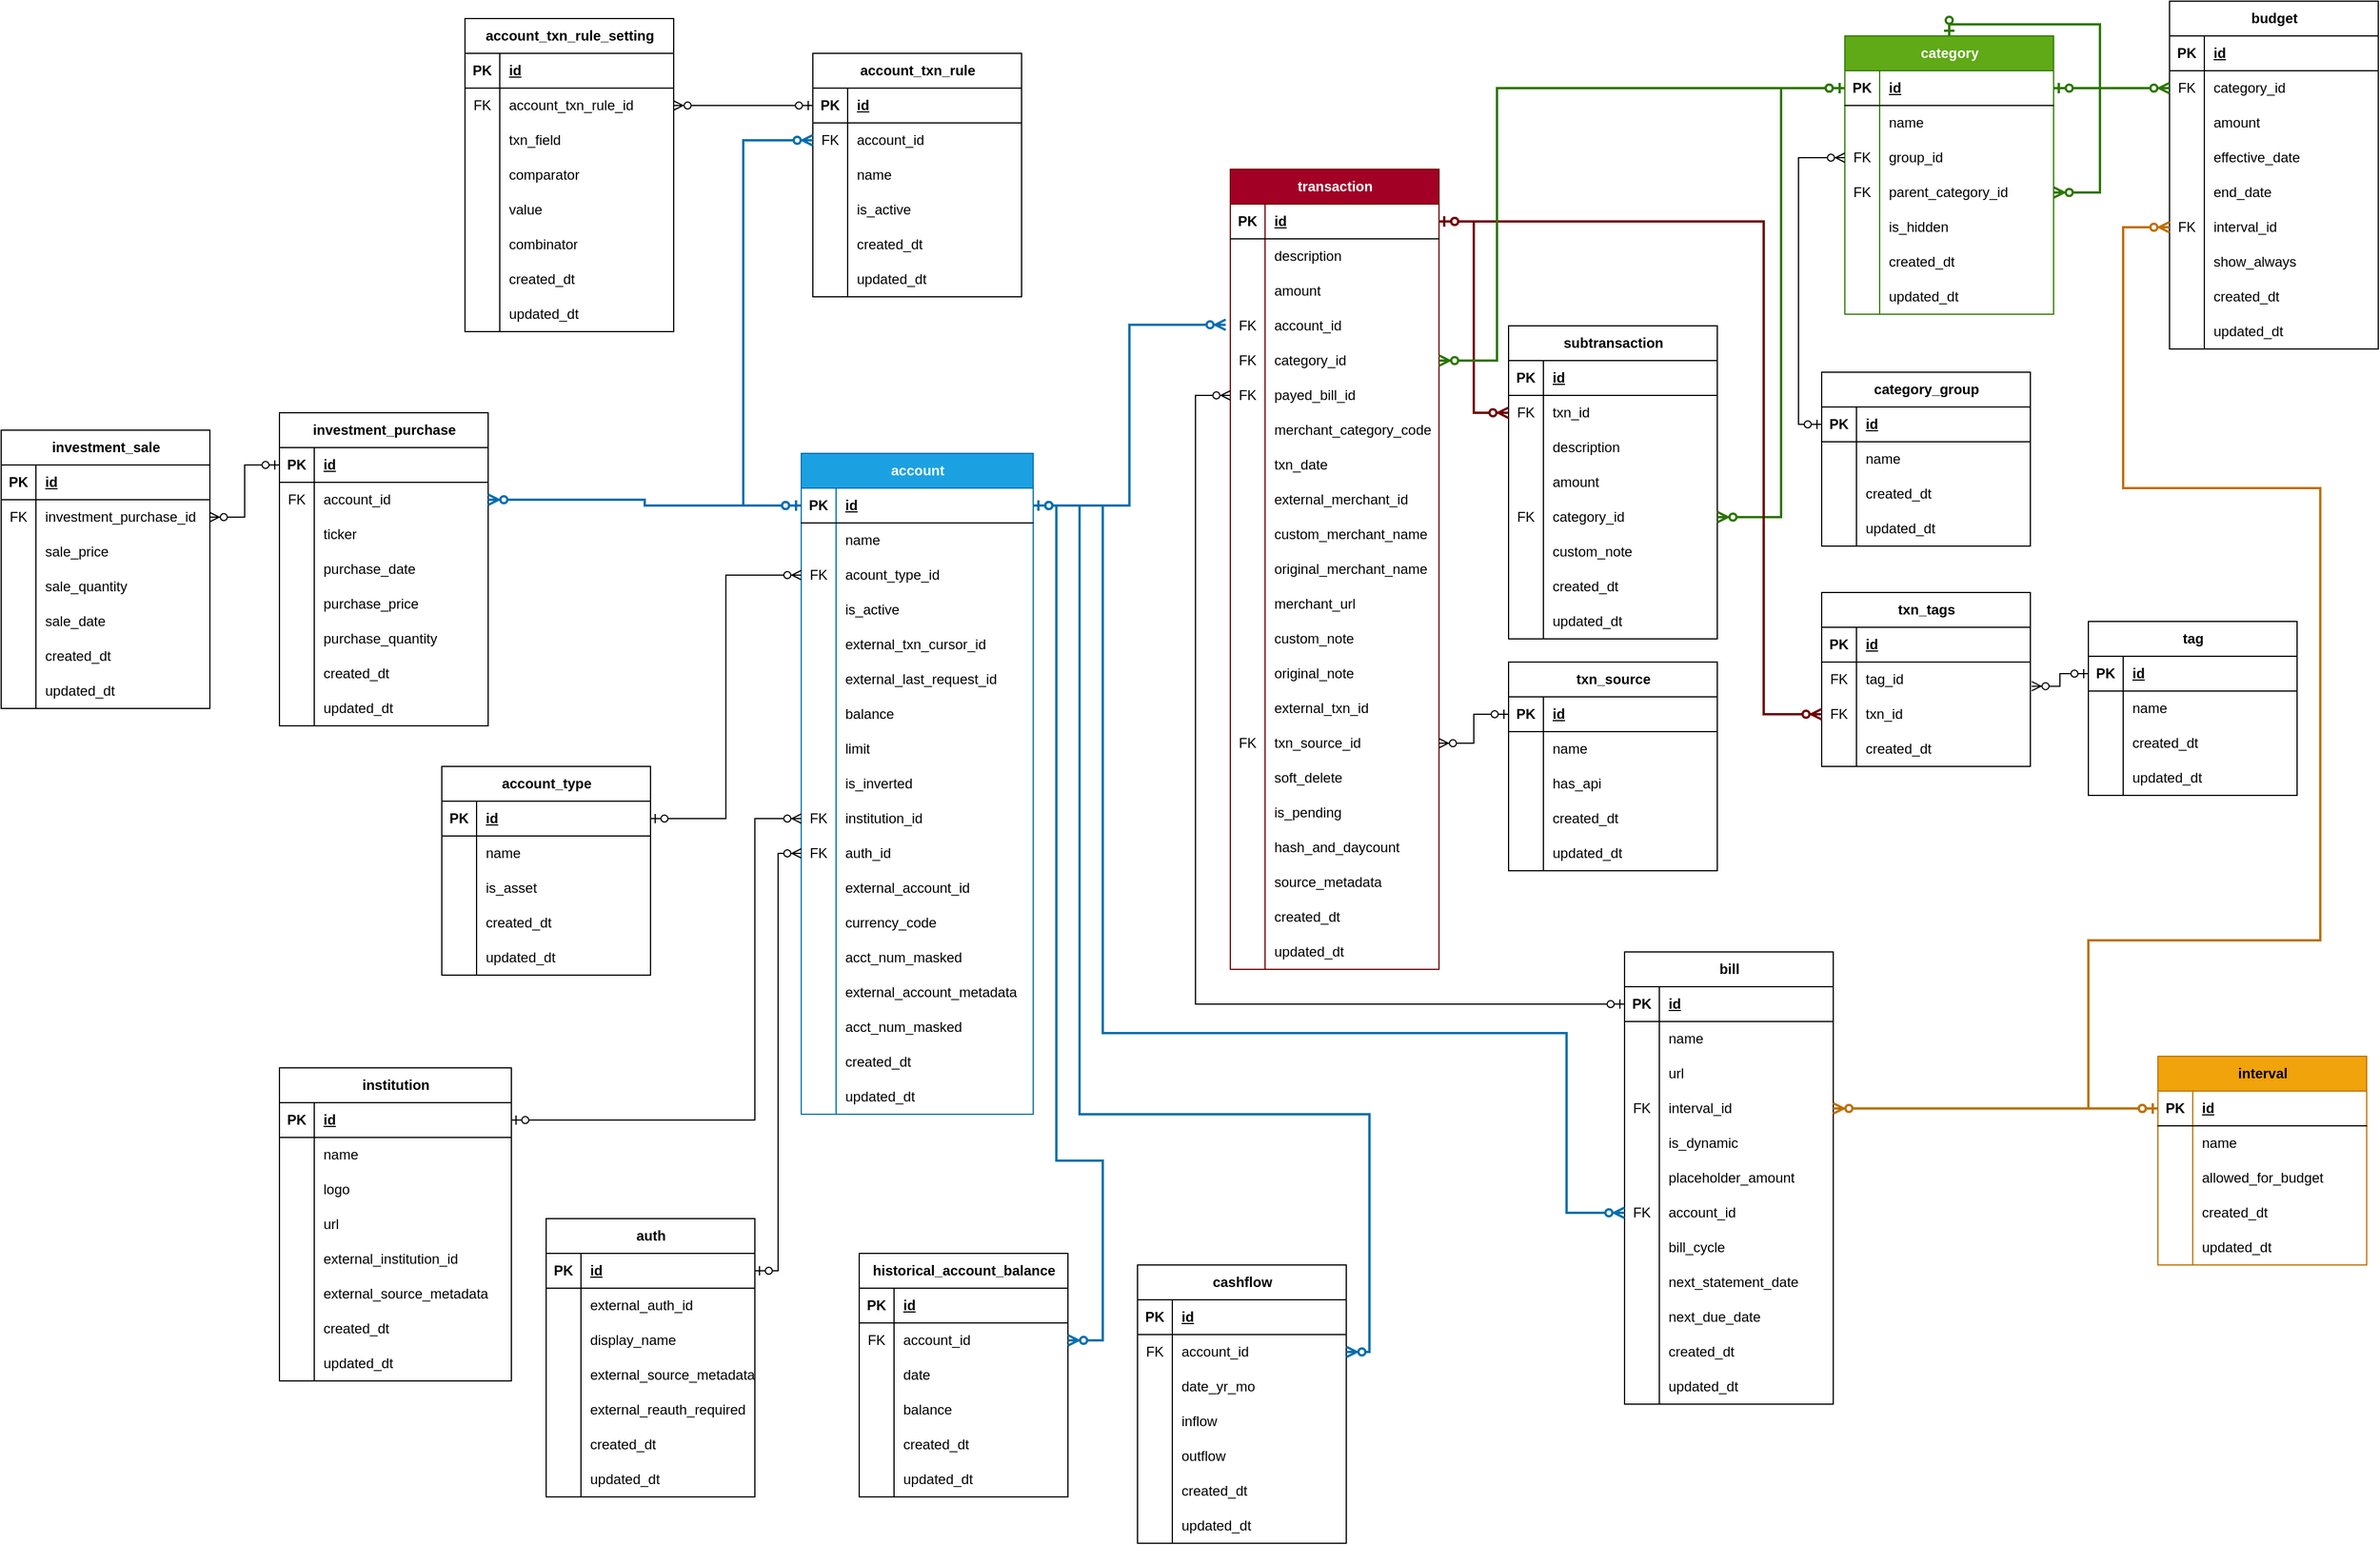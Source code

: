 <mxfile version="22.1.2" type="device">
  <diagram name="Page-1" id="e56a1550-8fbb-45ad-956c-1786394a9013">
    <mxGraphModel dx="2347" dy="837" grid="1" gridSize="10" guides="1" tooltips="1" connect="1" arrows="1" fold="1" page="1" pageScale="1" pageWidth="1100" pageHeight="850" background="none" math="0" shadow="0">
      <root>
        <mxCell id="0" />
        <mxCell id="1" parent="0" />
        <mxCell id="YENT-KjYcELB4L-RzrH0-15" value="category_group" style="shape=table;startSize=30;container=1;collapsible=1;childLayout=tableLayout;fixedRows=1;rowLines=0;fontStyle=1;align=center;resizeLast=1;html=1;" parent="1" vertex="1">
          <mxGeometry x="590" y="370" width="180" height="150" as="geometry" />
        </mxCell>
        <mxCell id="YENT-KjYcELB4L-RzrH0-16" value="" style="shape=tableRow;horizontal=0;startSize=0;swimlaneHead=0;swimlaneBody=0;fillColor=none;collapsible=0;dropTarget=0;points=[[0,0.5],[1,0.5]];portConstraint=eastwest;top=0;left=0;right=0;bottom=1;" parent="YENT-KjYcELB4L-RzrH0-15" vertex="1">
          <mxGeometry y="30" width="180" height="30" as="geometry" />
        </mxCell>
        <mxCell id="YENT-KjYcELB4L-RzrH0-17" value="PK" style="shape=partialRectangle;connectable=0;fillColor=none;top=0;left=0;bottom=0;right=0;fontStyle=1;overflow=hidden;whiteSpace=wrap;html=1;" parent="YENT-KjYcELB4L-RzrH0-16" vertex="1">
          <mxGeometry width="30" height="30" as="geometry">
            <mxRectangle width="30" height="30" as="alternateBounds" />
          </mxGeometry>
        </mxCell>
        <mxCell id="YENT-KjYcELB4L-RzrH0-18" value="id" style="shape=partialRectangle;connectable=0;fillColor=none;top=0;left=0;bottom=0;right=0;align=left;spacingLeft=6;fontStyle=5;overflow=hidden;whiteSpace=wrap;html=1;" parent="YENT-KjYcELB4L-RzrH0-16" vertex="1">
          <mxGeometry x="30" width="150" height="30" as="geometry">
            <mxRectangle width="150" height="30" as="alternateBounds" />
          </mxGeometry>
        </mxCell>
        <mxCell id="YENT-KjYcELB4L-RzrH0-19" value="" style="shape=tableRow;horizontal=0;startSize=0;swimlaneHead=0;swimlaneBody=0;fillColor=none;collapsible=0;dropTarget=0;points=[[0,0.5],[1,0.5]];portConstraint=eastwest;top=0;left=0;right=0;bottom=0;" parent="YENT-KjYcELB4L-RzrH0-15" vertex="1">
          <mxGeometry y="60" width="180" height="30" as="geometry" />
        </mxCell>
        <mxCell id="YENT-KjYcELB4L-RzrH0-20" value="" style="shape=partialRectangle;connectable=0;fillColor=none;top=0;left=0;bottom=0;right=0;editable=1;overflow=hidden;whiteSpace=wrap;html=1;" parent="YENT-KjYcELB4L-RzrH0-19" vertex="1">
          <mxGeometry width="30" height="30" as="geometry">
            <mxRectangle width="30" height="30" as="alternateBounds" />
          </mxGeometry>
        </mxCell>
        <mxCell id="YENT-KjYcELB4L-RzrH0-21" value="name" style="shape=partialRectangle;connectable=0;fillColor=none;top=0;left=0;bottom=0;right=0;align=left;spacingLeft=6;overflow=hidden;whiteSpace=wrap;html=1;" parent="YENT-KjYcELB4L-RzrH0-19" vertex="1">
          <mxGeometry x="30" width="150" height="30" as="geometry">
            <mxRectangle width="150" height="30" as="alternateBounds" />
          </mxGeometry>
        </mxCell>
        <mxCell id="YENT-KjYcELB4L-RzrH0-22" value="" style="shape=tableRow;horizontal=0;startSize=0;swimlaneHead=0;swimlaneBody=0;fillColor=none;collapsible=0;dropTarget=0;points=[[0,0.5],[1,0.5]];portConstraint=eastwest;top=0;left=0;right=0;bottom=0;" parent="YENT-KjYcELB4L-RzrH0-15" vertex="1">
          <mxGeometry y="90" width="180" height="30" as="geometry" />
        </mxCell>
        <mxCell id="YENT-KjYcELB4L-RzrH0-23" value="" style="shape=partialRectangle;connectable=0;fillColor=none;top=0;left=0;bottom=0;right=0;editable=1;overflow=hidden;whiteSpace=wrap;html=1;" parent="YENT-KjYcELB4L-RzrH0-22" vertex="1">
          <mxGeometry width="30" height="30" as="geometry">
            <mxRectangle width="30" height="30" as="alternateBounds" />
          </mxGeometry>
        </mxCell>
        <mxCell id="YENT-KjYcELB4L-RzrH0-24" value="created_dt" style="shape=partialRectangle;connectable=0;fillColor=none;top=0;left=0;bottom=0;right=0;align=left;spacingLeft=6;overflow=hidden;whiteSpace=wrap;html=1;" parent="YENT-KjYcELB4L-RzrH0-22" vertex="1">
          <mxGeometry x="30" width="150" height="30" as="geometry">
            <mxRectangle width="150" height="30" as="alternateBounds" />
          </mxGeometry>
        </mxCell>
        <mxCell id="YENT-KjYcELB4L-RzrH0-25" value="" style="shape=tableRow;horizontal=0;startSize=0;swimlaneHead=0;swimlaneBody=0;fillColor=none;collapsible=0;dropTarget=0;points=[[0,0.5],[1,0.5]];portConstraint=eastwest;top=0;left=0;right=0;bottom=0;" parent="YENT-KjYcELB4L-RzrH0-15" vertex="1">
          <mxGeometry y="120" width="180" height="30" as="geometry" />
        </mxCell>
        <mxCell id="YENT-KjYcELB4L-RzrH0-26" value="" style="shape=partialRectangle;connectable=0;fillColor=none;top=0;left=0;bottom=0;right=0;editable=1;overflow=hidden;whiteSpace=wrap;html=1;" parent="YENT-KjYcELB4L-RzrH0-25" vertex="1">
          <mxGeometry width="30" height="30" as="geometry">
            <mxRectangle width="30" height="30" as="alternateBounds" />
          </mxGeometry>
        </mxCell>
        <mxCell id="YENT-KjYcELB4L-RzrH0-27" value="&lt;div&gt;updated_dt&lt;/div&gt;" style="shape=partialRectangle;connectable=0;fillColor=none;top=0;left=0;bottom=0;right=0;align=left;spacingLeft=6;overflow=hidden;whiteSpace=wrap;html=1;" parent="YENT-KjYcELB4L-RzrH0-25" vertex="1">
          <mxGeometry x="30" width="150" height="30" as="geometry">
            <mxRectangle width="150" height="30" as="alternateBounds" />
          </mxGeometry>
        </mxCell>
        <mxCell id="YENT-KjYcELB4L-RzrH0-28" value="&lt;div&gt;category&lt;/div&gt;" style="shape=table;startSize=30;container=1;collapsible=1;childLayout=tableLayout;fixedRows=1;rowLines=0;fontStyle=1;align=center;resizeLast=1;html=1;fillColor=#60a917;fontColor=#ffffff;strokeColor=#2D7600;" parent="1" vertex="1">
          <mxGeometry x="610" y="80" width="180" height="240" as="geometry" />
        </mxCell>
        <mxCell id="YENT-KjYcELB4L-RzrH0-29" value="" style="shape=tableRow;horizontal=0;startSize=0;swimlaneHead=0;swimlaneBody=0;fillColor=none;collapsible=0;dropTarget=0;points=[[0,0.5],[1,0.5]];portConstraint=eastwest;top=0;left=0;right=0;bottom=1;" parent="YENT-KjYcELB4L-RzrH0-28" vertex="1">
          <mxGeometry y="30" width="180" height="30" as="geometry" />
        </mxCell>
        <mxCell id="YENT-KjYcELB4L-RzrH0-30" value="PK" style="shape=partialRectangle;connectable=0;fillColor=none;top=0;left=0;bottom=0;right=0;fontStyle=1;overflow=hidden;whiteSpace=wrap;html=1;" parent="YENT-KjYcELB4L-RzrH0-29" vertex="1">
          <mxGeometry width="30" height="30" as="geometry">
            <mxRectangle width="30" height="30" as="alternateBounds" />
          </mxGeometry>
        </mxCell>
        <mxCell id="YENT-KjYcELB4L-RzrH0-31" value="&lt;div&gt;id&lt;/div&gt;" style="shape=partialRectangle;connectable=0;fillColor=none;top=0;left=0;bottom=0;right=0;align=left;spacingLeft=6;fontStyle=5;overflow=hidden;whiteSpace=wrap;html=1;" parent="YENT-KjYcELB4L-RzrH0-29" vertex="1">
          <mxGeometry x="30" width="150" height="30" as="geometry">
            <mxRectangle width="150" height="30" as="alternateBounds" />
          </mxGeometry>
        </mxCell>
        <mxCell id="YENT-KjYcELB4L-RzrH0-32" value="" style="shape=tableRow;horizontal=0;startSize=0;swimlaneHead=0;swimlaneBody=0;fillColor=none;collapsible=0;dropTarget=0;points=[[0,0.5],[1,0.5]];portConstraint=eastwest;top=0;left=0;right=0;bottom=0;" parent="YENT-KjYcELB4L-RzrH0-28" vertex="1">
          <mxGeometry y="60" width="180" height="30" as="geometry" />
        </mxCell>
        <mxCell id="YENT-KjYcELB4L-RzrH0-33" value="" style="shape=partialRectangle;connectable=0;fillColor=none;top=0;left=0;bottom=0;right=0;editable=1;overflow=hidden;whiteSpace=wrap;html=1;" parent="YENT-KjYcELB4L-RzrH0-32" vertex="1">
          <mxGeometry width="30" height="30" as="geometry">
            <mxRectangle width="30" height="30" as="alternateBounds" />
          </mxGeometry>
        </mxCell>
        <mxCell id="YENT-KjYcELB4L-RzrH0-34" value="name" style="shape=partialRectangle;connectable=0;fillColor=none;top=0;left=0;bottom=0;right=0;align=left;spacingLeft=6;overflow=hidden;whiteSpace=wrap;html=1;" parent="YENT-KjYcELB4L-RzrH0-32" vertex="1">
          <mxGeometry x="30" width="150" height="30" as="geometry">
            <mxRectangle width="150" height="30" as="alternateBounds" />
          </mxGeometry>
        </mxCell>
        <mxCell id="YENT-KjYcELB4L-RzrH0-35" value="" style="shape=tableRow;horizontal=0;startSize=0;swimlaneHead=0;swimlaneBody=0;fillColor=none;collapsible=0;dropTarget=0;points=[[0,0.5],[1,0.5]];portConstraint=eastwest;top=0;left=0;right=0;bottom=0;" parent="YENT-KjYcELB4L-RzrH0-28" vertex="1">
          <mxGeometry y="90" width="180" height="30" as="geometry" />
        </mxCell>
        <mxCell id="YENT-KjYcELB4L-RzrH0-36" value="FK" style="shape=partialRectangle;connectable=0;fillColor=none;top=0;left=0;bottom=0;right=0;editable=1;overflow=hidden;whiteSpace=wrap;html=1;" parent="YENT-KjYcELB4L-RzrH0-35" vertex="1">
          <mxGeometry width="30" height="30" as="geometry">
            <mxRectangle width="30" height="30" as="alternateBounds" />
          </mxGeometry>
        </mxCell>
        <mxCell id="YENT-KjYcELB4L-RzrH0-37" value="group_id" style="shape=partialRectangle;connectable=0;fillColor=none;top=0;left=0;bottom=0;right=0;align=left;spacingLeft=6;overflow=hidden;whiteSpace=wrap;html=1;" parent="YENT-KjYcELB4L-RzrH0-35" vertex="1">
          <mxGeometry x="30" width="150" height="30" as="geometry">
            <mxRectangle width="150" height="30" as="alternateBounds" />
          </mxGeometry>
        </mxCell>
        <mxCell id="YENT-KjYcELB4L-RzrH0-38" value="" style="shape=tableRow;horizontal=0;startSize=0;swimlaneHead=0;swimlaneBody=0;fillColor=none;collapsible=0;dropTarget=0;points=[[0,0.5],[1,0.5]];portConstraint=eastwest;top=0;left=0;right=0;bottom=0;" parent="YENT-KjYcELB4L-RzrH0-28" vertex="1">
          <mxGeometry y="120" width="180" height="30" as="geometry" />
        </mxCell>
        <mxCell id="YENT-KjYcELB4L-RzrH0-39" value="FK" style="shape=partialRectangle;connectable=0;fillColor=none;top=0;left=0;bottom=0;right=0;editable=1;overflow=hidden;whiteSpace=wrap;html=1;" parent="YENT-KjYcELB4L-RzrH0-38" vertex="1">
          <mxGeometry width="30" height="30" as="geometry">
            <mxRectangle width="30" height="30" as="alternateBounds" />
          </mxGeometry>
        </mxCell>
        <mxCell id="YENT-KjYcELB4L-RzrH0-40" value="&lt;div&gt;parent_category_id&lt;br&gt;&lt;/div&gt;" style="shape=partialRectangle;connectable=0;fillColor=none;top=0;left=0;bottom=0;right=0;align=left;spacingLeft=6;overflow=hidden;whiteSpace=wrap;html=1;" parent="YENT-KjYcELB4L-RzrH0-38" vertex="1">
          <mxGeometry x="30" width="150" height="30" as="geometry">
            <mxRectangle width="150" height="30" as="alternateBounds" />
          </mxGeometry>
        </mxCell>
        <mxCell id="YENT-KjYcELB4L-RzrH0-41" value="" style="shape=tableRow;horizontal=0;startSize=0;swimlaneHead=0;swimlaneBody=0;fillColor=none;collapsible=0;dropTarget=0;points=[[0,0.5],[1,0.5]];portConstraint=eastwest;top=0;left=0;right=0;bottom=0;" parent="YENT-KjYcELB4L-RzrH0-28" vertex="1">
          <mxGeometry y="150" width="180" height="30" as="geometry" />
        </mxCell>
        <mxCell id="YENT-KjYcELB4L-RzrH0-42" value="" style="shape=partialRectangle;connectable=0;fillColor=none;top=0;left=0;bottom=0;right=0;editable=1;overflow=hidden;whiteSpace=wrap;html=1;" parent="YENT-KjYcELB4L-RzrH0-41" vertex="1">
          <mxGeometry width="30" height="30" as="geometry">
            <mxRectangle width="30" height="30" as="alternateBounds" />
          </mxGeometry>
        </mxCell>
        <mxCell id="YENT-KjYcELB4L-RzrH0-43" value="is_hidden" style="shape=partialRectangle;connectable=0;fillColor=none;top=0;left=0;bottom=0;right=0;align=left;spacingLeft=6;overflow=hidden;whiteSpace=wrap;html=1;" parent="YENT-KjYcELB4L-RzrH0-41" vertex="1">
          <mxGeometry x="30" width="150" height="30" as="geometry">
            <mxRectangle width="150" height="30" as="alternateBounds" />
          </mxGeometry>
        </mxCell>
        <mxCell id="YENT-KjYcELB4L-RzrH0-47" value="" style="shape=tableRow;horizontal=0;startSize=0;swimlaneHead=0;swimlaneBody=0;fillColor=none;collapsible=0;dropTarget=0;points=[[0,0.5],[1,0.5]];portConstraint=eastwest;top=0;left=0;right=0;bottom=0;" parent="YENT-KjYcELB4L-RzrH0-28" vertex="1">
          <mxGeometry y="180" width="180" height="30" as="geometry" />
        </mxCell>
        <mxCell id="YENT-KjYcELB4L-RzrH0-48" value="" style="shape=partialRectangle;connectable=0;fillColor=none;top=0;left=0;bottom=0;right=0;editable=1;overflow=hidden;whiteSpace=wrap;html=1;" parent="YENT-KjYcELB4L-RzrH0-47" vertex="1">
          <mxGeometry width="30" height="30" as="geometry">
            <mxRectangle width="30" height="30" as="alternateBounds" />
          </mxGeometry>
        </mxCell>
        <mxCell id="YENT-KjYcELB4L-RzrH0-49" value="created_dt" style="shape=partialRectangle;connectable=0;fillColor=none;top=0;left=0;bottom=0;right=0;align=left;spacingLeft=6;overflow=hidden;whiteSpace=wrap;html=1;" parent="YENT-KjYcELB4L-RzrH0-47" vertex="1">
          <mxGeometry x="30" width="150" height="30" as="geometry">
            <mxRectangle width="150" height="30" as="alternateBounds" />
          </mxGeometry>
        </mxCell>
        <mxCell id="YENT-KjYcELB4L-RzrH0-81" value="" style="shape=tableRow;horizontal=0;startSize=0;swimlaneHead=0;swimlaneBody=0;fillColor=none;collapsible=0;dropTarget=0;points=[[0,0.5],[1,0.5]];portConstraint=eastwest;top=0;left=0;right=0;bottom=0;" parent="YENT-KjYcELB4L-RzrH0-28" vertex="1">
          <mxGeometry y="210" width="180" height="30" as="geometry" />
        </mxCell>
        <mxCell id="YENT-KjYcELB4L-RzrH0-82" value="" style="shape=partialRectangle;connectable=0;fillColor=none;top=0;left=0;bottom=0;right=0;editable=1;overflow=hidden;whiteSpace=wrap;html=1;" parent="YENT-KjYcELB4L-RzrH0-81" vertex="1">
          <mxGeometry width="30" height="30" as="geometry">
            <mxRectangle width="30" height="30" as="alternateBounds" />
          </mxGeometry>
        </mxCell>
        <mxCell id="YENT-KjYcELB4L-RzrH0-83" value="updated_dt" style="shape=partialRectangle;connectable=0;fillColor=none;top=0;left=0;bottom=0;right=0;align=left;spacingLeft=6;overflow=hidden;whiteSpace=wrap;html=1;" parent="YENT-KjYcELB4L-RzrH0-81" vertex="1">
          <mxGeometry x="30" width="150" height="30" as="geometry">
            <mxRectangle width="150" height="30" as="alternateBounds" />
          </mxGeometry>
        </mxCell>
        <mxCell id="xk3-OK_6Jdm1aKX-Hvz4-132" value="" style="edgeStyle=orthogonalEdgeStyle;fontSize=12;html=1;endArrow=ERzeroToMany;startArrow=ERzeroToOne;rounded=0;entryX=1;entryY=0.5;entryDx=0;entryDy=0;exitX=0.5;exitY=0;exitDx=0;exitDy=0;fillColor=#60a917;strokeColor=#2D7600;strokeWidth=2;" edge="1" parent="YENT-KjYcELB4L-RzrH0-28" source="YENT-KjYcELB4L-RzrH0-28" target="YENT-KjYcELB4L-RzrH0-38">
          <mxGeometry width="100" height="100" relative="1" as="geometry">
            <mxPoint x="-190" y="70" as="sourcePoint" />
            <mxPoint x="-90" y="-30" as="targetPoint" />
            <Array as="points">
              <mxPoint x="90" y="-10" />
              <mxPoint x="220" y="-10" />
              <mxPoint x="220" y="135" />
            </Array>
          </mxGeometry>
        </mxCell>
        <mxCell id="YENT-KjYcELB4L-RzrH0-50" value="budget" style="shape=table;startSize=30;container=1;collapsible=1;childLayout=tableLayout;fixedRows=1;rowLines=0;fontStyle=1;align=center;resizeLast=1;html=1;" parent="1" vertex="1">
          <mxGeometry x="890" y="50" width="180" height="300" as="geometry" />
        </mxCell>
        <mxCell id="YENT-KjYcELB4L-RzrH0-51" value="" style="shape=tableRow;horizontal=0;startSize=0;swimlaneHead=0;swimlaneBody=0;fillColor=none;collapsible=0;dropTarget=0;points=[[0,0.5],[1,0.5]];portConstraint=eastwest;top=0;left=0;right=0;bottom=1;" parent="YENT-KjYcELB4L-RzrH0-50" vertex="1">
          <mxGeometry y="30" width="180" height="30" as="geometry" />
        </mxCell>
        <mxCell id="YENT-KjYcELB4L-RzrH0-52" value="PK" style="shape=partialRectangle;connectable=0;fillColor=none;top=0;left=0;bottom=0;right=0;fontStyle=1;overflow=hidden;whiteSpace=wrap;html=1;" parent="YENT-KjYcELB4L-RzrH0-51" vertex="1">
          <mxGeometry width="30" height="30" as="geometry">
            <mxRectangle width="30" height="30" as="alternateBounds" />
          </mxGeometry>
        </mxCell>
        <mxCell id="YENT-KjYcELB4L-RzrH0-53" value="id" style="shape=partialRectangle;connectable=0;fillColor=none;top=0;left=0;bottom=0;right=0;align=left;spacingLeft=6;fontStyle=5;overflow=hidden;whiteSpace=wrap;html=1;" parent="YENT-KjYcELB4L-RzrH0-51" vertex="1">
          <mxGeometry x="30" width="150" height="30" as="geometry">
            <mxRectangle width="150" height="30" as="alternateBounds" />
          </mxGeometry>
        </mxCell>
        <mxCell id="YENT-KjYcELB4L-RzrH0-54" value="" style="shape=tableRow;horizontal=0;startSize=0;swimlaneHead=0;swimlaneBody=0;fillColor=none;collapsible=0;dropTarget=0;points=[[0,0.5],[1,0.5]];portConstraint=eastwest;top=0;left=0;right=0;bottom=0;" parent="YENT-KjYcELB4L-RzrH0-50" vertex="1">
          <mxGeometry y="60" width="180" height="30" as="geometry" />
        </mxCell>
        <mxCell id="YENT-KjYcELB4L-RzrH0-55" value="FK" style="shape=partialRectangle;connectable=0;fillColor=none;top=0;left=0;bottom=0;right=0;editable=1;overflow=hidden;whiteSpace=wrap;html=1;" parent="YENT-KjYcELB4L-RzrH0-54" vertex="1">
          <mxGeometry width="30" height="30" as="geometry">
            <mxRectangle width="30" height="30" as="alternateBounds" />
          </mxGeometry>
        </mxCell>
        <mxCell id="YENT-KjYcELB4L-RzrH0-56" value="category_id" style="shape=partialRectangle;connectable=0;fillColor=none;top=0;left=0;bottom=0;right=0;align=left;spacingLeft=6;overflow=hidden;whiteSpace=wrap;html=1;" parent="YENT-KjYcELB4L-RzrH0-54" vertex="1">
          <mxGeometry x="30" width="150" height="30" as="geometry">
            <mxRectangle width="150" height="30" as="alternateBounds" />
          </mxGeometry>
        </mxCell>
        <mxCell id="YENT-KjYcELB4L-RzrH0-57" value="" style="shape=tableRow;horizontal=0;startSize=0;swimlaneHead=0;swimlaneBody=0;fillColor=none;collapsible=0;dropTarget=0;points=[[0,0.5],[1,0.5]];portConstraint=eastwest;top=0;left=0;right=0;bottom=0;" parent="YENT-KjYcELB4L-RzrH0-50" vertex="1">
          <mxGeometry y="90" width="180" height="30" as="geometry" />
        </mxCell>
        <mxCell id="YENT-KjYcELB4L-RzrH0-58" value="" style="shape=partialRectangle;connectable=0;fillColor=none;top=0;left=0;bottom=0;right=0;editable=1;overflow=hidden;whiteSpace=wrap;html=1;" parent="YENT-KjYcELB4L-RzrH0-57" vertex="1">
          <mxGeometry width="30" height="30" as="geometry">
            <mxRectangle width="30" height="30" as="alternateBounds" />
          </mxGeometry>
        </mxCell>
        <mxCell id="YENT-KjYcELB4L-RzrH0-59" value="amount" style="shape=partialRectangle;connectable=0;fillColor=none;top=0;left=0;bottom=0;right=0;align=left;spacingLeft=6;overflow=hidden;whiteSpace=wrap;html=1;" parent="YENT-KjYcELB4L-RzrH0-57" vertex="1">
          <mxGeometry x="30" width="150" height="30" as="geometry">
            <mxRectangle width="150" height="30" as="alternateBounds" />
          </mxGeometry>
        </mxCell>
        <mxCell id="YENT-KjYcELB4L-RzrH0-60" value="" style="shape=tableRow;horizontal=0;startSize=0;swimlaneHead=0;swimlaneBody=0;fillColor=none;collapsible=0;dropTarget=0;points=[[0,0.5],[1,0.5]];portConstraint=eastwest;top=0;left=0;right=0;bottom=0;" parent="YENT-KjYcELB4L-RzrH0-50" vertex="1">
          <mxGeometry y="120" width="180" height="30" as="geometry" />
        </mxCell>
        <mxCell id="YENT-KjYcELB4L-RzrH0-61" value="" style="shape=partialRectangle;connectable=0;fillColor=none;top=0;left=0;bottom=0;right=0;editable=1;overflow=hidden;whiteSpace=wrap;html=1;" parent="YENT-KjYcELB4L-RzrH0-60" vertex="1">
          <mxGeometry width="30" height="30" as="geometry">
            <mxRectangle width="30" height="30" as="alternateBounds" />
          </mxGeometry>
        </mxCell>
        <mxCell id="YENT-KjYcELB4L-RzrH0-62" value="effective_date" style="shape=partialRectangle;connectable=0;fillColor=none;top=0;left=0;bottom=0;right=0;align=left;spacingLeft=6;overflow=hidden;whiteSpace=wrap;html=1;" parent="YENT-KjYcELB4L-RzrH0-60" vertex="1">
          <mxGeometry x="30" width="150" height="30" as="geometry">
            <mxRectangle width="150" height="30" as="alternateBounds" />
          </mxGeometry>
        </mxCell>
        <mxCell id="YENT-KjYcELB4L-RzrH0-63" value="" style="shape=tableRow;horizontal=0;startSize=0;swimlaneHead=0;swimlaneBody=0;fillColor=none;collapsible=0;dropTarget=0;points=[[0,0.5],[1,0.5]];portConstraint=eastwest;top=0;left=0;right=0;bottom=0;" parent="YENT-KjYcELB4L-RzrH0-50" vertex="1">
          <mxGeometry y="150" width="180" height="30" as="geometry" />
        </mxCell>
        <mxCell id="YENT-KjYcELB4L-RzrH0-64" value="" style="shape=partialRectangle;connectable=0;fillColor=none;top=0;left=0;bottom=0;right=0;editable=1;overflow=hidden;whiteSpace=wrap;html=1;" parent="YENT-KjYcELB4L-RzrH0-63" vertex="1">
          <mxGeometry width="30" height="30" as="geometry">
            <mxRectangle width="30" height="30" as="alternateBounds" />
          </mxGeometry>
        </mxCell>
        <mxCell id="YENT-KjYcELB4L-RzrH0-65" value="end_date" style="shape=partialRectangle;connectable=0;fillColor=none;top=0;left=0;bottom=0;right=0;align=left;spacingLeft=6;overflow=hidden;whiteSpace=wrap;html=1;" parent="YENT-KjYcELB4L-RzrH0-63" vertex="1">
          <mxGeometry x="30" width="150" height="30" as="geometry">
            <mxRectangle width="150" height="30" as="alternateBounds" />
          </mxGeometry>
        </mxCell>
        <mxCell id="YENT-KjYcELB4L-RzrH0-66" value="" style="shape=tableRow;horizontal=0;startSize=0;swimlaneHead=0;swimlaneBody=0;fillColor=none;collapsible=0;dropTarget=0;points=[[0,0.5],[1,0.5]];portConstraint=eastwest;top=0;left=0;right=0;bottom=0;" parent="YENT-KjYcELB4L-RzrH0-50" vertex="1">
          <mxGeometry y="180" width="180" height="30" as="geometry" />
        </mxCell>
        <mxCell id="YENT-KjYcELB4L-RzrH0-67" value="FK" style="shape=partialRectangle;connectable=0;fillColor=none;top=0;left=0;bottom=0;right=0;editable=1;overflow=hidden;whiteSpace=wrap;html=1;" parent="YENT-KjYcELB4L-RzrH0-66" vertex="1">
          <mxGeometry width="30" height="30" as="geometry">
            <mxRectangle width="30" height="30" as="alternateBounds" />
          </mxGeometry>
        </mxCell>
        <mxCell id="YENT-KjYcELB4L-RzrH0-68" value="interval_id" style="shape=partialRectangle;connectable=0;fillColor=none;top=0;left=0;bottom=0;right=0;align=left;spacingLeft=6;overflow=hidden;whiteSpace=wrap;html=1;" parent="YENT-KjYcELB4L-RzrH0-66" vertex="1">
          <mxGeometry x="30" width="150" height="30" as="geometry">
            <mxRectangle width="150" height="30" as="alternateBounds" />
          </mxGeometry>
        </mxCell>
        <mxCell id="YENT-KjYcELB4L-RzrH0-69" value="" style="shape=tableRow;horizontal=0;startSize=0;swimlaneHead=0;swimlaneBody=0;fillColor=none;collapsible=0;dropTarget=0;points=[[0,0.5],[1,0.5]];portConstraint=eastwest;top=0;left=0;right=0;bottom=0;" parent="YENT-KjYcELB4L-RzrH0-50" vertex="1">
          <mxGeometry y="210" width="180" height="30" as="geometry" />
        </mxCell>
        <mxCell id="YENT-KjYcELB4L-RzrH0-70" value="" style="shape=partialRectangle;connectable=0;fillColor=none;top=0;left=0;bottom=0;right=0;editable=1;overflow=hidden;whiteSpace=wrap;html=1;" parent="YENT-KjYcELB4L-RzrH0-69" vertex="1">
          <mxGeometry width="30" height="30" as="geometry">
            <mxRectangle width="30" height="30" as="alternateBounds" />
          </mxGeometry>
        </mxCell>
        <mxCell id="YENT-KjYcELB4L-RzrH0-71" value="show_always" style="shape=partialRectangle;connectable=0;fillColor=none;top=0;left=0;bottom=0;right=0;align=left;spacingLeft=6;overflow=hidden;whiteSpace=wrap;html=1;" parent="YENT-KjYcELB4L-RzrH0-69" vertex="1">
          <mxGeometry x="30" width="150" height="30" as="geometry">
            <mxRectangle width="150" height="30" as="alternateBounds" />
          </mxGeometry>
        </mxCell>
        <mxCell id="YENT-KjYcELB4L-RzrH0-75" value="" style="shape=tableRow;horizontal=0;startSize=0;swimlaneHead=0;swimlaneBody=0;fillColor=none;collapsible=0;dropTarget=0;points=[[0,0.5],[1,0.5]];portConstraint=eastwest;top=0;left=0;right=0;bottom=0;" parent="YENT-KjYcELB4L-RzrH0-50" vertex="1">
          <mxGeometry y="240" width="180" height="30" as="geometry" />
        </mxCell>
        <mxCell id="YENT-KjYcELB4L-RzrH0-76" value="" style="shape=partialRectangle;connectable=0;fillColor=none;top=0;left=0;bottom=0;right=0;editable=1;overflow=hidden;whiteSpace=wrap;html=1;" parent="YENT-KjYcELB4L-RzrH0-75" vertex="1">
          <mxGeometry width="30" height="30" as="geometry">
            <mxRectangle width="30" height="30" as="alternateBounds" />
          </mxGeometry>
        </mxCell>
        <mxCell id="YENT-KjYcELB4L-RzrH0-77" value="&lt;div&gt;created_dt&lt;/div&gt;" style="shape=partialRectangle;connectable=0;fillColor=none;top=0;left=0;bottom=0;right=0;align=left;spacingLeft=6;overflow=hidden;whiteSpace=wrap;html=1;" parent="YENT-KjYcELB4L-RzrH0-75" vertex="1">
          <mxGeometry x="30" width="150" height="30" as="geometry">
            <mxRectangle width="150" height="30" as="alternateBounds" />
          </mxGeometry>
        </mxCell>
        <mxCell id="YENT-KjYcELB4L-RzrH0-78" value="" style="shape=tableRow;horizontal=0;startSize=0;swimlaneHead=0;swimlaneBody=0;fillColor=none;collapsible=0;dropTarget=0;points=[[0,0.5],[1,0.5]];portConstraint=eastwest;top=0;left=0;right=0;bottom=0;" parent="YENT-KjYcELB4L-RzrH0-50" vertex="1">
          <mxGeometry y="270" width="180" height="30" as="geometry" />
        </mxCell>
        <mxCell id="YENT-KjYcELB4L-RzrH0-79" value="" style="shape=partialRectangle;connectable=0;fillColor=none;top=0;left=0;bottom=0;right=0;editable=1;overflow=hidden;whiteSpace=wrap;html=1;" parent="YENT-KjYcELB4L-RzrH0-78" vertex="1">
          <mxGeometry width="30" height="30" as="geometry">
            <mxRectangle width="30" height="30" as="alternateBounds" />
          </mxGeometry>
        </mxCell>
        <mxCell id="YENT-KjYcELB4L-RzrH0-80" value="updated_dt" style="shape=partialRectangle;connectable=0;fillColor=none;top=0;left=0;bottom=0;right=0;align=left;spacingLeft=6;overflow=hidden;whiteSpace=wrap;html=1;" parent="YENT-KjYcELB4L-RzrH0-78" vertex="1">
          <mxGeometry x="30" width="150" height="30" as="geometry">
            <mxRectangle width="150" height="30" as="alternateBounds" />
          </mxGeometry>
        </mxCell>
        <mxCell id="G-4wZs4Uwc_EbUCQLnNp-1" value="transaction" style="shape=table;startSize=30;container=1;collapsible=1;childLayout=tableLayout;fixedRows=1;rowLines=0;fontStyle=1;align=center;resizeLast=1;html=1;fillColor=#a20025;fontColor=#ffffff;strokeColor=#6F0000;" parent="1" vertex="1">
          <mxGeometry x="80" y="195" width="180" height="690" as="geometry" />
        </mxCell>
        <mxCell id="G-4wZs4Uwc_EbUCQLnNp-2" value="" style="shape=tableRow;horizontal=0;startSize=0;swimlaneHead=0;swimlaneBody=0;fillColor=none;collapsible=0;dropTarget=0;points=[[0,0.5],[1,0.5]];portConstraint=eastwest;top=0;left=0;right=0;bottom=1;" parent="G-4wZs4Uwc_EbUCQLnNp-1" vertex="1">
          <mxGeometry y="30" width="180" height="30" as="geometry" />
        </mxCell>
        <mxCell id="G-4wZs4Uwc_EbUCQLnNp-3" value="PK" style="shape=partialRectangle;connectable=0;fillColor=none;top=0;left=0;bottom=0;right=0;fontStyle=1;overflow=hidden;whiteSpace=wrap;html=1;" parent="G-4wZs4Uwc_EbUCQLnNp-2" vertex="1">
          <mxGeometry width="30" height="30" as="geometry">
            <mxRectangle width="30" height="30" as="alternateBounds" />
          </mxGeometry>
        </mxCell>
        <mxCell id="G-4wZs4Uwc_EbUCQLnNp-4" value="id" style="shape=partialRectangle;connectable=0;fillColor=none;top=0;left=0;bottom=0;right=0;align=left;spacingLeft=6;fontStyle=5;overflow=hidden;whiteSpace=wrap;html=1;" parent="G-4wZs4Uwc_EbUCQLnNp-2" vertex="1">
          <mxGeometry x="30" width="150" height="30" as="geometry">
            <mxRectangle width="150" height="30" as="alternateBounds" />
          </mxGeometry>
        </mxCell>
        <mxCell id="G-4wZs4Uwc_EbUCQLnNp-5" value="" style="shape=tableRow;horizontal=0;startSize=0;swimlaneHead=0;swimlaneBody=0;fillColor=none;collapsible=0;dropTarget=0;points=[[0,0.5],[1,0.5]];portConstraint=eastwest;top=0;left=0;right=0;bottom=0;" parent="G-4wZs4Uwc_EbUCQLnNp-1" vertex="1">
          <mxGeometry y="60" width="180" height="30" as="geometry" />
        </mxCell>
        <mxCell id="G-4wZs4Uwc_EbUCQLnNp-6" value="" style="shape=partialRectangle;connectable=0;fillColor=none;top=0;left=0;bottom=0;right=0;editable=1;overflow=hidden;whiteSpace=wrap;html=1;" parent="G-4wZs4Uwc_EbUCQLnNp-5" vertex="1">
          <mxGeometry width="30" height="30" as="geometry">
            <mxRectangle width="30" height="30" as="alternateBounds" />
          </mxGeometry>
        </mxCell>
        <mxCell id="G-4wZs4Uwc_EbUCQLnNp-7" value="description" style="shape=partialRectangle;connectable=0;fillColor=none;top=0;left=0;bottom=0;right=0;align=left;spacingLeft=6;overflow=hidden;whiteSpace=wrap;html=1;" parent="G-4wZs4Uwc_EbUCQLnNp-5" vertex="1">
          <mxGeometry x="30" width="150" height="30" as="geometry">
            <mxRectangle width="150" height="30" as="alternateBounds" />
          </mxGeometry>
        </mxCell>
        <mxCell id="G-4wZs4Uwc_EbUCQLnNp-8" value="" style="shape=tableRow;horizontal=0;startSize=0;swimlaneHead=0;swimlaneBody=0;fillColor=none;collapsible=0;dropTarget=0;points=[[0,0.5],[1,0.5]];portConstraint=eastwest;top=0;left=0;right=0;bottom=0;" parent="G-4wZs4Uwc_EbUCQLnNp-1" vertex="1">
          <mxGeometry y="90" width="180" height="30" as="geometry" />
        </mxCell>
        <mxCell id="G-4wZs4Uwc_EbUCQLnNp-9" value="" style="shape=partialRectangle;connectable=0;fillColor=none;top=0;left=0;bottom=0;right=0;editable=1;overflow=hidden;whiteSpace=wrap;html=1;" parent="G-4wZs4Uwc_EbUCQLnNp-8" vertex="1">
          <mxGeometry width="30" height="30" as="geometry">
            <mxRectangle width="30" height="30" as="alternateBounds" />
          </mxGeometry>
        </mxCell>
        <mxCell id="G-4wZs4Uwc_EbUCQLnNp-10" value="amount" style="shape=partialRectangle;connectable=0;fillColor=none;top=0;left=0;bottom=0;right=0;align=left;spacingLeft=6;overflow=hidden;whiteSpace=wrap;html=1;" parent="G-4wZs4Uwc_EbUCQLnNp-8" vertex="1">
          <mxGeometry x="30" width="150" height="30" as="geometry">
            <mxRectangle width="150" height="30" as="alternateBounds" />
          </mxGeometry>
        </mxCell>
        <mxCell id="G-4wZs4Uwc_EbUCQLnNp-11" value="" style="shape=tableRow;horizontal=0;startSize=0;swimlaneHead=0;swimlaneBody=0;fillColor=none;collapsible=0;dropTarget=0;points=[[0,0.5],[1,0.5]];portConstraint=eastwest;top=0;left=0;right=0;bottom=0;" parent="G-4wZs4Uwc_EbUCQLnNp-1" vertex="1">
          <mxGeometry y="120" width="180" height="30" as="geometry" />
        </mxCell>
        <mxCell id="G-4wZs4Uwc_EbUCQLnNp-12" value="FK" style="shape=partialRectangle;connectable=0;fillColor=none;top=0;left=0;bottom=0;right=0;editable=1;overflow=hidden;whiteSpace=wrap;html=1;" parent="G-4wZs4Uwc_EbUCQLnNp-11" vertex="1">
          <mxGeometry width="30" height="30" as="geometry">
            <mxRectangle width="30" height="30" as="alternateBounds" />
          </mxGeometry>
        </mxCell>
        <mxCell id="G-4wZs4Uwc_EbUCQLnNp-13" value="account_id" style="shape=partialRectangle;connectable=0;fillColor=none;top=0;left=0;bottom=0;right=0;align=left;spacingLeft=6;overflow=hidden;whiteSpace=wrap;html=1;" parent="G-4wZs4Uwc_EbUCQLnNp-11" vertex="1">
          <mxGeometry x="30" width="150" height="30" as="geometry">
            <mxRectangle width="150" height="30" as="alternateBounds" />
          </mxGeometry>
        </mxCell>
        <mxCell id="G-4wZs4Uwc_EbUCQLnNp-16" value="" style="shape=tableRow;horizontal=0;startSize=0;swimlaneHead=0;swimlaneBody=0;fillColor=none;collapsible=0;dropTarget=0;points=[[0,0.5],[1,0.5]];portConstraint=eastwest;top=0;left=0;right=0;bottom=0;" parent="G-4wZs4Uwc_EbUCQLnNp-1" vertex="1">
          <mxGeometry y="150" width="180" height="30" as="geometry" />
        </mxCell>
        <mxCell id="G-4wZs4Uwc_EbUCQLnNp-17" value="FK" style="shape=partialRectangle;connectable=0;fillColor=none;top=0;left=0;bottom=0;right=0;editable=1;overflow=hidden;whiteSpace=wrap;html=1;" parent="G-4wZs4Uwc_EbUCQLnNp-16" vertex="1">
          <mxGeometry width="30" height="30" as="geometry">
            <mxRectangle width="30" height="30" as="alternateBounds" />
          </mxGeometry>
        </mxCell>
        <mxCell id="G-4wZs4Uwc_EbUCQLnNp-18" value="category_id" style="shape=partialRectangle;connectable=0;fillColor=none;top=0;left=0;bottom=0;right=0;align=left;spacingLeft=6;overflow=hidden;whiteSpace=wrap;html=1;" parent="G-4wZs4Uwc_EbUCQLnNp-16" vertex="1">
          <mxGeometry x="30" width="150" height="30" as="geometry">
            <mxRectangle width="150" height="30" as="alternateBounds" />
          </mxGeometry>
        </mxCell>
        <mxCell id="G-4wZs4Uwc_EbUCQLnNp-268" style="shape=tableRow;horizontal=0;startSize=0;swimlaneHead=0;swimlaneBody=0;fillColor=none;collapsible=0;dropTarget=0;points=[[0,0.5],[1,0.5]];portConstraint=eastwest;top=0;left=0;right=0;bottom=0;" parent="G-4wZs4Uwc_EbUCQLnNp-1" vertex="1">
          <mxGeometry y="180" width="180" height="30" as="geometry" />
        </mxCell>
        <mxCell id="G-4wZs4Uwc_EbUCQLnNp-269" value="FK" style="shape=partialRectangle;connectable=0;fillColor=none;top=0;left=0;bottom=0;right=0;editable=1;overflow=hidden;whiteSpace=wrap;html=1;" parent="G-4wZs4Uwc_EbUCQLnNp-268" vertex="1">
          <mxGeometry width="30" height="30" as="geometry">
            <mxRectangle width="30" height="30" as="alternateBounds" />
          </mxGeometry>
        </mxCell>
        <mxCell id="G-4wZs4Uwc_EbUCQLnNp-270" value="payed_bill_id" style="shape=partialRectangle;connectable=0;fillColor=none;top=0;left=0;bottom=0;right=0;align=left;spacingLeft=6;overflow=hidden;whiteSpace=wrap;html=1;" parent="G-4wZs4Uwc_EbUCQLnNp-268" vertex="1">
          <mxGeometry x="30" width="150" height="30" as="geometry">
            <mxRectangle width="150" height="30" as="alternateBounds" />
          </mxGeometry>
        </mxCell>
        <mxCell id="G-4wZs4Uwc_EbUCQLnNp-112" style="shape=tableRow;horizontal=0;startSize=0;swimlaneHead=0;swimlaneBody=0;fillColor=none;collapsible=0;dropTarget=0;points=[[0,0.5],[1,0.5]];portConstraint=eastwest;top=0;left=0;right=0;bottom=0;" parent="G-4wZs4Uwc_EbUCQLnNp-1" vertex="1">
          <mxGeometry y="210" width="180" height="30" as="geometry" />
        </mxCell>
        <mxCell id="G-4wZs4Uwc_EbUCQLnNp-113" style="shape=partialRectangle;connectable=0;fillColor=none;top=0;left=0;bottom=0;right=0;editable=1;overflow=hidden;whiteSpace=wrap;html=1;" parent="G-4wZs4Uwc_EbUCQLnNp-112" vertex="1">
          <mxGeometry width="30" height="30" as="geometry">
            <mxRectangle width="30" height="30" as="alternateBounds" />
          </mxGeometry>
        </mxCell>
        <mxCell id="G-4wZs4Uwc_EbUCQLnNp-114" value="merchant_category_code" style="shape=partialRectangle;connectable=0;fillColor=none;top=0;left=0;bottom=0;right=0;align=left;spacingLeft=6;overflow=hidden;whiteSpace=wrap;html=1;" parent="G-4wZs4Uwc_EbUCQLnNp-112" vertex="1">
          <mxGeometry x="30" width="150" height="30" as="geometry">
            <mxRectangle width="150" height="30" as="alternateBounds" />
          </mxGeometry>
        </mxCell>
        <mxCell id="G-4wZs4Uwc_EbUCQLnNp-19" value="" style="shape=tableRow;horizontal=0;startSize=0;swimlaneHead=0;swimlaneBody=0;fillColor=none;collapsible=0;dropTarget=0;points=[[0,0.5],[1,0.5]];portConstraint=eastwest;top=0;left=0;right=0;bottom=0;" parent="G-4wZs4Uwc_EbUCQLnNp-1" vertex="1">
          <mxGeometry y="240" width="180" height="30" as="geometry" />
        </mxCell>
        <mxCell id="G-4wZs4Uwc_EbUCQLnNp-20" value="" style="shape=partialRectangle;connectable=0;fillColor=none;top=0;left=0;bottom=0;right=0;editable=1;overflow=hidden;whiteSpace=wrap;html=1;" parent="G-4wZs4Uwc_EbUCQLnNp-19" vertex="1">
          <mxGeometry width="30" height="30" as="geometry">
            <mxRectangle width="30" height="30" as="alternateBounds" />
          </mxGeometry>
        </mxCell>
        <mxCell id="G-4wZs4Uwc_EbUCQLnNp-21" value="txn_date" style="shape=partialRectangle;connectable=0;fillColor=none;top=0;left=0;bottom=0;right=0;align=left;spacingLeft=6;overflow=hidden;whiteSpace=wrap;html=1;" parent="G-4wZs4Uwc_EbUCQLnNp-19" vertex="1">
          <mxGeometry x="30" width="150" height="30" as="geometry">
            <mxRectangle width="150" height="30" as="alternateBounds" />
          </mxGeometry>
        </mxCell>
        <mxCell id="G-4wZs4Uwc_EbUCQLnNp-22" value="" style="shape=tableRow;horizontal=0;startSize=0;swimlaneHead=0;swimlaneBody=0;fillColor=none;collapsible=0;dropTarget=0;points=[[0,0.5],[1,0.5]];portConstraint=eastwest;top=0;left=0;right=0;bottom=0;" parent="G-4wZs4Uwc_EbUCQLnNp-1" vertex="1">
          <mxGeometry y="270" width="180" height="30" as="geometry" />
        </mxCell>
        <mxCell id="G-4wZs4Uwc_EbUCQLnNp-23" value="" style="shape=partialRectangle;connectable=0;fillColor=none;top=0;left=0;bottom=0;right=0;editable=1;overflow=hidden;whiteSpace=wrap;html=1;" parent="G-4wZs4Uwc_EbUCQLnNp-22" vertex="1">
          <mxGeometry width="30" height="30" as="geometry">
            <mxRectangle width="30" height="30" as="alternateBounds" />
          </mxGeometry>
        </mxCell>
        <mxCell id="G-4wZs4Uwc_EbUCQLnNp-24" value="external_merchant_id" style="shape=partialRectangle;connectable=0;fillColor=none;top=0;left=0;bottom=0;right=0;align=left;spacingLeft=6;overflow=hidden;whiteSpace=wrap;html=1;" parent="G-4wZs4Uwc_EbUCQLnNp-22" vertex="1">
          <mxGeometry x="30" width="150" height="30" as="geometry">
            <mxRectangle width="150" height="30" as="alternateBounds" />
          </mxGeometry>
        </mxCell>
        <mxCell id="G-4wZs4Uwc_EbUCQLnNp-25" value="" style="shape=tableRow;horizontal=0;startSize=0;swimlaneHead=0;swimlaneBody=0;fillColor=none;collapsible=0;dropTarget=0;points=[[0,0.5],[1,0.5]];portConstraint=eastwest;top=0;left=0;right=0;bottom=0;" parent="G-4wZs4Uwc_EbUCQLnNp-1" vertex="1">
          <mxGeometry y="300" width="180" height="30" as="geometry" />
        </mxCell>
        <mxCell id="G-4wZs4Uwc_EbUCQLnNp-26" value="" style="shape=partialRectangle;connectable=0;fillColor=none;top=0;left=0;bottom=0;right=0;editable=1;overflow=hidden;whiteSpace=wrap;html=1;" parent="G-4wZs4Uwc_EbUCQLnNp-25" vertex="1">
          <mxGeometry width="30" height="30" as="geometry">
            <mxRectangle width="30" height="30" as="alternateBounds" />
          </mxGeometry>
        </mxCell>
        <mxCell id="G-4wZs4Uwc_EbUCQLnNp-27" value="custom_merchant_name" style="shape=partialRectangle;connectable=0;fillColor=none;top=0;left=0;bottom=0;right=0;align=left;spacingLeft=6;overflow=hidden;whiteSpace=wrap;html=1;" parent="G-4wZs4Uwc_EbUCQLnNp-25" vertex="1">
          <mxGeometry x="30" width="150" height="30" as="geometry">
            <mxRectangle width="150" height="30" as="alternateBounds" />
          </mxGeometry>
        </mxCell>
        <mxCell id="G-4wZs4Uwc_EbUCQLnNp-28" value="" style="shape=tableRow;horizontal=0;startSize=0;swimlaneHead=0;swimlaneBody=0;fillColor=none;collapsible=0;dropTarget=0;points=[[0,0.5],[1,0.5]];portConstraint=eastwest;top=0;left=0;right=0;bottom=0;" parent="G-4wZs4Uwc_EbUCQLnNp-1" vertex="1">
          <mxGeometry y="330" width="180" height="30" as="geometry" />
        </mxCell>
        <mxCell id="G-4wZs4Uwc_EbUCQLnNp-29" value="" style="shape=partialRectangle;connectable=0;fillColor=none;top=0;left=0;bottom=0;right=0;editable=1;overflow=hidden;whiteSpace=wrap;html=1;" parent="G-4wZs4Uwc_EbUCQLnNp-28" vertex="1">
          <mxGeometry width="30" height="30" as="geometry">
            <mxRectangle width="30" height="30" as="alternateBounds" />
          </mxGeometry>
        </mxCell>
        <mxCell id="G-4wZs4Uwc_EbUCQLnNp-30" value="original_merchant_name" style="shape=partialRectangle;connectable=0;fillColor=none;top=0;left=0;bottom=0;right=0;align=left;spacingLeft=6;overflow=hidden;whiteSpace=wrap;html=1;" parent="G-4wZs4Uwc_EbUCQLnNp-28" vertex="1">
          <mxGeometry x="30" width="150" height="30" as="geometry">
            <mxRectangle width="150" height="30" as="alternateBounds" />
          </mxGeometry>
        </mxCell>
        <mxCell id="G-4wZs4Uwc_EbUCQLnNp-93" style="shape=tableRow;horizontal=0;startSize=0;swimlaneHead=0;swimlaneBody=0;fillColor=none;collapsible=0;dropTarget=0;points=[[0,0.5],[1,0.5]];portConstraint=eastwest;top=0;left=0;right=0;bottom=0;" parent="G-4wZs4Uwc_EbUCQLnNp-1" vertex="1">
          <mxGeometry y="360" width="180" height="30" as="geometry" />
        </mxCell>
        <mxCell id="G-4wZs4Uwc_EbUCQLnNp-94" style="shape=partialRectangle;connectable=0;fillColor=none;top=0;left=0;bottom=0;right=0;editable=1;overflow=hidden;whiteSpace=wrap;html=1;" parent="G-4wZs4Uwc_EbUCQLnNp-93" vertex="1">
          <mxGeometry width="30" height="30" as="geometry">
            <mxRectangle width="30" height="30" as="alternateBounds" />
          </mxGeometry>
        </mxCell>
        <mxCell id="G-4wZs4Uwc_EbUCQLnNp-95" value="merchant_url" style="shape=partialRectangle;connectable=0;fillColor=none;top=0;left=0;bottom=0;right=0;align=left;spacingLeft=6;overflow=hidden;whiteSpace=wrap;html=1;" parent="G-4wZs4Uwc_EbUCQLnNp-93" vertex="1">
          <mxGeometry x="30" width="150" height="30" as="geometry">
            <mxRectangle width="150" height="30" as="alternateBounds" />
          </mxGeometry>
        </mxCell>
        <mxCell id="G-4wZs4Uwc_EbUCQLnNp-31" value="" style="shape=tableRow;horizontal=0;startSize=0;swimlaneHead=0;swimlaneBody=0;fillColor=none;collapsible=0;dropTarget=0;points=[[0,0.5],[1,0.5]];portConstraint=eastwest;top=0;left=0;right=0;bottom=0;" parent="G-4wZs4Uwc_EbUCQLnNp-1" vertex="1">
          <mxGeometry y="390" width="180" height="30" as="geometry" />
        </mxCell>
        <mxCell id="G-4wZs4Uwc_EbUCQLnNp-32" value="" style="shape=partialRectangle;connectable=0;fillColor=none;top=0;left=0;bottom=0;right=0;editable=1;overflow=hidden;whiteSpace=wrap;html=1;" parent="G-4wZs4Uwc_EbUCQLnNp-31" vertex="1">
          <mxGeometry width="30" height="30" as="geometry">
            <mxRectangle width="30" height="30" as="alternateBounds" />
          </mxGeometry>
        </mxCell>
        <mxCell id="G-4wZs4Uwc_EbUCQLnNp-33" value="custom_note" style="shape=partialRectangle;connectable=0;fillColor=none;top=0;left=0;bottom=0;right=0;align=left;spacingLeft=6;overflow=hidden;whiteSpace=wrap;html=1;" parent="G-4wZs4Uwc_EbUCQLnNp-31" vertex="1">
          <mxGeometry x="30" width="150" height="30" as="geometry">
            <mxRectangle width="150" height="30" as="alternateBounds" />
          </mxGeometry>
        </mxCell>
        <mxCell id="G-4wZs4Uwc_EbUCQLnNp-34" value="" style="shape=tableRow;horizontal=0;startSize=0;swimlaneHead=0;swimlaneBody=0;fillColor=none;collapsible=0;dropTarget=0;points=[[0,0.5],[1,0.5]];portConstraint=eastwest;top=0;left=0;right=0;bottom=0;" parent="G-4wZs4Uwc_EbUCQLnNp-1" vertex="1">
          <mxGeometry y="420" width="180" height="30" as="geometry" />
        </mxCell>
        <mxCell id="G-4wZs4Uwc_EbUCQLnNp-35" value="" style="shape=partialRectangle;connectable=0;fillColor=none;top=0;left=0;bottom=0;right=0;editable=1;overflow=hidden;whiteSpace=wrap;html=1;" parent="G-4wZs4Uwc_EbUCQLnNp-34" vertex="1">
          <mxGeometry width="30" height="30" as="geometry">
            <mxRectangle width="30" height="30" as="alternateBounds" />
          </mxGeometry>
        </mxCell>
        <mxCell id="G-4wZs4Uwc_EbUCQLnNp-36" value="original_note" style="shape=partialRectangle;connectable=0;fillColor=none;top=0;left=0;bottom=0;right=0;align=left;spacingLeft=6;overflow=hidden;whiteSpace=wrap;html=1;" parent="G-4wZs4Uwc_EbUCQLnNp-34" vertex="1">
          <mxGeometry x="30" width="150" height="30" as="geometry">
            <mxRectangle width="150" height="30" as="alternateBounds" />
          </mxGeometry>
        </mxCell>
        <mxCell id="G-4wZs4Uwc_EbUCQLnNp-37" value="" style="shape=tableRow;horizontal=0;startSize=0;swimlaneHead=0;swimlaneBody=0;fillColor=none;collapsible=0;dropTarget=0;points=[[0,0.5],[1,0.5]];portConstraint=eastwest;top=0;left=0;right=0;bottom=0;" parent="G-4wZs4Uwc_EbUCQLnNp-1" vertex="1">
          <mxGeometry y="450" width="180" height="30" as="geometry" />
        </mxCell>
        <mxCell id="G-4wZs4Uwc_EbUCQLnNp-38" value="" style="shape=partialRectangle;connectable=0;fillColor=none;top=0;left=0;bottom=0;right=0;editable=1;overflow=hidden;whiteSpace=wrap;html=1;" parent="G-4wZs4Uwc_EbUCQLnNp-37" vertex="1">
          <mxGeometry width="30" height="30" as="geometry">
            <mxRectangle width="30" height="30" as="alternateBounds" />
          </mxGeometry>
        </mxCell>
        <mxCell id="G-4wZs4Uwc_EbUCQLnNp-39" value="external_txn_id" style="shape=partialRectangle;connectable=0;fillColor=none;top=0;left=0;bottom=0;right=0;align=left;spacingLeft=6;overflow=hidden;whiteSpace=wrap;html=1;" parent="G-4wZs4Uwc_EbUCQLnNp-37" vertex="1">
          <mxGeometry x="30" width="150" height="30" as="geometry">
            <mxRectangle width="150" height="30" as="alternateBounds" />
          </mxGeometry>
        </mxCell>
        <mxCell id="G-4wZs4Uwc_EbUCQLnNp-40" value="" style="shape=tableRow;horizontal=0;startSize=0;swimlaneHead=0;swimlaneBody=0;fillColor=none;collapsible=0;dropTarget=0;points=[[0,0.5],[1,0.5]];portConstraint=eastwest;top=0;left=0;right=0;bottom=0;" parent="G-4wZs4Uwc_EbUCQLnNp-1" vertex="1">
          <mxGeometry y="480" width="180" height="30" as="geometry" />
        </mxCell>
        <mxCell id="G-4wZs4Uwc_EbUCQLnNp-41" value="FK" style="shape=partialRectangle;connectable=0;fillColor=none;top=0;left=0;bottom=0;right=0;editable=1;overflow=hidden;whiteSpace=wrap;html=1;" parent="G-4wZs4Uwc_EbUCQLnNp-40" vertex="1">
          <mxGeometry width="30" height="30" as="geometry">
            <mxRectangle width="30" height="30" as="alternateBounds" />
          </mxGeometry>
        </mxCell>
        <mxCell id="G-4wZs4Uwc_EbUCQLnNp-42" value="txn_source_id" style="shape=partialRectangle;connectable=0;fillColor=none;top=0;left=0;bottom=0;right=0;align=left;spacingLeft=6;overflow=hidden;whiteSpace=wrap;html=1;" parent="G-4wZs4Uwc_EbUCQLnNp-40" vertex="1">
          <mxGeometry x="30" width="150" height="30" as="geometry">
            <mxRectangle width="150" height="30" as="alternateBounds" />
          </mxGeometry>
        </mxCell>
        <mxCell id="G-4wZs4Uwc_EbUCQLnNp-46" value="" style="shape=tableRow;horizontal=0;startSize=0;swimlaneHead=0;swimlaneBody=0;fillColor=none;collapsible=0;dropTarget=0;points=[[0,0.5],[1,0.5]];portConstraint=eastwest;top=0;left=0;right=0;bottom=0;" parent="G-4wZs4Uwc_EbUCQLnNp-1" vertex="1">
          <mxGeometry y="510" width="180" height="30" as="geometry" />
        </mxCell>
        <mxCell id="G-4wZs4Uwc_EbUCQLnNp-47" value="" style="shape=partialRectangle;connectable=0;fillColor=none;top=0;left=0;bottom=0;right=0;editable=1;overflow=hidden;whiteSpace=wrap;html=1;" parent="G-4wZs4Uwc_EbUCQLnNp-46" vertex="1">
          <mxGeometry width="30" height="30" as="geometry">
            <mxRectangle width="30" height="30" as="alternateBounds" />
          </mxGeometry>
        </mxCell>
        <mxCell id="G-4wZs4Uwc_EbUCQLnNp-48" value="soft_delete" style="shape=partialRectangle;connectable=0;fillColor=none;top=0;left=0;bottom=0;right=0;align=left;spacingLeft=6;overflow=hidden;whiteSpace=wrap;html=1;" parent="G-4wZs4Uwc_EbUCQLnNp-46" vertex="1">
          <mxGeometry x="30" width="150" height="30" as="geometry">
            <mxRectangle width="150" height="30" as="alternateBounds" />
          </mxGeometry>
        </mxCell>
        <mxCell id="G-4wZs4Uwc_EbUCQLnNp-49" value="" style="shape=tableRow;horizontal=0;startSize=0;swimlaneHead=0;swimlaneBody=0;fillColor=none;collapsible=0;dropTarget=0;points=[[0,0.5],[1,0.5]];portConstraint=eastwest;top=0;left=0;right=0;bottom=0;" parent="G-4wZs4Uwc_EbUCQLnNp-1" vertex="1">
          <mxGeometry y="540" width="180" height="30" as="geometry" />
        </mxCell>
        <mxCell id="G-4wZs4Uwc_EbUCQLnNp-50" value="" style="shape=partialRectangle;connectable=0;fillColor=none;top=0;left=0;bottom=0;right=0;editable=1;overflow=hidden;whiteSpace=wrap;html=1;" parent="G-4wZs4Uwc_EbUCQLnNp-49" vertex="1">
          <mxGeometry width="30" height="30" as="geometry">
            <mxRectangle width="30" height="30" as="alternateBounds" />
          </mxGeometry>
        </mxCell>
        <mxCell id="G-4wZs4Uwc_EbUCQLnNp-51" value="is_pending" style="shape=partialRectangle;connectable=0;fillColor=none;top=0;left=0;bottom=0;right=0;align=left;spacingLeft=6;overflow=hidden;whiteSpace=wrap;html=1;" parent="G-4wZs4Uwc_EbUCQLnNp-49" vertex="1">
          <mxGeometry x="30" width="150" height="30" as="geometry">
            <mxRectangle width="150" height="30" as="alternateBounds" />
          </mxGeometry>
        </mxCell>
        <mxCell id="G-4wZs4Uwc_EbUCQLnNp-52" value="" style="shape=tableRow;horizontal=0;startSize=0;swimlaneHead=0;swimlaneBody=0;fillColor=none;collapsible=0;dropTarget=0;points=[[0,0.5],[1,0.5]];portConstraint=eastwest;top=0;left=0;right=0;bottom=0;" parent="G-4wZs4Uwc_EbUCQLnNp-1" vertex="1">
          <mxGeometry y="570" width="180" height="30" as="geometry" />
        </mxCell>
        <mxCell id="G-4wZs4Uwc_EbUCQLnNp-53" value="" style="shape=partialRectangle;connectable=0;fillColor=none;top=0;left=0;bottom=0;right=0;editable=1;overflow=hidden;whiteSpace=wrap;html=1;" parent="G-4wZs4Uwc_EbUCQLnNp-52" vertex="1">
          <mxGeometry width="30" height="30" as="geometry">
            <mxRectangle width="30" height="30" as="alternateBounds" />
          </mxGeometry>
        </mxCell>
        <mxCell id="G-4wZs4Uwc_EbUCQLnNp-54" value="hash_and_daycount" style="shape=partialRectangle;connectable=0;fillColor=none;top=0;left=0;bottom=0;right=0;align=left;spacingLeft=6;overflow=hidden;whiteSpace=wrap;html=1;" parent="G-4wZs4Uwc_EbUCQLnNp-52" vertex="1">
          <mxGeometry x="30" width="150" height="30" as="geometry">
            <mxRectangle width="150" height="30" as="alternateBounds" />
          </mxGeometry>
        </mxCell>
        <mxCell id="G-4wZs4Uwc_EbUCQLnNp-55" value="" style="shape=tableRow;horizontal=0;startSize=0;swimlaneHead=0;swimlaneBody=0;fillColor=none;collapsible=0;dropTarget=0;points=[[0,0.5],[1,0.5]];portConstraint=eastwest;top=0;left=0;right=0;bottom=0;" parent="G-4wZs4Uwc_EbUCQLnNp-1" vertex="1">
          <mxGeometry y="600" width="180" height="30" as="geometry" />
        </mxCell>
        <mxCell id="G-4wZs4Uwc_EbUCQLnNp-56" value="" style="shape=partialRectangle;connectable=0;fillColor=none;top=0;left=0;bottom=0;right=0;editable=1;overflow=hidden;whiteSpace=wrap;html=1;" parent="G-4wZs4Uwc_EbUCQLnNp-55" vertex="1">
          <mxGeometry width="30" height="30" as="geometry">
            <mxRectangle width="30" height="30" as="alternateBounds" />
          </mxGeometry>
        </mxCell>
        <mxCell id="G-4wZs4Uwc_EbUCQLnNp-57" value="source_metadata" style="shape=partialRectangle;connectable=0;fillColor=none;top=0;left=0;bottom=0;right=0;align=left;spacingLeft=6;overflow=hidden;whiteSpace=wrap;html=1;" parent="G-4wZs4Uwc_EbUCQLnNp-55" vertex="1">
          <mxGeometry x="30" width="150" height="30" as="geometry">
            <mxRectangle width="150" height="30" as="alternateBounds" />
          </mxGeometry>
        </mxCell>
        <mxCell id="G-4wZs4Uwc_EbUCQLnNp-61" value="" style="shape=tableRow;horizontal=0;startSize=0;swimlaneHead=0;swimlaneBody=0;fillColor=none;collapsible=0;dropTarget=0;points=[[0,0.5],[1,0.5]];portConstraint=eastwest;top=0;left=0;right=0;bottom=0;" parent="G-4wZs4Uwc_EbUCQLnNp-1" vertex="1">
          <mxGeometry y="630" width="180" height="30" as="geometry" />
        </mxCell>
        <mxCell id="G-4wZs4Uwc_EbUCQLnNp-62" value="" style="shape=partialRectangle;connectable=0;fillColor=none;top=0;left=0;bottom=0;right=0;editable=1;overflow=hidden;whiteSpace=wrap;html=1;" parent="G-4wZs4Uwc_EbUCQLnNp-61" vertex="1">
          <mxGeometry width="30" height="30" as="geometry">
            <mxRectangle width="30" height="30" as="alternateBounds" />
          </mxGeometry>
        </mxCell>
        <mxCell id="G-4wZs4Uwc_EbUCQLnNp-63" value="created_dt" style="shape=partialRectangle;connectable=0;fillColor=none;top=0;left=0;bottom=0;right=0;align=left;spacingLeft=6;overflow=hidden;whiteSpace=wrap;html=1;" parent="G-4wZs4Uwc_EbUCQLnNp-61" vertex="1">
          <mxGeometry x="30" width="150" height="30" as="geometry">
            <mxRectangle width="150" height="30" as="alternateBounds" />
          </mxGeometry>
        </mxCell>
        <mxCell id="G-4wZs4Uwc_EbUCQLnNp-64" value="" style="shape=tableRow;horizontal=0;startSize=0;swimlaneHead=0;swimlaneBody=0;fillColor=none;collapsible=0;dropTarget=0;points=[[0,0.5],[1,0.5]];portConstraint=eastwest;top=0;left=0;right=0;bottom=0;" parent="G-4wZs4Uwc_EbUCQLnNp-1" vertex="1">
          <mxGeometry y="660" width="180" height="30" as="geometry" />
        </mxCell>
        <mxCell id="G-4wZs4Uwc_EbUCQLnNp-65" value="" style="shape=partialRectangle;connectable=0;fillColor=none;top=0;left=0;bottom=0;right=0;editable=1;overflow=hidden;whiteSpace=wrap;html=1;" parent="G-4wZs4Uwc_EbUCQLnNp-64" vertex="1">
          <mxGeometry width="30" height="30" as="geometry">
            <mxRectangle width="30" height="30" as="alternateBounds" />
          </mxGeometry>
        </mxCell>
        <mxCell id="G-4wZs4Uwc_EbUCQLnNp-66" value="updated_dt" style="shape=partialRectangle;connectable=0;fillColor=none;top=0;left=0;bottom=0;right=0;align=left;spacingLeft=6;overflow=hidden;whiteSpace=wrap;html=1;" parent="G-4wZs4Uwc_EbUCQLnNp-64" vertex="1">
          <mxGeometry x="30" width="150" height="30" as="geometry">
            <mxRectangle width="150" height="30" as="alternateBounds" />
          </mxGeometry>
        </mxCell>
        <mxCell id="G-4wZs4Uwc_EbUCQLnNp-67" value="tag" style="shape=table;startSize=30;container=1;collapsible=1;childLayout=tableLayout;fixedRows=1;rowLines=0;fontStyle=1;align=center;resizeLast=1;html=1;" parent="1" vertex="1">
          <mxGeometry x="820" y="585" width="180" height="150" as="geometry" />
        </mxCell>
        <mxCell id="G-4wZs4Uwc_EbUCQLnNp-68" value="" style="shape=tableRow;horizontal=0;startSize=0;swimlaneHead=0;swimlaneBody=0;fillColor=none;collapsible=0;dropTarget=0;points=[[0,0.5],[1,0.5]];portConstraint=eastwest;top=0;left=0;right=0;bottom=1;" parent="G-4wZs4Uwc_EbUCQLnNp-67" vertex="1">
          <mxGeometry y="30" width="180" height="30" as="geometry" />
        </mxCell>
        <mxCell id="G-4wZs4Uwc_EbUCQLnNp-69" value="PK" style="shape=partialRectangle;connectable=0;fillColor=none;top=0;left=0;bottom=0;right=0;fontStyle=1;overflow=hidden;whiteSpace=wrap;html=1;" parent="G-4wZs4Uwc_EbUCQLnNp-68" vertex="1">
          <mxGeometry width="30" height="30" as="geometry">
            <mxRectangle width="30" height="30" as="alternateBounds" />
          </mxGeometry>
        </mxCell>
        <mxCell id="G-4wZs4Uwc_EbUCQLnNp-70" value="id" style="shape=partialRectangle;connectable=0;fillColor=none;top=0;left=0;bottom=0;right=0;align=left;spacingLeft=6;fontStyle=5;overflow=hidden;whiteSpace=wrap;html=1;" parent="G-4wZs4Uwc_EbUCQLnNp-68" vertex="1">
          <mxGeometry x="30" width="150" height="30" as="geometry">
            <mxRectangle width="150" height="30" as="alternateBounds" />
          </mxGeometry>
        </mxCell>
        <mxCell id="G-4wZs4Uwc_EbUCQLnNp-71" value="" style="shape=tableRow;horizontal=0;startSize=0;swimlaneHead=0;swimlaneBody=0;fillColor=none;collapsible=0;dropTarget=0;points=[[0,0.5],[1,0.5]];portConstraint=eastwest;top=0;left=0;right=0;bottom=0;" parent="G-4wZs4Uwc_EbUCQLnNp-67" vertex="1">
          <mxGeometry y="60" width="180" height="30" as="geometry" />
        </mxCell>
        <mxCell id="G-4wZs4Uwc_EbUCQLnNp-72" value="" style="shape=partialRectangle;connectable=0;fillColor=none;top=0;left=0;bottom=0;right=0;editable=1;overflow=hidden;whiteSpace=wrap;html=1;" parent="G-4wZs4Uwc_EbUCQLnNp-71" vertex="1">
          <mxGeometry width="30" height="30" as="geometry">
            <mxRectangle width="30" height="30" as="alternateBounds" />
          </mxGeometry>
        </mxCell>
        <mxCell id="G-4wZs4Uwc_EbUCQLnNp-73" value="name" style="shape=partialRectangle;connectable=0;fillColor=none;top=0;left=0;bottom=0;right=0;align=left;spacingLeft=6;overflow=hidden;whiteSpace=wrap;html=1;" parent="G-4wZs4Uwc_EbUCQLnNp-71" vertex="1">
          <mxGeometry x="30" width="150" height="30" as="geometry">
            <mxRectangle width="150" height="30" as="alternateBounds" />
          </mxGeometry>
        </mxCell>
        <mxCell id="G-4wZs4Uwc_EbUCQLnNp-74" value="" style="shape=tableRow;horizontal=0;startSize=0;swimlaneHead=0;swimlaneBody=0;fillColor=none;collapsible=0;dropTarget=0;points=[[0,0.5],[1,0.5]];portConstraint=eastwest;top=0;left=0;right=0;bottom=0;" parent="G-4wZs4Uwc_EbUCQLnNp-67" vertex="1">
          <mxGeometry y="90" width="180" height="30" as="geometry" />
        </mxCell>
        <mxCell id="G-4wZs4Uwc_EbUCQLnNp-75" value="" style="shape=partialRectangle;connectable=0;fillColor=none;top=0;left=0;bottom=0;right=0;editable=1;overflow=hidden;whiteSpace=wrap;html=1;" parent="G-4wZs4Uwc_EbUCQLnNp-74" vertex="1">
          <mxGeometry width="30" height="30" as="geometry">
            <mxRectangle width="30" height="30" as="alternateBounds" />
          </mxGeometry>
        </mxCell>
        <mxCell id="G-4wZs4Uwc_EbUCQLnNp-76" value="created_dt" style="shape=partialRectangle;connectable=0;fillColor=none;top=0;left=0;bottom=0;right=0;align=left;spacingLeft=6;overflow=hidden;whiteSpace=wrap;html=1;" parent="G-4wZs4Uwc_EbUCQLnNp-74" vertex="1">
          <mxGeometry x="30" width="150" height="30" as="geometry">
            <mxRectangle width="150" height="30" as="alternateBounds" />
          </mxGeometry>
        </mxCell>
        <mxCell id="G-4wZs4Uwc_EbUCQLnNp-77" value="" style="shape=tableRow;horizontal=0;startSize=0;swimlaneHead=0;swimlaneBody=0;fillColor=none;collapsible=0;dropTarget=0;points=[[0,0.5],[1,0.5]];portConstraint=eastwest;top=0;left=0;right=0;bottom=0;" parent="G-4wZs4Uwc_EbUCQLnNp-67" vertex="1">
          <mxGeometry y="120" width="180" height="30" as="geometry" />
        </mxCell>
        <mxCell id="G-4wZs4Uwc_EbUCQLnNp-78" value="" style="shape=partialRectangle;connectable=0;fillColor=none;top=0;left=0;bottom=0;right=0;editable=1;overflow=hidden;whiteSpace=wrap;html=1;" parent="G-4wZs4Uwc_EbUCQLnNp-77" vertex="1">
          <mxGeometry width="30" height="30" as="geometry">
            <mxRectangle width="30" height="30" as="alternateBounds" />
          </mxGeometry>
        </mxCell>
        <mxCell id="G-4wZs4Uwc_EbUCQLnNp-79" value="updated_dt" style="shape=partialRectangle;connectable=0;fillColor=none;top=0;left=0;bottom=0;right=0;align=left;spacingLeft=6;overflow=hidden;whiteSpace=wrap;html=1;" parent="G-4wZs4Uwc_EbUCQLnNp-77" vertex="1">
          <mxGeometry x="30" width="150" height="30" as="geometry">
            <mxRectangle width="150" height="30" as="alternateBounds" />
          </mxGeometry>
        </mxCell>
        <mxCell id="G-4wZs4Uwc_EbUCQLnNp-80" value="txn_tags" style="shape=table;startSize=30;container=1;collapsible=1;childLayout=tableLayout;fixedRows=1;rowLines=0;fontStyle=1;align=center;resizeLast=1;html=1;" parent="1" vertex="1">
          <mxGeometry x="590" y="560" width="180" height="150" as="geometry" />
        </mxCell>
        <mxCell id="G-4wZs4Uwc_EbUCQLnNp-81" value="" style="shape=tableRow;horizontal=0;startSize=0;swimlaneHead=0;swimlaneBody=0;fillColor=none;collapsible=0;dropTarget=0;points=[[0,0.5],[1,0.5]];portConstraint=eastwest;top=0;left=0;right=0;bottom=1;" parent="G-4wZs4Uwc_EbUCQLnNp-80" vertex="1">
          <mxGeometry y="30" width="180" height="30" as="geometry" />
        </mxCell>
        <mxCell id="G-4wZs4Uwc_EbUCQLnNp-82" value="PK" style="shape=partialRectangle;connectable=0;fillColor=none;top=0;left=0;bottom=0;right=0;fontStyle=1;overflow=hidden;whiteSpace=wrap;html=1;" parent="G-4wZs4Uwc_EbUCQLnNp-81" vertex="1">
          <mxGeometry width="30" height="30" as="geometry">
            <mxRectangle width="30" height="30" as="alternateBounds" />
          </mxGeometry>
        </mxCell>
        <mxCell id="G-4wZs4Uwc_EbUCQLnNp-83" value="id" style="shape=partialRectangle;connectable=0;fillColor=none;top=0;left=0;bottom=0;right=0;align=left;spacingLeft=6;fontStyle=5;overflow=hidden;whiteSpace=wrap;html=1;" parent="G-4wZs4Uwc_EbUCQLnNp-81" vertex="1">
          <mxGeometry x="30" width="150" height="30" as="geometry">
            <mxRectangle width="150" height="30" as="alternateBounds" />
          </mxGeometry>
        </mxCell>
        <mxCell id="G-4wZs4Uwc_EbUCQLnNp-84" value="" style="shape=tableRow;horizontal=0;startSize=0;swimlaneHead=0;swimlaneBody=0;fillColor=none;collapsible=0;dropTarget=0;points=[[0,0.5],[1,0.5]];portConstraint=eastwest;top=0;left=0;right=0;bottom=0;" parent="G-4wZs4Uwc_EbUCQLnNp-80" vertex="1">
          <mxGeometry y="60" width="180" height="30" as="geometry" />
        </mxCell>
        <mxCell id="G-4wZs4Uwc_EbUCQLnNp-85" value="FK" style="shape=partialRectangle;connectable=0;fillColor=none;top=0;left=0;bottom=0;right=0;editable=1;overflow=hidden;whiteSpace=wrap;html=1;" parent="G-4wZs4Uwc_EbUCQLnNp-84" vertex="1">
          <mxGeometry width="30" height="30" as="geometry">
            <mxRectangle width="30" height="30" as="alternateBounds" />
          </mxGeometry>
        </mxCell>
        <mxCell id="G-4wZs4Uwc_EbUCQLnNp-86" value="tag_id" style="shape=partialRectangle;connectable=0;fillColor=none;top=0;left=0;bottom=0;right=0;align=left;spacingLeft=6;overflow=hidden;whiteSpace=wrap;html=1;" parent="G-4wZs4Uwc_EbUCQLnNp-84" vertex="1">
          <mxGeometry x="30" width="150" height="30" as="geometry">
            <mxRectangle width="150" height="30" as="alternateBounds" />
          </mxGeometry>
        </mxCell>
        <mxCell id="G-4wZs4Uwc_EbUCQLnNp-87" value="" style="shape=tableRow;horizontal=0;startSize=0;swimlaneHead=0;swimlaneBody=0;fillColor=none;collapsible=0;dropTarget=0;points=[[0,0.5],[1,0.5]];portConstraint=eastwest;top=0;left=0;right=0;bottom=0;" parent="G-4wZs4Uwc_EbUCQLnNp-80" vertex="1">
          <mxGeometry y="90" width="180" height="30" as="geometry" />
        </mxCell>
        <mxCell id="G-4wZs4Uwc_EbUCQLnNp-88" value="FK" style="shape=partialRectangle;connectable=0;fillColor=none;top=0;left=0;bottom=0;right=0;editable=1;overflow=hidden;whiteSpace=wrap;html=1;" parent="G-4wZs4Uwc_EbUCQLnNp-87" vertex="1">
          <mxGeometry width="30" height="30" as="geometry">
            <mxRectangle width="30" height="30" as="alternateBounds" />
          </mxGeometry>
        </mxCell>
        <mxCell id="G-4wZs4Uwc_EbUCQLnNp-89" value="txn_id" style="shape=partialRectangle;connectable=0;fillColor=none;top=0;left=0;bottom=0;right=0;align=left;spacingLeft=6;overflow=hidden;whiteSpace=wrap;html=1;" parent="G-4wZs4Uwc_EbUCQLnNp-87" vertex="1">
          <mxGeometry x="30" width="150" height="30" as="geometry">
            <mxRectangle width="150" height="30" as="alternateBounds" />
          </mxGeometry>
        </mxCell>
        <mxCell id="G-4wZs4Uwc_EbUCQLnNp-90" value="" style="shape=tableRow;horizontal=0;startSize=0;swimlaneHead=0;swimlaneBody=0;fillColor=none;collapsible=0;dropTarget=0;points=[[0,0.5],[1,0.5]];portConstraint=eastwest;top=0;left=0;right=0;bottom=0;" parent="G-4wZs4Uwc_EbUCQLnNp-80" vertex="1">
          <mxGeometry y="120" width="180" height="30" as="geometry" />
        </mxCell>
        <mxCell id="G-4wZs4Uwc_EbUCQLnNp-91" value="" style="shape=partialRectangle;connectable=0;fillColor=none;top=0;left=0;bottom=0;right=0;editable=1;overflow=hidden;whiteSpace=wrap;html=1;" parent="G-4wZs4Uwc_EbUCQLnNp-90" vertex="1">
          <mxGeometry width="30" height="30" as="geometry">
            <mxRectangle width="30" height="30" as="alternateBounds" />
          </mxGeometry>
        </mxCell>
        <mxCell id="G-4wZs4Uwc_EbUCQLnNp-92" value="created_dt" style="shape=partialRectangle;connectable=0;fillColor=none;top=0;left=0;bottom=0;right=0;align=left;spacingLeft=6;overflow=hidden;whiteSpace=wrap;html=1;" parent="G-4wZs4Uwc_EbUCQLnNp-90" vertex="1">
          <mxGeometry x="30" width="150" height="30" as="geometry">
            <mxRectangle width="150" height="30" as="alternateBounds" />
          </mxGeometry>
        </mxCell>
        <mxCell id="G-4wZs4Uwc_EbUCQLnNp-96" value="txn_source" style="shape=table;startSize=30;container=1;collapsible=1;childLayout=tableLayout;fixedRows=1;rowLines=0;fontStyle=1;align=center;resizeLast=1;html=1;" parent="1" vertex="1">
          <mxGeometry x="320" y="620" width="180" height="180" as="geometry" />
        </mxCell>
        <mxCell id="G-4wZs4Uwc_EbUCQLnNp-97" value="" style="shape=tableRow;horizontal=0;startSize=0;swimlaneHead=0;swimlaneBody=0;fillColor=none;collapsible=0;dropTarget=0;points=[[0,0.5],[1,0.5]];portConstraint=eastwest;top=0;left=0;right=0;bottom=1;" parent="G-4wZs4Uwc_EbUCQLnNp-96" vertex="1">
          <mxGeometry y="30" width="180" height="30" as="geometry" />
        </mxCell>
        <mxCell id="G-4wZs4Uwc_EbUCQLnNp-98" value="PK" style="shape=partialRectangle;connectable=0;fillColor=none;top=0;left=0;bottom=0;right=0;fontStyle=1;overflow=hidden;whiteSpace=wrap;html=1;" parent="G-4wZs4Uwc_EbUCQLnNp-97" vertex="1">
          <mxGeometry width="30" height="30" as="geometry">
            <mxRectangle width="30" height="30" as="alternateBounds" />
          </mxGeometry>
        </mxCell>
        <mxCell id="G-4wZs4Uwc_EbUCQLnNp-99" value="id" style="shape=partialRectangle;connectable=0;fillColor=none;top=0;left=0;bottom=0;right=0;align=left;spacingLeft=6;fontStyle=5;overflow=hidden;whiteSpace=wrap;html=1;" parent="G-4wZs4Uwc_EbUCQLnNp-97" vertex="1">
          <mxGeometry x="30" width="150" height="30" as="geometry">
            <mxRectangle width="150" height="30" as="alternateBounds" />
          </mxGeometry>
        </mxCell>
        <mxCell id="G-4wZs4Uwc_EbUCQLnNp-100" value="" style="shape=tableRow;horizontal=0;startSize=0;swimlaneHead=0;swimlaneBody=0;fillColor=none;collapsible=0;dropTarget=0;points=[[0,0.5],[1,0.5]];portConstraint=eastwest;top=0;left=0;right=0;bottom=0;" parent="G-4wZs4Uwc_EbUCQLnNp-96" vertex="1">
          <mxGeometry y="60" width="180" height="30" as="geometry" />
        </mxCell>
        <mxCell id="G-4wZs4Uwc_EbUCQLnNp-101" value="" style="shape=partialRectangle;connectable=0;fillColor=none;top=0;left=0;bottom=0;right=0;editable=1;overflow=hidden;whiteSpace=wrap;html=1;" parent="G-4wZs4Uwc_EbUCQLnNp-100" vertex="1">
          <mxGeometry width="30" height="30" as="geometry">
            <mxRectangle width="30" height="30" as="alternateBounds" />
          </mxGeometry>
        </mxCell>
        <mxCell id="G-4wZs4Uwc_EbUCQLnNp-102" value="name" style="shape=partialRectangle;connectable=0;fillColor=none;top=0;left=0;bottom=0;right=0;align=left;spacingLeft=6;overflow=hidden;whiteSpace=wrap;html=1;" parent="G-4wZs4Uwc_EbUCQLnNp-100" vertex="1">
          <mxGeometry x="30" width="150" height="30" as="geometry">
            <mxRectangle width="150" height="30" as="alternateBounds" />
          </mxGeometry>
        </mxCell>
        <mxCell id="G-4wZs4Uwc_EbUCQLnNp-103" value="" style="shape=tableRow;horizontal=0;startSize=0;swimlaneHead=0;swimlaneBody=0;fillColor=none;collapsible=0;dropTarget=0;points=[[0,0.5],[1,0.5]];portConstraint=eastwest;top=0;left=0;right=0;bottom=0;" parent="G-4wZs4Uwc_EbUCQLnNp-96" vertex="1">
          <mxGeometry y="90" width="180" height="30" as="geometry" />
        </mxCell>
        <mxCell id="G-4wZs4Uwc_EbUCQLnNp-104" value="" style="shape=partialRectangle;connectable=0;fillColor=none;top=0;left=0;bottom=0;right=0;editable=1;overflow=hidden;whiteSpace=wrap;html=1;" parent="G-4wZs4Uwc_EbUCQLnNp-103" vertex="1">
          <mxGeometry width="30" height="30" as="geometry">
            <mxRectangle width="30" height="30" as="alternateBounds" />
          </mxGeometry>
        </mxCell>
        <mxCell id="G-4wZs4Uwc_EbUCQLnNp-105" value="has_api" style="shape=partialRectangle;connectable=0;fillColor=none;top=0;left=0;bottom=0;right=0;align=left;spacingLeft=6;overflow=hidden;whiteSpace=wrap;html=1;" parent="G-4wZs4Uwc_EbUCQLnNp-103" vertex="1">
          <mxGeometry x="30" width="150" height="30" as="geometry">
            <mxRectangle width="150" height="30" as="alternateBounds" />
          </mxGeometry>
        </mxCell>
        <mxCell id="G-4wZs4Uwc_EbUCQLnNp-106" value="" style="shape=tableRow;horizontal=0;startSize=0;swimlaneHead=0;swimlaneBody=0;fillColor=none;collapsible=0;dropTarget=0;points=[[0,0.5],[1,0.5]];portConstraint=eastwest;top=0;left=0;right=0;bottom=0;" parent="G-4wZs4Uwc_EbUCQLnNp-96" vertex="1">
          <mxGeometry y="120" width="180" height="30" as="geometry" />
        </mxCell>
        <mxCell id="G-4wZs4Uwc_EbUCQLnNp-107" value="" style="shape=partialRectangle;connectable=0;fillColor=none;top=0;left=0;bottom=0;right=0;editable=1;overflow=hidden;whiteSpace=wrap;html=1;" parent="G-4wZs4Uwc_EbUCQLnNp-106" vertex="1">
          <mxGeometry width="30" height="30" as="geometry">
            <mxRectangle width="30" height="30" as="alternateBounds" />
          </mxGeometry>
        </mxCell>
        <mxCell id="G-4wZs4Uwc_EbUCQLnNp-108" value="created_dt" style="shape=partialRectangle;connectable=0;fillColor=none;top=0;left=0;bottom=0;right=0;align=left;spacingLeft=6;overflow=hidden;whiteSpace=wrap;html=1;" parent="G-4wZs4Uwc_EbUCQLnNp-106" vertex="1">
          <mxGeometry x="30" width="150" height="30" as="geometry">
            <mxRectangle width="150" height="30" as="alternateBounds" />
          </mxGeometry>
        </mxCell>
        <mxCell id="G-4wZs4Uwc_EbUCQLnNp-109" value="" style="shape=tableRow;horizontal=0;startSize=0;swimlaneHead=0;swimlaneBody=0;fillColor=none;collapsible=0;dropTarget=0;points=[[0,0.5],[1,0.5]];portConstraint=eastwest;top=0;left=0;right=0;bottom=0;" parent="G-4wZs4Uwc_EbUCQLnNp-96" vertex="1">
          <mxGeometry y="150" width="180" height="30" as="geometry" />
        </mxCell>
        <mxCell id="G-4wZs4Uwc_EbUCQLnNp-110" value="" style="shape=partialRectangle;connectable=0;fillColor=none;top=0;left=0;bottom=0;right=0;editable=1;overflow=hidden;whiteSpace=wrap;html=1;" parent="G-4wZs4Uwc_EbUCQLnNp-109" vertex="1">
          <mxGeometry width="30" height="30" as="geometry">
            <mxRectangle width="30" height="30" as="alternateBounds" />
          </mxGeometry>
        </mxCell>
        <mxCell id="G-4wZs4Uwc_EbUCQLnNp-111" value="updated_dt" style="shape=partialRectangle;connectable=0;fillColor=none;top=0;left=0;bottom=0;right=0;align=left;spacingLeft=6;overflow=hidden;whiteSpace=wrap;html=1;" parent="G-4wZs4Uwc_EbUCQLnNp-109" vertex="1">
          <mxGeometry x="30" width="150" height="30" as="geometry">
            <mxRectangle width="150" height="30" as="alternateBounds" />
          </mxGeometry>
        </mxCell>
        <mxCell id="G-4wZs4Uwc_EbUCQLnNp-115" value="account" style="shape=table;startSize=30;container=1;collapsible=1;childLayout=tableLayout;fixedRows=1;rowLines=0;fontStyle=1;align=center;resizeLast=1;html=1;fillColor=#1ba1e2;strokeColor=#006EAF;fontColor=#ffffff;" parent="1" vertex="1">
          <mxGeometry x="-290" y="440" width="200" height="570" as="geometry" />
        </mxCell>
        <mxCell id="G-4wZs4Uwc_EbUCQLnNp-116" value="" style="shape=tableRow;horizontal=0;startSize=0;swimlaneHead=0;swimlaneBody=0;fillColor=none;collapsible=0;dropTarget=0;points=[[0,0.5],[1,0.5]];portConstraint=eastwest;top=0;left=0;right=0;bottom=1;" parent="G-4wZs4Uwc_EbUCQLnNp-115" vertex="1">
          <mxGeometry y="30" width="200" height="30" as="geometry" />
        </mxCell>
        <mxCell id="G-4wZs4Uwc_EbUCQLnNp-117" value="PK" style="shape=partialRectangle;connectable=0;fillColor=none;top=0;left=0;bottom=0;right=0;fontStyle=1;overflow=hidden;whiteSpace=wrap;html=1;" parent="G-4wZs4Uwc_EbUCQLnNp-116" vertex="1">
          <mxGeometry width="30" height="30" as="geometry">
            <mxRectangle width="30" height="30" as="alternateBounds" />
          </mxGeometry>
        </mxCell>
        <mxCell id="G-4wZs4Uwc_EbUCQLnNp-118" value="id" style="shape=partialRectangle;connectable=0;fillColor=none;top=0;left=0;bottom=0;right=0;align=left;spacingLeft=6;fontStyle=5;overflow=hidden;whiteSpace=wrap;html=1;" parent="G-4wZs4Uwc_EbUCQLnNp-116" vertex="1">
          <mxGeometry x="30" width="170" height="30" as="geometry">
            <mxRectangle width="170" height="30" as="alternateBounds" />
          </mxGeometry>
        </mxCell>
        <mxCell id="G-4wZs4Uwc_EbUCQLnNp-119" value="" style="shape=tableRow;horizontal=0;startSize=0;swimlaneHead=0;swimlaneBody=0;fillColor=none;collapsible=0;dropTarget=0;points=[[0,0.5],[1,0.5]];portConstraint=eastwest;top=0;left=0;right=0;bottom=0;" parent="G-4wZs4Uwc_EbUCQLnNp-115" vertex="1">
          <mxGeometry y="60" width="200" height="30" as="geometry" />
        </mxCell>
        <mxCell id="G-4wZs4Uwc_EbUCQLnNp-120" value="" style="shape=partialRectangle;connectable=0;fillColor=none;top=0;left=0;bottom=0;right=0;editable=1;overflow=hidden;whiteSpace=wrap;html=1;" parent="G-4wZs4Uwc_EbUCQLnNp-119" vertex="1">
          <mxGeometry width="30" height="30" as="geometry">
            <mxRectangle width="30" height="30" as="alternateBounds" />
          </mxGeometry>
        </mxCell>
        <mxCell id="G-4wZs4Uwc_EbUCQLnNp-121" value="name" style="shape=partialRectangle;connectable=0;fillColor=none;top=0;left=0;bottom=0;right=0;align=left;spacingLeft=6;overflow=hidden;whiteSpace=wrap;html=1;" parent="G-4wZs4Uwc_EbUCQLnNp-119" vertex="1">
          <mxGeometry x="30" width="170" height="30" as="geometry">
            <mxRectangle width="170" height="30" as="alternateBounds" />
          </mxGeometry>
        </mxCell>
        <mxCell id="G-4wZs4Uwc_EbUCQLnNp-122" value="" style="shape=tableRow;horizontal=0;startSize=0;swimlaneHead=0;swimlaneBody=0;fillColor=none;collapsible=0;dropTarget=0;points=[[0,0.5],[1,0.5]];portConstraint=eastwest;top=0;left=0;right=0;bottom=0;" parent="G-4wZs4Uwc_EbUCQLnNp-115" vertex="1">
          <mxGeometry y="90" width="200" height="30" as="geometry" />
        </mxCell>
        <mxCell id="G-4wZs4Uwc_EbUCQLnNp-123" value="FK" style="shape=partialRectangle;connectable=0;fillColor=none;top=0;left=0;bottom=0;right=0;editable=1;overflow=hidden;whiteSpace=wrap;html=1;" parent="G-4wZs4Uwc_EbUCQLnNp-122" vertex="1">
          <mxGeometry width="30" height="30" as="geometry">
            <mxRectangle width="30" height="30" as="alternateBounds" />
          </mxGeometry>
        </mxCell>
        <mxCell id="G-4wZs4Uwc_EbUCQLnNp-124" value="acount_type_id" style="shape=partialRectangle;connectable=0;fillColor=none;top=0;left=0;bottom=0;right=0;align=left;spacingLeft=6;overflow=hidden;whiteSpace=wrap;html=1;" parent="G-4wZs4Uwc_EbUCQLnNp-122" vertex="1">
          <mxGeometry x="30" width="170" height="30" as="geometry">
            <mxRectangle width="170" height="30" as="alternateBounds" />
          </mxGeometry>
        </mxCell>
        <mxCell id="G-4wZs4Uwc_EbUCQLnNp-125" value="" style="shape=tableRow;horizontal=0;startSize=0;swimlaneHead=0;swimlaneBody=0;fillColor=none;collapsible=0;dropTarget=0;points=[[0,0.5],[1,0.5]];portConstraint=eastwest;top=0;left=0;right=0;bottom=0;" parent="G-4wZs4Uwc_EbUCQLnNp-115" vertex="1">
          <mxGeometry y="120" width="200" height="30" as="geometry" />
        </mxCell>
        <mxCell id="G-4wZs4Uwc_EbUCQLnNp-126" value="" style="shape=partialRectangle;connectable=0;fillColor=none;top=0;left=0;bottom=0;right=0;editable=1;overflow=hidden;whiteSpace=wrap;html=1;" parent="G-4wZs4Uwc_EbUCQLnNp-125" vertex="1">
          <mxGeometry width="30" height="30" as="geometry">
            <mxRectangle width="30" height="30" as="alternateBounds" />
          </mxGeometry>
        </mxCell>
        <mxCell id="G-4wZs4Uwc_EbUCQLnNp-127" value="is_active" style="shape=partialRectangle;connectable=0;fillColor=none;top=0;left=0;bottom=0;right=0;align=left;spacingLeft=6;overflow=hidden;whiteSpace=wrap;html=1;" parent="G-4wZs4Uwc_EbUCQLnNp-125" vertex="1">
          <mxGeometry x="30" width="170" height="30" as="geometry">
            <mxRectangle width="170" height="30" as="alternateBounds" />
          </mxGeometry>
        </mxCell>
        <mxCell id="G-4wZs4Uwc_EbUCQLnNp-128" value="" style="shape=tableRow;horizontal=0;startSize=0;swimlaneHead=0;swimlaneBody=0;fillColor=none;collapsible=0;dropTarget=0;points=[[0,0.5],[1,0.5]];portConstraint=eastwest;top=0;left=0;right=0;bottom=0;" parent="G-4wZs4Uwc_EbUCQLnNp-115" vertex="1">
          <mxGeometry y="150" width="200" height="30" as="geometry" />
        </mxCell>
        <mxCell id="G-4wZs4Uwc_EbUCQLnNp-129" value="" style="shape=partialRectangle;connectable=0;fillColor=none;top=0;left=0;bottom=0;right=0;editable=1;overflow=hidden;whiteSpace=wrap;html=1;" parent="G-4wZs4Uwc_EbUCQLnNp-128" vertex="1">
          <mxGeometry width="30" height="30" as="geometry">
            <mxRectangle width="30" height="30" as="alternateBounds" />
          </mxGeometry>
        </mxCell>
        <mxCell id="G-4wZs4Uwc_EbUCQLnNp-130" value="external_txn_cursor_id" style="shape=partialRectangle;connectable=0;fillColor=none;top=0;left=0;bottom=0;right=0;align=left;spacingLeft=6;overflow=hidden;whiteSpace=wrap;html=1;" parent="G-4wZs4Uwc_EbUCQLnNp-128" vertex="1">
          <mxGeometry x="30" width="170" height="30" as="geometry">
            <mxRectangle width="170" height="30" as="alternateBounds" />
          </mxGeometry>
        </mxCell>
        <mxCell id="G-4wZs4Uwc_EbUCQLnNp-131" value="" style="shape=tableRow;horizontal=0;startSize=0;swimlaneHead=0;swimlaneBody=0;fillColor=none;collapsible=0;dropTarget=0;points=[[0,0.5],[1,0.5]];portConstraint=eastwest;top=0;left=0;right=0;bottom=0;" parent="G-4wZs4Uwc_EbUCQLnNp-115" vertex="1">
          <mxGeometry y="180" width="200" height="30" as="geometry" />
        </mxCell>
        <mxCell id="G-4wZs4Uwc_EbUCQLnNp-132" value="" style="shape=partialRectangle;connectable=0;fillColor=none;top=0;left=0;bottom=0;right=0;editable=1;overflow=hidden;whiteSpace=wrap;html=1;" parent="G-4wZs4Uwc_EbUCQLnNp-131" vertex="1">
          <mxGeometry width="30" height="30" as="geometry">
            <mxRectangle width="30" height="30" as="alternateBounds" />
          </mxGeometry>
        </mxCell>
        <mxCell id="G-4wZs4Uwc_EbUCQLnNp-133" value="external_last_request_id" style="shape=partialRectangle;connectable=0;fillColor=none;top=0;left=0;bottom=0;right=0;align=left;spacingLeft=6;overflow=hidden;whiteSpace=wrap;html=1;" parent="G-4wZs4Uwc_EbUCQLnNp-131" vertex="1">
          <mxGeometry x="30" width="170" height="30" as="geometry">
            <mxRectangle width="170" height="30" as="alternateBounds" />
          </mxGeometry>
        </mxCell>
        <mxCell id="G-4wZs4Uwc_EbUCQLnNp-134" value="" style="shape=tableRow;horizontal=0;startSize=0;swimlaneHead=0;swimlaneBody=0;fillColor=none;collapsible=0;dropTarget=0;points=[[0,0.5],[1,0.5]];portConstraint=eastwest;top=0;left=0;right=0;bottom=0;" parent="G-4wZs4Uwc_EbUCQLnNp-115" vertex="1">
          <mxGeometry y="210" width="200" height="30" as="geometry" />
        </mxCell>
        <mxCell id="G-4wZs4Uwc_EbUCQLnNp-135" value="" style="shape=partialRectangle;connectable=0;fillColor=none;top=0;left=0;bottom=0;right=0;editable=1;overflow=hidden;whiteSpace=wrap;html=1;" parent="G-4wZs4Uwc_EbUCQLnNp-134" vertex="1">
          <mxGeometry width="30" height="30" as="geometry">
            <mxRectangle width="30" height="30" as="alternateBounds" />
          </mxGeometry>
        </mxCell>
        <mxCell id="G-4wZs4Uwc_EbUCQLnNp-136" value="balance" style="shape=partialRectangle;connectable=0;fillColor=none;top=0;left=0;bottom=0;right=0;align=left;spacingLeft=6;overflow=hidden;whiteSpace=wrap;html=1;" parent="G-4wZs4Uwc_EbUCQLnNp-134" vertex="1">
          <mxGeometry x="30" width="170" height="30" as="geometry">
            <mxRectangle width="170" height="30" as="alternateBounds" />
          </mxGeometry>
        </mxCell>
        <mxCell id="G-4wZs4Uwc_EbUCQLnNp-137" value="" style="shape=tableRow;horizontal=0;startSize=0;swimlaneHead=0;swimlaneBody=0;fillColor=none;collapsible=0;dropTarget=0;points=[[0,0.5],[1,0.5]];portConstraint=eastwest;top=0;left=0;right=0;bottom=0;" parent="G-4wZs4Uwc_EbUCQLnNp-115" vertex="1">
          <mxGeometry y="240" width="200" height="30" as="geometry" />
        </mxCell>
        <mxCell id="G-4wZs4Uwc_EbUCQLnNp-138" value="" style="shape=partialRectangle;connectable=0;fillColor=none;top=0;left=0;bottom=0;right=0;editable=1;overflow=hidden;whiteSpace=wrap;html=1;" parent="G-4wZs4Uwc_EbUCQLnNp-137" vertex="1">
          <mxGeometry width="30" height="30" as="geometry">
            <mxRectangle width="30" height="30" as="alternateBounds" />
          </mxGeometry>
        </mxCell>
        <mxCell id="G-4wZs4Uwc_EbUCQLnNp-139" value="limit" style="shape=partialRectangle;connectable=0;fillColor=none;top=0;left=0;bottom=0;right=0;align=left;spacingLeft=6;overflow=hidden;whiteSpace=wrap;html=1;" parent="G-4wZs4Uwc_EbUCQLnNp-137" vertex="1">
          <mxGeometry x="30" width="170" height="30" as="geometry">
            <mxRectangle width="170" height="30" as="alternateBounds" />
          </mxGeometry>
        </mxCell>
        <mxCell id="G-4wZs4Uwc_EbUCQLnNp-180" style="shape=tableRow;horizontal=0;startSize=0;swimlaneHead=0;swimlaneBody=0;fillColor=none;collapsible=0;dropTarget=0;points=[[0,0.5],[1,0.5]];portConstraint=eastwest;top=0;left=0;right=0;bottom=0;" parent="G-4wZs4Uwc_EbUCQLnNp-115" vertex="1">
          <mxGeometry y="270" width="200" height="30" as="geometry" />
        </mxCell>
        <mxCell id="G-4wZs4Uwc_EbUCQLnNp-181" style="shape=partialRectangle;connectable=0;fillColor=none;top=0;left=0;bottom=0;right=0;editable=1;overflow=hidden;whiteSpace=wrap;html=1;" parent="G-4wZs4Uwc_EbUCQLnNp-180" vertex="1">
          <mxGeometry width="30" height="30" as="geometry">
            <mxRectangle width="30" height="30" as="alternateBounds" />
          </mxGeometry>
        </mxCell>
        <mxCell id="G-4wZs4Uwc_EbUCQLnNp-182" value="is_inverted" style="shape=partialRectangle;connectable=0;fillColor=none;top=0;left=0;bottom=0;right=0;align=left;spacingLeft=6;overflow=hidden;whiteSpace=wrap;html=1;" parent="G-4wZs4Uwc_EbUCQLnNp-180" vertex="1">
          <mxGeometry x="30" width="170" height="30" as="geometry">
            <mxRectangle width="170" height="30" as="alternateBounds" />
          </mxGeometry>
        </mxCell>
        <mxCell id="G-4wZs4Uwc_EbUCQLnNp-140" value="" style="shape=tableRow;horizontal=0;startSize=0;swimlaneHead=0;swimlaneBody=0;fillColor=none;collapsible=0;dropTarget=0;points=[[0,0.5],[1,0.5]];portConstraint=eastwest;top=0;left=0;right=0;bottom=0;" parent="G-4wZs4Uwc_EbUCQLnNp-115" vertex="1">
          <mxGeometry y="300" width="200" height="30" as="geometry" />
        </mxCell>
        <mxCell id="G-4wZs4Uwc_EbUCQLnNp-141" value="FK" style="shape=partialRectangle;connectable=0;fillColor=none;top=0;left=0;bottom=0;right=0;editable=1;overflow=hidden;whiteSpace=wrap;html=1;" parent="G-4wZs4Uwc_EbUCQLnNp-140" vertex="1">
          <mxGeometry width="30" height="30" as="geometry">
            <mxRectangle width="30" height="30" as="alternateBounds" />
          </mxGeometry>
        </mxCell>
        <mxCell id="G-4wZs4Uwc_EbUCQLnNp-142" value="institution_id" style="shape=partialRectangle;connectable=0;fillColor=none;top=0;left=0;bottom=0;right=0;align=left;spacingLeft=6;overflow=hidden;whiteSpace=wrap;html=1;" parent="G-4wZs4Uwc_EbUCQLnNp-140" vertex="1">
          <mxGeometry x="30" width="170" height="30" as="geometry">
            <mxRectangle width="170" height="30" as="alternateBounds" />
          </mxGeometry>
        </mxCell>
        <mxCell id="xk3-OK_6Jdm1aKX-Hvz4-23" style="shape=tableRow;horizontal=0;startSize=0;swimlaneHead=0;swimlaneBody=0;fillColor=none;collapsible=0;dropTarget=0;points=[[0,0.5],[1,0.5]];portConstraint=eastwest;top=0;left=0;right=0;bottom=0;" vertex="1" parent="G-4wZs4Uwc_EbUCQLnNp-115">
          <mxGeometry y="330" width="200" height="30" as="geometry" />
        </mxCell>
        <mxCell id="xk3-OK_6Jdm1aKX-Hvz4-24" value="FK" style="shape=partialRectangle;connectable=0;fillColor=none;top=0;left=0;bottom=0;right=0;editable=1;overflow=hidden;whiteSpace=wrap;html=1;" vertex="1" parent="xk3-OK_6Jdm1aKX-Hvz4-23">
          <mxGeometry width="30" height="30" as="geometry">
            <mxRectangle width="30" height="30" as="alternateBounds" />
          </mxGeometry>
        </mxCell>
        <mxCell id="xk3-OK_6Jdm1aKX-Hvz4-25" value="auth_id" style="shape=partialRectangle;connectable=0;fillColor=none;top=0;left=0;bottom=0;right=0;align=left;spacingLeft=6;overflow=hidden;whiteSpace=wrap;html=1;" vertex="1" parent="xk3-OK_6Jdm1aKX-Hvz4-23">
          <mxGeometry x="30" width="170" height="30" as="geometry">
            <mxRectangle width="170" height="30" as="alternateBounds" />
          </mxGeometry>
        </mxCell>
        <mxCell id="G-4wZs4Uwc_EbUCQLnNp-143" value="" style="shape=tableRow;horizontal=0;startSize=0;swimlaneHead=0;swimlaneBody=0;fillColor=none;collapsible=0;dropTarget=0;points=[[0,0.5],[1,0.5]];portConstraint=eastwest;top=0;left=0;right=0;bottom=0;" parent="G-4wZs4Uwc_EbUCQLnNp-115" vertex="1">
          <mxGeometry y="360" width="200" height="30" as="geometry" />
        </mxCell>
        <mxCell id="G-4wZs4Uwc_EbUCQLnNp-144" value="" style="shape=partialRectangle;connectable=0;fillColor=none;top=0;left=0;bottom=0;right=0;editable=1;overflow=hidden;whiteSpace=wrap;html=1;" parent="G-4wZs4Uwc_EbUCQLnNp-143" vertex="1">
          <mxGeometry width="30" height="30" as="geometry">
            <mxRectangle width="30" height="30" as="alternateBounds" />
          </mxGeometry>
        </mxCell>
        <mxCell id="G-4wZs4Uwc_EbUCQLnNp-145" value="external_account_id" style="shape=partialRectangle;connectable=0;fillColor=none;top=0;left=0;bottom=0;right=0;align=left;spacingLeft=6;overflow=hidden;whiteSpace=wrap;html=1;" parent="G-4wZs4Uwc_EbUCQLnNp-143" vertex="1">
          <mxGeometry x="30" width="170" height="30" as="geometry">
            <mxRectangle width="170" height="30" as="alternateBounds" />
          </mxGeometry>
        </mxCell>
        <mxCell id="G-4wZs4Uwc_EbUCQLnNp-146" value="" style="shape=tableRow;horizontal=0;startSize=0;swimlaneHead=0;swimlaneBody=0;fillColor=none;collapsible=0;dropTarget=0;points=[[0,0.5],[1,0.5]];portConstraint=eastwest;top=0;left=0;right=0;bottom=0;" parent="G-4wZs4Uwc_EbUCQLnNp-115" vertex="1">
          <mxGeometry y="390" width="200" height="30" as="geometry" />
        </mxCell>
        <mxCell id="G-4wZs4Uwc_EbUCQLnNp-147" value="" style="shape=partialRectangle;connectable=0;fillColor=none;top=0;left=0;bottom=0;right=0;editable=1;overflow=hidden;whiteSpace=wrap;html=1;" parent="G-4wZs4Uwc_EbUCQLnNp-146" vertex="1">
          <mxGeometry width="30" height="30" as="geometry">
            <mxRectangle width="30" height="30" as="alternateBounds" />
          </mxGeometry>
        </mxCell>
        <mxCell id="G-4wZs4Uwc_EbUCQLnNp-148" value="currency_code" style="shape=partialRectangle;connectable=0;fillColor=none;top=0;left=0;bottom=0;right=0;align=left;spacingLeft=6;overflow=hidden;whiteSpace=wrap;html=1;" parent="G-4wZs4Uwc_EbUCQLnNp-146" vertex="1">
          <mxGeometry x="30" width="170" height="30" as="geometry">
            <mxRectangle width="170" height="30" as="alternateBounds" />
          </mxGeometry>
        </mxCell>
        <mxCell id="G-4wZs4Uwc_EbUCQLnNp-149" value="" style="shape=tableRow;horizontal=0;startSize=0;swimlaneHead=0;swimlaneBody=0;fillColor=none;collapsible=0;dropTarget=0;points=[[0,0.5],[1,0.5]];portConstraint=eastwest;top=0;left=0;right=0;bottom=0;" parent="G-4wZs4Uwc_EbUCQLnNp-115" vertex="1">
          <mxGeometry y="420" width="200" height="30" as="geometry" />
        </mxCell>
        <mxCell id="G-4wZs4Uwc_EbUCQLnNp-150" value="" style="shape=partialRectangle;connectable=0;fillColor=none;top=0;left=0;bottom=0;right=0;editable=1;overflow=hidden;whiteSpace=wrap;html=1;" parent="G-4wZs4Uwc_EbUCQLnNp-149" vertex="1">
          <mxGeometry width="30" height="30" as="geometry">
            <mxRectangle width="30" height="30" as="alternateBounds" />
          </mxGeometry>
        </mxCell>
        <mxCell id="G-4wZs4Uwc_EbUCQLnNp-151" value="acct_num_masked" style="shape=partialRectangle;connectable=0;fillColor=none;top=0;left=0;bottom=0;right=0;align=left;spacingLeft=6;overflow=hidden;whiteSpace=wrap;html=1;" parent="G-4wZs4Uwc_EbUCQLnNp-149" vertex="1">
          <mxGeometry x="30" width="170" height="30" as="geometry">
            <mxRectangle width="170" height="30" as="alternateBounds" />
          </mxGeometry>
        </mxCell>
        <mxCell id="G-4wZs4Uwc_EbUCQLnNp-152" value="" style="shape=tableRow;horizontal=0;startSize=0;swimlaneHead=0;swimlaneBody=0;fillColor=none;collapsible=0;dropTarget=0;points=[[0,0.5],[1,0.5]];portConstraint=eastwest;top=0;left=0;right=0;bottom=0;" parent="G-4wZs4Uwc_EbUCQLnNp-115" vertex="1">
          <mxGeometry y="450" width="200" height="30" as="geometry" />
        </mxCell>
        <mxCell id="G-4wZs4Uwc_EbUCQLnNp-153" value="" style="shape=partialRectangle;connectable=0;fillColor=none;top=0;left=0;bottom=0;right=0;editable=1;overflow=hidden;whiteSpace=wrap;html=1;" parent="G-4wZs4Uwc_EbUCQLnNp-152" vertex="1">
          <mxGeometry width="30" height="30" as="geometry">
            <mxRectangle width="30" height="30" as="alternateBounds" />
          </mxGeometry>
        </mxCell>
        <mxCell id="G-4wZs4Uwc_EbUCQLnNp-154" value="external_account_metadata" style="shape=partialRectangle;connectable=0;fillColor=none;top=0;left=0;bottom=0;right=0;align=left;spacingLeft=6;overflow=hidden;whiteSpace=wrap;html=1;" parent="G-4wZs4Uwc_EbUCQLnNp-152" vertex="1">
          <mxGeometry x="30" width="170" height="30" as="geometry">
            <mxRectangle width="170" height="30" as="alternateBounds" />
          </mxGeometry>
        </mxCell>
        <mxCell id="G-4wZs4Uwc_EbUCQLnNp-155" value="" style="shape=tableRow;horizontal=0;startSize=0;swimlaneHead=0;swimlaneBody=0;fillColor=none;collapsible=0;dropTarget=0;points=[[0,0.5],[1,0.5]];portConstraint=eastwest;top=0;left=0;right=0;bottom=0;" parent="G-4wZs4Uwc_EbUCQLnNp-115" vertex="1">
          <mxGeometry y="480" width="200" height="30" as="geometry" />
        </mxCell>
        <mxCell id="G-4wZs4Uwc_EbUCQLnNp-156" value="" style="shape=partialRectangle;connectable=0;fillColor=none;top=0;left=0;bottom=0;right=0;editable=1;overflow=hidden;whiteSpace=wrap;html=1;" parent="G-4wZs4Uwc_EbUCQLnNp-155" vertex="1">
          <mxGeometry width="30" height="30" as="geometry">
            <mxRectangle width="30" height="30" as="alternateBounds" />
          </mxGeometry>
        </mxCell>
        <mxCell id="G-4wZs4Uwc_EbUCQLnNp-157" value="acct_num_masked" style="shape=partialRectangle;connectable=0;fillColor=none;top=0;left=0;bottom=0;right=0;align=left;spacingLeft=6;overflow=hidden;whiteSpace=wrap;html=1;" parent="G-4wZs4Uwc_EbUCQLnNp-155" vertex="1">
          <mxGeometry x="30" width="170" height="30" as="geometry">
            <mxRectangle width="170" height="30" as="alternateBounds" />
          </mxGeometry>
        </mxCell>
        <mxCell id="G-4wZs4Uwc_EbUCQLnNp-158" value="" style="shape=tableRow;horizontal=0;startSize=0;swimlaneHead=0;swimlaneBody=0;fillColor=none;collapsible=0;dropTarget=0;points=[[0,0.5],[1,0.5]];portConstraint=eastwest;top=0;left=0;right=0;bottom=0;" parent="G-4wZs4Uwc_EbUCQLnNp-115" vertex="1">
          <mxGeometry y="510" width="200" height="30" as="geometry" />
        </mxCell>
        <mxCell id="G-4wZs4Uwc_EbUCQLnNp-159" value="" style="shape=partialRectangle;connectable=0;fillColor=none;top=0;left=0;bottom=0;right=0;editable=1;overflow=hidden;whiteSpace=wrap;html=1;" parent="G-4wZs4Uwc_EbUCQLnNp-158" vertex="1">
          <mxGeometry width="30" height="30" as="geometry">
            <mxRectangle width="30" height="30" as="alternateBounds" />
          </mxGeometry>
        </mxCell>
        <mxCell id="G-4wZs4Uwc_EbUCQLnNp-160" value="created_dt" style="shape=partialRectangle;connectable=0;fillColor=none;top=0;left=0;bottom=0;right=0;align=left;spacingLeft=6;overflow=hidden;whiteSpace=wrap;html=1;" parent="G-4wZs4Uwc_EbUCQLnNp-158" vertex="1">
          <mxGeometry x="30" width="170" height="30" as="geometry">
            <mxRectangle width="170" height="30" as="alternateBounds" />
          </mxGeometry>
        </mxCell>
        <mxCell id="G-4wZs4Uwc_EbUCQLnNp-161" value="" style="shape=tableRow;horizontal=0;startSize=0;swimlaneHead=0;swimlaneBody=0;fillColor=none;collapsible=0;dropTarget=0;points=[[0,0.5],[1,0.5]];portConstraint=eastwest;top=0;left=0;right=0;bottom=0;" parent="G-4wZs4Uwc_EbUCQLnNp-115" vertex="1">
          <mxGeometry y="540" width="200" height="30" as="geometry" />
        </mxCell>
        <mxCell id="G-4wZs4Uwc_EbUCQLnNp-162" value="" style="shape=partialRectangle;connectable=0;fillColor=none;top=0;left=0;bottom=0;right=0;editable=1;overflow=hidden;whiteSpace=wrap;html=1;" parent="G-4wZs4Uwc_EbUCQLnNp-161" vertex="1">
          <mxGeometry width="30" height="30" as="geometry">
            <mxRectangle width="30" height="30" as="alternateBounds" />
          </mxGeometry>
        </mxCell>
        <mxCell id="G-4wZs4Uwc_EbUCQLnNp-163" value="updated_dt" style="shape=partialRectangle;connectable=0;fillColor=none;top=0;left=0;bottom=0;right=0;align=left;spacingLeft=6;overflow=hidden;whiteSpace=wrap;html=1;" parent="G-4wZs4Uwc_EbUCQLnNp-161" vertex="1">
          <mxGeometry x="30" width="170" height="30" as="geometry">
            <mxRectangle width="170" height="30" as="alternateBounds" />
          </mxGeometry>
        </mxCell>
        <mxCell id="G-4wZs4Uwc_EbUCQLnNp-164" value="account_type" style="shape=table;startSize=30;container=1;collapsible=1;childLayout=tableLayout;fixedRows=1;rowLines=0;fontStyle=1;align=center;resizeLast=1;html=1;" parent="1" vertex="1">
          <mxGeometry x="-600" y="710" width="180" height="180" as="geometry" />
        </mxCell>
        <mxCell id="G-4wZs4Uwc_EbUCQLnNp-165" value="" style="shape=tableRow;horizontal=0;startSize=0;swimlaneHead=0;swimlaneBody=0;fillColor=none;collapsible=0;dropTarget=0;points=[[0,0.5],[1,0.5]];portConstraint=eastwest;top=0;left=0;right=0;bottom=1;" parent="G-4wZs4Uwc_EbUCQLnNp-164" vertex="1">
          <mxGeometry y="30" width="180" height="30" as="geometry" />
        </mxCell>
        <mxCell id="G-4wZs4Uwc_EbUCQLnNp-166" value="PK" style="shape=partialRectangle;connectable=0;fillColor=none;top=0;left=0;bottom=0;right=0;fontStyle=1;overflow=hidden;whiteSpace=wrap;html=1;" parent="G-4wZs4Uwc_EbUCQLnNp-165" vertex="1">
          <mxGeometry width="30" height="30" as="geometry">
            <mxRectangle width="30" height="30" as="alternateBounds" />
          </mxGeometry>
        </mxCell>
        <mxCell id="G-4wZs4Uwc_EbUCQLnNp-167" value="id" style="shape=partialRectangle;connectable=0;fillColor=none;top=0;left=0;bottom=0;right=0;align=left;spacingLeft=6;fontStyle=5;overflow=hidden;whiteSpace=wrap;html=1;" parent="G-4wZs4Uwc_EbUCQLnNp-165" vertex="1">
          <mxGeometry x="30" width="150" height="30" as="geometry">
            <mxRectangle width="150" height="30" as="alternateBounds" />
          </mxGeometry>
        </mxCell>
        <mxCell id="G-4wZs4Uwc_EbUCQLnNp-168" value="" style="shape=tableRow;horizontal=0;startSize=0;swimlaneHead=0;swimlaneBody=0;fillColor=none;collapsible=0;dropTarget=0;points=[[0,0.5],[1,0.5]];portConstraint=eastwest;top=0;left=0;right=0;bottom=0;" parent="G-4wZs4Uwc_EbUCQLnNp-164" vertex="1">
          <mxGeometry y="60" width="180" height="30" as="geometry" />
        </mxCell>
        <mxCell id="G-4wZs4Uwc_EbUCQLnNp-169" value="" style="shape=partialRectangle;connectable=0;fillColor=none;top=0;left=0;bottom=0;right=0;editable=1;overflow=hidden;whiteSpace=wrap;html=1;" parent="G-4wZs4Uwc_EbUCQLnNp-168" vertex="1">
          <mxGeometry width="30" height="30" as="geometry">
            <mxRectangle width="30" height="30" as="alternateBounds" />
          </mxGeometry>
        </mxCell>
        <mxCell id="G-4wZs4Uwc_EbUCQLnNp-170" value="name" style="shape=partialRectangle;connectable=0;fillColor=none;top=0;left=0;bottom=0;right=0;align=left;spacingLeft=6;overflow=hidden;whiteSpace=wrap;html=1;" parent="G-4wZs4Uwc_EbUCQLnNp-168" vertex="1">
          <mxGeometry x="30" width="150" height="30" as="geometry">
            <mxRectangle width="150" height="30" as="alternateBounds" />
          </mxGeometry>
        </mxCell>
        <mxCell id="G-4wZs4Uwc_EbUCQLnNp-171" value="" style="shape=tableRow;horizontal=0;startSize=0;swimlaneHead=0;swimlaneBody=0;fillColor=none;collapsible=0;dropTarget=0;points=[[0,0.5],[1,0.5]];portConstraint=eastwest;top=0;left=0;right=0;bottom=0;" parent="G-4wZs4Uwc_EbUCQLnNp-164" vertex="1">
          <mxGeometry y="90" width="180" height="30" as="geometry" />
        </mxCell>
        <mxCell id="G-4wZs4Uwc_EbUCQLnNp-172" value="" style="shape=partialRectangle;connectable=0;fillColor=none;top=0;left=0;bottom=0;right=0;editable=1;overflow=hidden;whiteSpace=wrap;html=1;" parent="G-4wZs4Uwc_EbUCQLnNp-171" vertex="1">
          <mxGeometry width="30" height="30" as="geometry">
            <mxRectangle width="30" height="30" as="alternateBounds" />
          </mxGeometry>
        </mxCell>
        <mxCell id="G-4wZs4Uwc_EbUCQLnNp-173" value="is_asset" style="shape=partialRectangle;connectable=0;fillColor=none;top=0;left=0;bottom=0;right=0;align=left;spacingLeft=6;overflow=hidden;whiteSpace=wrap;html=1;" parent="G-4wZs4Uwc_EbUCQLnNp-171" vertex="1">
          <mxGeometry x="30" width="150" height="30" as="geometry">
            <mxRectangle width="150" height="30" as="alternateBounds" />
          </mxGeometry>
        </mxCell>
        <mxCell id="G-4wZs4Uwc_EbUCQLnNp-174" value="" style="shape=tableRow;horizontal=0;startSize=0;swimlaneHead=0;swimlaneBody=0;fillColor=none;collapsible=0;dropTarget=0;points=[[0,0.5],[1,0.5]];portConstraint=eastwest;top=0;left=0;right=0;bottom=0;" parent="G-4wZs4Uwc_EbUCQLnNp-164" vertex="1">
          <mxGeometry y="120" width="180" height="30" as="geometry" />
        </mxCell>
        <mxCell id="G-4wZs4Uwc_EbUCQLnNp-175" value="" style="shape=partialRectangle;connectable=0;fillColor=none;top=0;left=0;bottom=0;right=0;editable=1;overflow=hidden;whiteSpace=wrap;html=1;" parent="G-4wZs4Uwc_EbUCQLnNp-174" vertex="1">
          <mxGeometry width="30" height="30" as="geometry">
            <mxRectangle width="30" height="30" as="alternateBounds" />
          </mxGeometry>
        </mxCell>
        <mxCell id="G-4wZs4Uwc_EbUCQLnNp-176" value="created_dt" style="shape=partialRectangle;connectable=0;fillColor=none;top=0;left=0;bottom=0;right=0;align=left;spacingLeft=6;overflow=hidden;whiteSpace=wrap;html=1;" parent="G-4wZs4Uwc_EbUCQLnNp-174" vertex="1">
          <mxGeometry x="30" width="150" height="30" as="geometry">
            <mxRectangle width="150" height="30" as="alternateBounds" />
          </mxGeometry>
        </mxCell>
        <mxCell id="xk3-OK_6Jdm1aKX-Hvz4-145" value="" style="shape=tableRow;horizontal=0;startSize=0;swimlaneHead=0;swimlaneBody=0;fillColor=none;collapsible=0;dropTarget=0;points=[[0,0.5],[1,0.5]];portConstraint=eastwest;top=0;left=0;right=0;bottom=0;" vertex="1" parent="G-4wZs4Uwc_EbUCQLnNp-164">
          <mxGeometry y="150" width="180" height="30" as="geometry" />
        </mxCell>
        <mxCell id="xk3-OK_6Jdm1aKX-Hvz4-146" value="" style="shape=partialRectangle;connectable=0;fillColor=none;top=0;left=0;bottom=0;right=0;editable=1;overflow=hidden;whiteSpace=wrap;html=1;" vertex="1" parent="xk3-OK_6Jdm1aKX-Hvz4-145">
          <mxGeometry width="30" height="30" as="geometry">
            <mxRectangle width="30" height="30" as="alternateBounds" />
          </mxGeometry>
        </mxCell>
        <mxCell id="xk3-OK_6Jdm1aKX-Hvz4-147" value="updated_dt" style="shape=partialRectangle;connectable=0;fillColor=none;top=0;left=0;bottom=0;right=0;align=left;spacingLeft=6;overflow=hidden;whiteSpace=wrap;html=1;" vertex="1" parent="xk3-OK_6Jdm1aKX-Hvz4-145">
          <mxGeometry x="30" width="150" height="30" as="geometry">
            <mxRectangle width="150" height="30" as="alternateBounds" />
          </mxGeometry>
        </mxCell>
        <mxCell id="G-4wZs4Uwc_EbUCQLnNp-183" value="account_txn_rule" style="shape=table;startSize=30;container=1;collapsible=1;childLayout=tableLayout;fixedRows=1;rowLines=0;fontStyle=1;align=center;resizeLast=1;html=1;" parent="1" vertex="1">
          <mxGeometry x="-280" y="95" width="180" height="210" as="geometry" />
        </mxCell>
        <mxCell id="G-4wZs4Uwc_EbUCQLnNp-184" value="" style="shape=tableRow;horizontal=0;startSize=0;swimlaneHead=0;swimlaneBody=0;fillColor=none;collapsible=0;dropTarget=0;points=[[0,0.5],[1,0.5]];portConstraint=eastwest;top=0;left=0;right=0;bottom=1;" parent="G-4wZs4Uwc_EbUCQLnNp-183" vertex="1">
          <mxGeometry y="30" width="180" height="30" as="geometry" />
        </mxCell>
        <mxCell id="G-4wZs4Uwc_EbUCQLnNp-185" value="PK" style="shape=partialRectangle;connectable=0;fillColor=none;top=0;left=0;bottom=0;right=0;fontStyle=1;overflow=hidden;whiteSpace=wrap;html=1;" parent="G-4wZs4Uwc_EbUCQLnNp-184" vertex="1">
          <mxGeometry width="30" height="30" as="geometry">
            <mxRectangle width="30" height="30" as="alternateBounds" />
          </mxGeometry>
        </mxCell>
        <mxCell id="G-4wZs4Uwc_EbUCQLnNp-186" value="id" style="shape=partialRectangle;connectable=0;fillColor=none;top=0;left=0;bottom=0;right=0;align=left;spacingLeft=6;fontStyle=5;overflow=hidden;whiteSpace=wrap;html=1;" parent="G-4wZs4Uwc_EbUCQLnNp-184" vertex="1">
          <mxGeometry x="30" width="150" height="30" as="geometry">
            <mxRectangle width="150" height="30" as="alternateBounds" />
          </mxGeometry>
        </mxCell>
        <mxCell id="G-4wZs4Uwc_EbUCQLnNp-187" value="" style="shape=tableRow;horizontal=0;startSize=0;swimlaneHead=0;swimlaneBody=0;fillColor=none;collapsible=0;dropTarget=0;points=[[0,0.5],[1,0.5]];portConstraint=eastwest;top=0;left=0;right=0;bottom=0;" parent="G-4wZs4Uwc_EbUCQLnNp-183" vertex="1">
          <mxGeometry y="60" width="180" height="30" as="geometry" />
        </mxCell>
        <mxCell id="G-4wZs4Uwc_EbUCQLnNp-188" value="FK" style="shape=partialRectangle;connectable=0;fillColor=none;top=0;left=0;bottom=0;right=0;editable=1;overflow=hidden;whiteSpace=wrap;html=1;" parent="G-4wZs4Uwc_EbUCQLnNp-187" vertex="1">
          <mxGeometry width="30" height="30" as="geometry">
            <mxRectangle width="30" height="30" as="alternateBounds" />
          </mxGeometry>
        </mxCell>
        <mxCell id="G-4wZs4Uwc_EbUCQLnNp-189" value="account_id" style="shape=partialRectangle;connectable=0;fillColor=none;top=0;left=0;bottom=0;right=0;align=left;spacingLeft=6;overflow=hidden;whiteSpace=wrap;html=1;" parent="G-4wZs4Uwc_EbUCQLnNp-187" vertex="1">
          <mxGeometry x="30" width="150" height="30" as="geometry">
            <mxRectangle width="150" height="30" as="alternateBounds" />
          </mxGeometry>
        </mxCell>
        <mxCell id="G-4wZs4Uwc_EbUCQLnNp-190" value="" style="shape=tableRow;horizontal=0;startSize=0;swimlaneHead=0;swimlaneBody=0;fillColor=none;collapsible=0;dropTarget=0;points=[[0,0.5],[1,0.5]];portConstraint=eastwest;top=0;left=0;right=0;bottom=0;" parent="G-4wZs4Uwc_EbUCQLnNp-183" vertex="1">
          <mxGeometry y="90" width="180" height="30" as="geometry" />
        </mxCell>
        <mxCell id="G-4wZs4Uwc_EbUCQLnNp-191" value="" style="shape=partialRectangle;connectable=0;fillColor=none;top=0;left=0;bottom=0;right=0;editable=1;overflow=hidden;whiteSpace=wrap;html=1;" parent="G-4wZs4Uwc_EbUCQLnNp-190" vertex="1">
          <mxGeometry width="30" height="30" as="geometry">
            <mxRectangle width="30" height="30" as="alternateBounds" />
          </mxGeometry>
        </mxCell>
        <mxCell id="G-4wZs4Uwc_EbUCQLnNp-192" value="name" style="shape=partialRectangle;connectable=0;fillColor=none;top=0;left=0;bottom=0;right=0;align=left;spacingLeft=6;overflow=hidden;whiteSpace=wrap;html=1;" parent="G-4wZs4Uwc_EbUCQLnNp-190" vertex="1">
          <mxGeometry x="30" width="150" height="30" as="geometry">
            <mxRectangle width="150" height="30" as="alternateBounds" />
          </mxGeometry>
        </mxCell>
        <mxCell id="G-4wZs4Uwc_EbUCQLnNp-193" value="" style="shape=tableRow;horizontal=0;startSize=0;swimlaneHead=0;swimlaneBody=0;fillColor=none;collapsible=0;dropTarget=0;points=[[0,0.5],[1,0.5]];portConstraint=eastwest;top=0;left=0;right=0;bottom=0;" parent="G-4wZs4Uwc_EbUCQLnNp-183" vertex="1">
          <mxGeometry y="120" width="180" height="30" as="geometry" />
        </mxCell>
        <mxCell id="G-4wZs4Uwc_EbUCQLnNp-194" value="" style="shape=partialRectangle;connectable=0;fillColor=none;top=0;left=0;bottom=0;right=0;editable=1;overflow=hidden;whiteSpace=wrap;html=1;" parent="G-4wZs4Uwc_EbUCQLnNp-193" vertex="1">
          <mxGeometry width="30" height="30" as="geometry">
            <mxRectangle width="30" height="30" as="alternateBounds" />
          </mxGeometry>
        </mxCell>
        <mxCell id="G-4wZs4Uwc_EbUCQLnNp-195" value="is_active" style="shape=partialRectangle;connectable=0;fillColor=none;top=0;left=0;bottom=0;right=0;align=left;spacingLeft=6;overflow=hidden;whiteSpace=wrap;html=1;" parent="G-4wZs4Uwc_EbUCQLnNp-193" vertex="1">
          <mxGeometry x="30" width="150" height="30" as="geometry">
            <mxRectangle width="150" height="30" as="alternateBounds" />
          </mxGeometry>
        </mxCell>
        <mxCell id="G-4wZs4Uwc_EbUCQLnNp-196" value="" style="shape=tableRow;horizontal=0;startSize=0;swimlaneHead=0;swimlaneBody=0;fillColor=none;collapsible=0;dropTarget=0;points=[[0,0.5],[1,0.5]];portConstraint=eastwest;top=0;left=0;right=0;bottom=0;" parent="G-4wZs4Uwc_EbUCQLnNp-183" vertex="1">
          <mxGeometry y="150" width="180" height="30" as="geometry" />
        </mxCell>
        <mxCell id="G-4wZs4Uwc_EbUCQLnNp-197" value="" style="shape=partialRectangle;connectable=0;fillColor=none;top=0;left=0;bottom=0;right=0;editable=1;overflow=hidden;whiteSpace=wrap;html=1;" parent="G-4wZs4Uwc_EbUCQLnNp-196" vertex="1">
          <mxGeometry width="30" height="30" as="geometry">
            <mxRectangle width="30" height="30" as="alternateBounds" />
          </mxGeometry>
        </mxCell>
        <mxCell id="G-4wZs4Uwc_EbUCQLnNp-198" value="created_dt" style="shape=partialRectangle;connectable=0;fillColor=none;top=0;left=0;bottom=0;right=0;align=left;spacingLeft=6;overflow=hidden;whiteSpace=wrap;html=1;" parent="G-4wZs4Uwc_EbUCQLnNp-196" vertex="1">
          <mxGeometry x="30" width="150" height="30" as="geometry">
            <mxRectangle width="150" height="30" as="alternateBounds" />
          </mxGeometry>
        </mxCell>
        <mxCell id="G-4wZs4Uwc_EbUCQLnNp-199" value="" style="shape=tableRow;horizontal=0;startSize=0;swimlaneHead=0;swimlaneBody=0;fillColor=none;collapsible=0;dropTarget=0;points=[[0,0.5],[1,0.5]];portConstraint=eastwest;top=0;left=0;right=0;bottom=0;" parent="G-4wZs4Uwc_EbUCQLnNp-183" vertex="1">
          <mxGeometry y="180" width="180" height="30" as="geometry" />
        </mxCell>
        <mxCell id="G-4wZs4Uwc_EbUCQLnNp-200" value="" style="shape=partialRectangle;connectable=0;fillColor=none;top=0;left=0;bottom=0;right=0;editable=1;overflow=hidden;whiteSpace=wrap;html=1;" parent="G-4wZs4Uwc_EbUCQLnNp-199" vertex="1">
          <mxGeometry width="30" height="30" as="geometry">
            <mxRectangle width="30" height="30" as="alternateBounds" />
          </mxGeometry>
        </mxCell>
        <mxCell id="G-4wZs4Uwc_EbUCQLnNp-201" value="updated_dt" style="shape=partialRectangle;connectable=0;fillColor=none;top=0;left=0;bottom=0;right=0;align=left;spacingLeft=6;overflow=hidden;whiteSpace=wrap;html=1;" parent="G-4wZs4Uwc_EbUCQLnNp-199" vertex="1">
          <mxGeometry x="30" width="150" height="30" as="geometry">
            <mxRectangle width="150" height="30" as="alternateBounds" />
          </mxGeometry>
        </mxCell>
        <mxCell id="G-4wZs4Uwc_EbUCQLnNp-202" value="account_txn_rule_setting" style="shape=table;startSize=30;container=1;collapsible=1;childLayout=tableLayout;fixedRows=1;rowLines=0;fontStyle=1;align=center;resizeLast=1;html=1;" parent="1" vertex="1">
          <mxGeometry x="-580" y="65" width="180" height="270" as="geometry" />
        </mxCell>
        <mxCell id="G-4wZs4Uwc_EbUCQLnNp-203" value="" style="shape=tableRow;horizontal=0;startSize=0;swimlaneHead=0;swimlaneBody=0;fillColor=none;collapsible=0;dropTarget=0;points=[[0,0.5],[1,0.5]];portConstraint=eastwest;top=0;left=0;right=0;bottom=1;" parent="G-4wZs4Uwc_EbUCQLnNp-202" vertex="1">
          <mxGeometry y="30" width="180" height="30" as="geometry" />
        </mxCell>
        <mxCell id="G-4wZs4Uwc_EbUCQLnNp-204" value="PK" style="shape=partialRectangle;connectable=0;fillColor=none;top=0;left=0;bottom=0;right=0;fontStyle=1;overflow=hidden;whiteSpace=wrap;html=1;" parent="G-4wZs4Uwc_EbUCQLnNp-203" vertex="1">
          <mxGeometry width="30" height="30" as="geometry">
            <mxRectangle width="30" height="30" as="alternateBounds" />
          </mxGeometry>
        </mxCell>
        <mxCell id="G-4wZs4Uwc_EbUCQLnNp-205" value="id" style="shape=partialRectangle;connectable=0;fillColor=none;top=0;left=0;bottom=0;right=0;align=left;spacingLeft=6;fontStyle=5;overflow=hidden;whiteSpace=wrap;html=1;" parent="G-4wZs4Uwc_EbUCQLnNp-203" vertex="1">
          <mxGeometry x="30" width="150" height="30" as="geometry">
            <mxRectangle width="150" height="30" as="alternateBounds" />
          </mxGeometry>
        </mxCell>
        <mxCell id="G-4wZs4Uwc_EbUCQLnNp-206" value="" style="shape=tableRow;horizontal=0;startSize=0;swimlaneHead=0;swimlaneBody=0;fillColor=none;collapsible=0;dropTarget=0;points=[[0,0.5],[1,0.5]];portConstraint=eastwest;top=0;left=0;right=0;bottom=0;" parent="G-4wZs4Uwc_EbUCQLnNp-202" vertex="1">
          <mxGeometry y="60" width="180" height="30" as="geometry" />
        </mxCell>
        <mxCell id="G-4wZs4Uwc_EbUCQLnNp-207" value="FK" style="shape=partialRectangle;connectable=0;fillColor=none;top=0;left=0;bottom=0;right=0;editable=1;overflow=hidden;whiteSpace=wrap;html=1;" parent="G-4wZs4Uwc_EbUCQLnNp-206" vertex="1">
          <mxGeometry width="30" height="30" as="geometry">
            <mxRectangle width="30" height="30" as="alternateBounds" />
          </mxGeometry>
        </mxCell>
        <mxCell id="G-4wZs4Uwc_EbUCQLnNp-208" value="account_txn_rule_id" style="shape=partialRectangle;connectable=0;fillColor=none;top=0;left=0;bottom=0;right=0;align=left;spacingLeft=6;overflow=hidden;whiteSpace=wrap;html=1;" parent="G-4wZs4Uwc_EbUCQLnNp-206" vertex="1">
          <mxGeometry x="30" width="150" height="30" as="geometry">
            <mxRectangle width="150" height="30" as="alternateBounds" />
          </mxGeometry>
        </mxCell>
        <mxCell id="G-4wZs4Uwc_EbUCQLnNp-209" value="" style="shape=tableRow;horizontal=0;startSize=0;swimlaneHead=0;swimlaneBody=0;fillColor=none;collapsible=0;dropTarget=0;points=[[0,0.5],[1,0.5]];portConstraint=eastwest;top=0;left=0;right=0;bottom=0;" parent="G-4wZs4Uwc_EbUCQLnNp-202" vertex="1">
          <mxGeometry y="90" width="180" height="30" as="geometry" />
        </mxCell>
        <mxCell id="G-4wZs4Uwc_EbUCQLnNp-210" value="" style="shape=partialRectangle;connectable=0;fillColor=none;top=0;left=0;bottom=0;right=0;editable=1;overflow=hidden;whiteSpace=wrap;html=1;" parent="G-4wZs4Uwc_EbUCQLnNp-209" vertex="1">
          <mxGeometry width="30" height="30" as="geometry">
            <mxRectangle width="30" height="30" as="alternateBounds" />
          </mxGeometry>
        </mxCell>
        <mxCell id="G-4wZs4Uwc_EbUCQLnNp-211" value="txn_field" style="shape=partialRectangle;connectable=0;fillColor=none;top=0;left=0;bottom=0;right=0;align=left;spacingLeft=6;overflow=hidden;whiteSpace=wrap;html=1;" parent="G-4wZs4Uwc_EbUCQLnNp-209" vertex="1">
          <mxGeometry x="30" width="150" height="30" as="geometry">
            <mxRectangle width="150" height="30" as="alternateBounds" />
          </mxGeometry>
        </mxCell>
        <mxCell id="G-4wZs4Uwc_EbUCQLnNp-212" value="" style="shape=tableRow;horizontal=0;startSize=0;swimlaneHead=0;swimlaneBody=0;fillColor=none;collapsible=0;dropTarget=0;points=[[0,0.5],[1,0.5]];portConstraint=eastwest;top=0;left=0;right=0;bottom=0;" parent="G-4wZs4Uwc_EbUCQLnNp-202" vertex="1">
          <mxGeometry y="120" width="180" height="30" as="geometry" />
        </mxCell>
        <mxCell id="G-4wZs4Uwc_EbUCQLnNp-213" value="" style="shape=partialRectangle;connectable=0;fillColor=none;top=0;left=0;bottom=0;right=0;editable=1;overflow=hidden;whiteSpace=wrap;html=1;" parent="G-4wZs4Uwc_EbUCQLnNp-212" vertex="1">
          <mxGeometry width="30" height="30" as="geometry">
            <mxRectangle width="30" height="30" as="alternateBounds" />
          </mxGeometry>
        </mxCell>
        <mxCell id="G-4wZs4Uwc_EbUCQLnNp-214" value="comparator" style="shape=partialRectangle;connectable=0;fillColor=none;top=0;left=0;bottom=0;right=0;align=left;spacingLeft=6;overflow=hidden;whiteSpace=wrap;html=1;" parent="G-4wZs4Uwc_EbUCQLnNp-212" vertex="1">
          <mxGeometry x="30" width="150" height="30" as="geometry">
            <mxRectangle width="150" height="30" as="alternateBounds" />
          </mxGeometry>
        </mxCell>
        <mxCell id="G-4wZs4Uwc_EbUCQLnNp-215" value="" style="shape=tableRow;horizontal=0;startSize=0;swimlaneHead=0;swimlaneBody=0;fillColor=none;collapsible=0;dropTarget=0;points=[[0,0.5],[1,0.5]];portConstraint=eastwest;top=0;left=0;right=0;bottom=0;" parent="G-4wZs4Uwc_EbUCQLnNp-202" vertex="1">
          <mxGeometry y="150" width="180" height="30" as="geometry" />
        </mxCell>
        <mxCell id="G-4wZs4Uwc_EbUCQLnNp-216" value="" style="shape=partialRectangle;connectable=0;fillColor=none;top=0;left=0;bottom=0;right=0;editable=1;overflow=hidden;whiteSpace=wrap;html=1;" parent="G-4wZs4Uwc_EbUCQLnNp-215" vertex="1">
          <mxGeometry width="30" height="30" as="geometry">
            <mxRectangle width="30" height="30" as="alternateBounds" />
          </mxGeometry>
        </mxCell>
        <mxCell id="G-4wZs4Uwc_EbUCQLnNp-217" value="value" style="shape=partialRectangle;connectable=0;fillColor=none;top=0;left=0;bottom=0;right=0;align=left;spacingLeft=6;overflow=hidden;whiteSpace=wrap;html=1;" parent="G-4wZs4Uwc_EbUCQLnNp-215" vertex="1">
          <mxGeometry x="30" width="150" height="30" as="geometry">
            <mxRectangle width="150" height="30" as="alternateBounds" />
          </mxGeometry>
        </mxCell>
        <mxCell id="G-4wZs4Uwc_EbUCQLnNp-218" value="" style="shape=tableRow;horizontal=0;startSize=0;swimlaneHead=0;swimlaneBody=0;fillColor=none;collapsible=0;dropTarget=0;points=[[0,0.5],[1,0.5]];portConstraint=eastwest;top=0;left=0;right=0;bottom=0;" parent="G-4wZs4Uwc_EbUCQLnNp-202" vertex="1">
          <mxGeometry y="180" width="180" height="30" as="geometry" />
        </mxCell>
        <mxCell id="G-4wZs4Uwc_EbUCQLnNp-219" value="" style="shape=partialRectangle;connectable=0;fillColor=none;top=0;left=0;bottom=0;right=0;editable=1;overflow=hidden;whiteSpace=wrap;html=1;" parent="G-4wZs4Uwc_EbUCQLnNp-218" vertex="1">
          <mxGeometry width="30" height="30" as="geometry">
            <mxRectangle width="30" height="30" as="alternateBounds" />
          </mxGeometry>
        </mxCell>
        <mxCell id="G-4wZs4Uwc_EbUCQLnNp-220" value="combinator" style="shape=partialRectangle;connectable=0;fillColor=none;top=0;left=0;bottom=0;right=0;align=left;spacingLeft=6;overflow=hidden;whiteSpace=wrap;html=1;" parent="G-4wZs4Uwc_EbUCQLnNp-218" vertex="1">
          <mxGeometry x="30" width="150" height="30" as="geometry">
            <mxRectangle width="150" height="30" as="alternateBounds" />
          </mxGeometry>
        </mxCell>
        <mxCell id="G-4wZs4Uwc_EbUCQLnNp-221" value="" style="shape=tableRow;horizontal=0;startSize=0;swimlaneHead=0;swimlaneBody=0;fillColor=none;collapsible=0;dropTarget=0;points=[[0,0.5],[1,0.5]];portConstraint=eastwest;top=0;left=0;right=0;bottom=0;" parent="G-4wZs4Uwc_EbUCQLnNp-202" vertex="1">
          <mxGeometry y="210" width="180" height="30" as="geometry" />
        </mxCell>
        <mxCell id="G-4wZs4Uwc_EbUCQLnNp-222" value="" style="shape=partialRectangle;connectable=0;fillColor=none;top=0;left=0;bottom=0;right=0;editable=1;overflow=hidden;whiteSpace=wrap;html=1;" parent="G-4wZs4Uwc_EbUCQLnNp-221" vertex="1">
          <mxGeometry width="30" height="30" as="geometry">
            <mxRectangle width="30" height="30" as="alternateBounds" />
          </mxGeometry>
        </mxCell>
        <mxCell id="G-4wZs4Uwc_EbUCQLnNp-223" value="created_dt" style="shape=partialRectangle;connectable=0;fillColor=none;top=0;left=0;bottom=0;right=0;align=left;spacingLeft=6;overflow=hidden;whiteSpace=wrap;html=1;" parent="G-4wZs4Uwc_EbUCQLnNp-221" vertex="1">
          <mxGeometry x="30" width="150" height="30" as="geometry">
            <mxRectangle width="150" height="30" as="alternateBounds" />
          </mxGeometry>
        </mxCell>
        <mxCell id="G-4wZs4Uwc_EbUCQLnNp-224" value="" style="shape=tableRow;horizontal=0;startSize=0;swimlaneHead=0;swimlaneBody=0;fillColor=none;collapsible=0;dropTarget=0;points=[[0,0.5],[1,0.5]];portConstraint=eastwest;top=0;left=0;right=0;bottom=0;" parent="G-4wZs4Uwc_EbUCQLnNp-202" vertex="1">
          <mxGeometry y="240" width="180" height="30" as="geometry" />
        </mxCell>
        <mxCell id="G-4wZs4Uwc_EbUCQLnNp-225" value="" style="shape=partialRectangle;connectable=0;fillColor=none;top=0;left=0;bottom=0;right=0;editable=1;overflow=hidden;whiteSpace=wrap;html=1;" parent="G-4wZs4Uwc_EbUCQLnNp-224" vertex="1">
          <mxGeometry width="30" height="30" as="geometry">
            <mxRectangle width="30" height="30" as="alternateBounds" />
          </mxGeometry>
        </mxCell>
        <mxCell id="G-4wZs4Uwc_EbUCQLnNp-226" value="updated_dt" style="shape=partialRectangle;connectable=0;fillColor=none;top=0;left=0;bottom=0;right=0;align=left;spacingLeft=6;overflow=hidden;whiteSpace=wrap;html=1;" parent="G-4wZs4Uwc_EbUCQLnNp-224" vertex="1">
          <mxGeometry x="30" width="150" height="30" as="geometry">
            <mxRectangle width="150" height="30" as="alternateBounds" />
          </mxGeometry>
        </mxCell>
        <mxCell id="G-4wZs4Uwc_EbUCQLnNp-227" value="institution" style="shape=table;startSize=30;container=1;collapsible=1;childLayout=tableLayout;fixedRows=1;rowLines=0;fontStyle=1;align=center;resizeLast=1;html=1;" parent="1" vertex="1">
          <mxGeometry x="-740" y="970" width="200" height="270" as="geometry" />
        </mxCell>
        <mxCell id="G-4wZs4Uwc_EbUCQLnNp-228" value="" style="shape=tableRow;horizontal=0;startSize=0;swimlaneHead=0;swimlaneBody=0;fillColor=none;collapsible=0;dropTarget=0;points=[[0,0.5],[1,0.5]];portConstraint=eastwest;top=0;left=0;right=0;bottom=1;" parent="G-4wZs4Uwc_EbUCQLnNp-227" vertex="1">
          <mxGeometry y="30" width="200" height="30" as="geometry" />
        </mxCell>
        <mxCell id="G-4wZs4Uwc_EbUCQLnNp-229" value="PK" style="shape=partialRectangle;connectable=0;fillColor=none;top=0;left=0;bottom=0;right=0;fontStyle=1;overflow=hidden;whiteSpace=wrap;html=1;" parent="G-4wZs4Uwc_EbUCQLnNp-228" vertex="1">
          <mxGeometry width="30" height="30" as="geometry">
            <mxRectangle width="30" height="30" as="alternateBounds" />
          </mxGeometry>
        </mxCell>
        <mxCell id="G-4wZs4Uwc_EbUCQLnNp-230" value="id" style="shape=partialRectangle;connectable=0;fillColor=none;top=0;left=0;bottom=0;right=0;align=left;spacingLeft=6;fontStyle=5;overflow=hidden;whiteSpace=wrap;html=1;" parent="G-4wZs4Uwc_EbUCQLnNp-228" vertex="1">
          <mxGeometry x="30" width="170" height="30" as="geometry">
            <mxRectangle width="170" height="30" as="alternateBounds" />
          </mxGeometry>
        </mxCell>
        <mxCell id="G-4wZs4Uwc_EbUCQLnNp-231" value="" style="shape=tableRow;horizontal=0;startSize=0;swimlaneHead=0;swimlaneBody=0;fillColor=none;collapsible=0;dropTarget=0;points=[[0,0.5],[1,0.5]];portConstraint=eastwest;top=0;left=0;right=0;bottom=0;" parent="G-4wZs4Uwc_EbUCQLnNp-227" vertex="1">
          <mxGeometry y="60" width="200" height="30" as="geometry" />
        </mxCell>
        <mxCell id="G-4wZs4Uwc_EbUCQLnNp-232" value="" style="shape=partialRectangle;connectable=0;fillColor=none;top=0;left=0;bottom=0;right=0;editable=1;overflow=hidden;whiteSpace=wrap;html=1;" parent="G-4wZs4Uwc_EbUCQLnNp-231" vertex="1">
          <mxGeometry width="30" height="30" as="geometry">
            <mxRectangle width="30" height="30" as="alternateBounds" />
          </mxGeometry>
        </mxCell>
        <mxCell id="G-4wZs4Uwc_EbUCQLnNp-233" value="name" style="shape=partialRectangle;connectable=0;fillColor=none;top=0;left=0;bottom=0;right=0;align=left;spacingLeft=6;overflow=hidden;whiteSpace=wrap;html=1;" parent="G-4wZs4Uwc_EbUCQLnNp-231" vertex="1">
          <mxGeometry x="30" width="170" height="30" as="geometry">
            <mxRectangle width="170" height="30" as="alternateBounds" />
          </mxGeometry>
        </mxCell>
        <mxCell id="G-4wZs4Uwc_EbUCQLnNp-234" value="" style="shape=tableRow;horizontal=0;startSize=0;swimlaneHead=0;swimlaneBody=0;fillColor=none;collapsible=0;dropTarget=0;points=[[0,0.5],[1,0.5]];portConstraint=eastwest;top=0;left=0;right=0;bottom=0;" parent="G-4wZs4Uwc_EbUCQLnNp-227" vertex="1">
          <mxGeometry y="90" width="200" height="30" as="geometry" />
        </mxCell>
        <mxCell id="G-4wZs4Uwc_EbUCQLnNp-235" value="" style="shape=partialRectangle;connectable=0;fillColor=none;top=0;left=0;bottom=0;right=0;editable=1;overflow=hidden;whiteSpace=wrap;html=1;" parent="G-4wZs4Uwc_EbUCQLnNp-234" vertex="1">
          <mxGeometry width="30" height="30" as="geometry">
            <mxRectangle width="30" height="30" as="alternateBounds" />
          </mxGeometry>
        </mxCell>
        <mxCell id="G-4wZs4Uwc_EbUCQLnNp-236" value="logo" style="shape=partialRectangle;connectable=0;fillColor=none;top=0;left=0;bottom=0;right=0;align=left;spacingLeft=6;overflow=hidden;whiteSpace=wrap;html=1;" parent="G-4wZs4Uwc_EbUCQLnNp-234" vertex="1">
          <mxGeometry x="30" width="170" height="30" as="geometry">
            <mxRectangle width="170" height="30" as="alternateBounds" />
          </mxGeometry>
        </mxCell>
        <mxCell id="G-4wZs4Uwc_EbUCQLnNp-237" value="" style="shape=tableRow;horizontal=0;startSize=0;swimlaneHead=0;swimlaneBody=0;fillColor=none;collapsible=0;dropTarget=0;points=[[0,0.5],[1,0.5]];portConstraint=eastwest;top=0;left=0;right=0;bottom=0;" parent="G-4wZs4Uwc_EbUCQLnNp-227" vertex="1">
          <mxGeometry y="120" width="200" height="30" as="geometry" />
        </mxCell>
        <mxCell id="G-4wZs4Uwc_EbUCQLnNp-238" value="" style="shape=partialRectangle;connectable=0;fillColor=none;top=0;left=0;bottom=0;right=0;editable=1;overflow=hidden;whiteSpace=wrap;html=1;" parent="G-4wZs4Uwc_EbUCQLnNp-237" vertex="1">
          <mxGeometry width="30" height="30" as="geometry">
            <mxRectangle width="30" height="30" as="alternateBounds" />
          </mxGeometry>
        </mxCell>
        <mxCell id="G-4wZs4Uwc_EbUCQLnNp-239" value="url" style="shape=partialRectangle;connectable=0;fillColor=none;top=0;left=0;bottom=0;right=0;align=left;spacingLeft=6;overflow=hidden;whiteSpace=wrap;html=1;" parent="G-4wZs4Uwc_EbUCQLnNp-237" vertex="1">
          <mxGeometry x="30" width="170" height="30" as="geometry">
            <mxRectangle width="170" height="30" as="alternateBounds" />
          </mxGeometry>
        </mxCell>
        <mxCell id="G-4wZs4Uwc_EbUCQLnNp-240" value="" style="shape=tableRow;horizontal=0;startSize=0;swimlaneHead=0;swimlaneBody=0;fillColor=none;collapsible=0;dropTarget=0;points=[[0,0.5],[1,0.5]];portConstraint=eastwest;top=0;left=0;right=0;bottom=0;" parent="G-4wZs4Uwc_EbUCQLnNp-227" vertex="1">
          <mxGeometry y="150" width="200" height="30" as="geometry" />
        </mxCell>
        <mxCell id="G-4wZs4Uwc_EbUCQLnNp-241" value="" style="shape=partialRectangle;connectable=0;fillColor=none;top=0;left=0;bottom=0;right=0;editable=1;overflow=hidden;whiteSpace=wrap;html=1;" parent="G-4wZs4Uwc_EbUCQLnNp-240" vertex="1">
          <mxGeometry width="30" height="30" as="geometry">
            <mxRectangle width="30" height="30" as="alternateBounds" />
          </mxGeometry>
        </mxCell>
        <mxCell id="G-4wZs4Uwc_EbUCQLnNp-242" value="external_institution_id" style="shape=partialRectangle;connectable=0;fillColor=none;top=0;left=0;bottom=0;right=0;align=left;spacingLeft=6;overflow=hidden;whiteSpace=wrap;html=1;" parent="G-4wZs4Uwc_EbUCQLnNp-240" vertex="1">
          <mxGeometry x="30" width="170" height="30" as="geometry">
            <mxRectangle width="170" height="30" as="alternateBounds" />
          </mxGeometry>
        </mxCell>
        <mxCell id="G-4wZs4Uwc_EbUCQLnNp-243" value="" style="shape=tableRow;horizontal=0;startSize=0;swimlaneHead=0;swimlaneBody=0;fillColor=none;collapsible=0;dropTarget=0;points=[[0,0.5],[1,0.5]];portConstraint=eastwest;top=0;left=0;right=0;bottom=0;" parent="G-4wZs4Uwc_EbUCQLnNp-227" vertex="1">
          <mxGeometry y="180" width="200" height="30" as="geometry" />
        </mxCell>
        <mxCell id="G-4wZs4Uwc_EbUCQLnNp-244" value="" style="shape=partialRectangle;connectable=0;fillColor=none;top=0;left=0;bottom=0;right=0;editable=1;overflow=hidden;whiteSpace=wrap;html=1;" parent="G-4wZs4Uwc_EbUCQLnNp-243" vertex="1">
          <mxGeometry width="30" height="30" as="geometry">
            <mxRectangle width="30" height="30" as="alternateBounds" />
          </mxGeometry>
        </mxCell>
        <mxCell id="G-4wZs4Uwc_EbUCQLnNp-245" value="external_source_metadata" style="shape=partialRectangle;connectable=0;fillColor=none;top=0;left=0;bottom=0;right=0;align=left;spacingLeft=6;overflow=hidden;whiteSpace=wrap;html=1;" parent="G-4wZs4Uwc_EbUCQLnNp-243" vertex="1">
          <mxGeometry x="30" width="170" height="30" as="geometry">
            <mxRectangle width="170" height="30" as="alternateBounds" />
          </mxGeometry>
        </mxCell>
        <mxCell id="G-4wZs4Uwc_EbUCQLnNp-246" value="" style="shape=tableRow;horizontal=0;startSize=0;swimlaneHead=0;swimlaneBody=0;fillColor=none;collapsible=0;dropTarget=0;points=[[0,0.5],[1,0.5]];portConstraint=eastwest;top=0;left=0;right=0;bottom=0;" parent="G-4wZs4Uwc_EbUCQLnNp-227" vertex="1">
          <mxGeometry y="210" width="200" height="30" as="geometry" />
        </mxCell>
        <mxCell id="G-4wZs4Uwc_EbUCQLnNp-247" value="" style="shape=partialRectangle;connectable=0;fillColor=none;top=0;left=0;bottom=0;right=0;editable=1;overflow=hidden;whiteSpace=wrap;html=1;" parent="G-4wZs4Uwc_EbUCQLnNp-246" vertex="1">
          <mxGeometry width="30" height="30" as="geometry">
            <mxRectangle width="30" height="30" as="alternateBounds" />
          </mxGeometry>
        </mxCell>
        <mxCell id="G-4wZs4Uwc_EbUCQLnNp-248" value="created_dt" style="shape=partialRectangle;connectable=0;fillColor=none;top=0;left=0;bottom=0;right=0;align=left;spacingLeft=6;overflow=hidden;whiteSpace=wrap;html=1;" parent="G-4wZs4Uwc_EbUCQLnNp-246" vertex="1">
          <mxGeometry x="30" width="170" height="30" as="geometry">
            <mxRectangle width="170" height="30" as="alternateBounds" />
          </mxGeometry>
        </mxCell>
        <mxCell id="G-4wZs4Uwc_EbUCQLnNp-249" value="" style="shape=tableRow;horizontal=0;startSize=0;swimlaneHead=0;swimlaneBody=0;fillColor=none;collapsible=0;dropTarget=0;points=[[0,0.5],[1,0.5]];portConstraint=eastwest;top=0;left=0;right=0;bottom=0;" parent="G-4wZs4Uwc_EbUCQLnNp-227" vertex="1">
          <mxGeometry y="240" width="200" height="30" as="geometry" />
        </mxCell>
        <mxCell id="G-4wZs4Uwc_EbUCQLnNp-250" value="" style="shape=partialRectangle;connectable=0;fillColor=none;top=0;left=0;bottom=0;right=0;editable=1;overflow=hidden;whiteSpace=wrap;html=1;" parent="G-4wZs4Uwc_EbUCQLnNp-249" vertex="1">
          <mxGeometry width="30" height="30" as="geometry">
            <mxRectangle width="30" height="30" as="alternateBounds" />
          </mxGeometry>
        </mxCell>
        <mxCell id="G-4wZs4Uwc_EbUCQLnNp-251" value="updated_dt" style="shape=partialRectangle;connectable=0;fillColor=none;top=0;left=0;bottom=0;right=0;align=left;spacingLeft=6;overflow=hidden;whiteSpace=wrap;html=1;" parent="G-4wZs4Uwc_EbUCQLnNp-249" vertex="1">
          <mxGeometry x="30" width="170" height="30" as="geometry">
            <mxRectangle width="170" height="30" as="alternateBounds" />
          </mxGeometry>
        </mxCell>
        <mxCell id="G-4wZs4Uwc_EbUCQLnNp-255" value="bill" style="shape=table;startSize=30;container=1;collapsible=1;childLayout=tableLayout;fixedRows=1;rowLines=0;fontStyle=1;align=center;resizeLast=1;html=1;" parent="1" vertex="1">
          <mxGeometry x="420" y="870" width="180" height="390" as="geometry" />
        </mxCell>
        <mxCell id="G-4wZs4Uwc_EbUCQLnNp-256" value="" style="shape=tableRow;horizontal=0;startSize=0;swimlaneHead=0;swimlaneBody=0;fillColor=none;collapsible=0;dropTarget=0;points=[[0,0.5],[1,0.5]];portConstraint=eastwest;top=0;left=0;right=0;bottom=1;" parent="G-4wZs4Uwc_EbUCQLnNp-255" vertex="1">
          <mxGeometry y="30" width="180" height="30" as="geometry" />
        </mxCell>
        <mxCell id="G-4wZs4Uwc_EbUCQLnNp-257" value="PK" style="shape=partialRectangle;connectable=0;fillColor=none;top=0;left=0;bottom=0;right=0;fontStyle=1;overflow=hidden;whiteSpace=wrap;html=1;" parent="G-4wZs4Uwc_EbUCQLnNp-256" vertex="1">
          <mxGeometry width="30" height="30" as="geometry">
            <mxRectangle width="30" height="30" as="alternateBounds" />
          </mxGeometry>
        </mxCell>
        <mxCell id="G-4wZs4Uwc_EbUCQLnNp-258" value="id" style="shape=partialRectangle;connectable=0;fillColor=none;top=0;left=0;bottom=0;right=0;align=left;spacingLeft=6;fontStyle=5;overflow=hidden;whiteSpace=wrap;html=1;" parent="G-4wZs4Uwc_EbUCQLnNp-256" vertex="1">
          <mxGeometry x="30" width="150" height="30" as="geometry">
            <mxRectangle width="150" height="30" as="alternateBounds" />
          </mxGeometry>
        </mxCell>
        <mxCell id="G-4wZs4Uwc_EbUCQLnNp-259" value="" style="shape=tableRow;horizontal=0;startSize=0;swimlaneHead=0;swimlaneBody=0;fillColor=none;collapsible=0;dropTarget=0;points=[[0,0.5],[1,0.5]];portConstraint=eastwest;top=0;left=0;right=0;bottom=0;" parent="G-4wZs4Uwc_EbUCQLnNp-255" vertex="1">
          <mxGeometry y="60" width="180" height="30" as="geometry" />
        </mxCell>
        <mxCell id="G-4wZs4Uwc_EbUCQLnNp-260" value="" style="shape=partialRectangle;connectable=0;fillColor=none;top=0;left=0;bottom=0;right=0;editable=1;overflow=hidden;whiteSpace=wrap;html=1;" parent="G-4wZs4Uwc_EbUCQLnNp-259" vertex="1">
          <mxGeometry width="30" height="30" as="geometry">
            <mxRectangle width="30" height="30" as="alternateBounds" />
          </mxGeometry>
        </mxCell>
        <mxCell id="G-4wZs4Uwc_EbUCQLnNp-261" value="name" style="shape=partialRectangle;connectable=0;fillColor=none;top=0;left=0;bottom=0;right=0;align=left;spacingLeft=6;overflow=hidden;whiteSpace=wrap;html=1;" parent="G-4wZs4Uwc_EbUCQLnNp-259" vertex="1">
          <mxGeometry x="30" width="150" height="30" as="geometry">
            <mxRectangle width="150" height="30" as="alternateBounds" />
          </mxGeometry>
        </mxCell>
        <mxCell id="G-4wZs4Uwc_EbUCQLnNp-262" value="" style="shape=tableRow;horizontal=0;startSize=0;swimlaneHead=0;swimlaneBody=0;fillColor=none;collapsible=0;dropTarget=0;points=[[0,0.5],[1,0.5]];portConstraint=eastwest;top=0;left=0;right=0;bottom=0;" parent="G-4wZs4Uwc_EbUCQLnNp-255" vertex="1">
          <mxGeometry y="90" width="180" height="30" as="geometry" />
        </mxCell>
        <mxCell id="G-4wZs4Uwc_EbUCQLnNp-263" value="" style="shape=partialRectangle;connectable=0;fillColor=none;top=0;left=0;bottom=0;right=0;editable=1;overflow=hidden;whiteSpace=wrap;html=1;" parent="G-4wZs4Uwc_EbUCQLnNp-262" vertex="1">
          <mxGeometry width="30" height="30" as="geometry">
            <mxRectangle width="30" height="30" as="alternateBounds" />
          </mxGeometry>
        </mxCell>
        <mxCell id="G-4wZs4Uwc_EbUCQLnNp-264" value="url" style="shape=partialRectangle;connectable=0;fillColor=none;top=0;left=0;bottom=0;right=0;align=left;spacingLeft=6;overflow=hidden;whiteSpace=wrap;html=1;" parent="G-4wZs4Uwc_EbUCQLnNp-262" vertex="1">
          <mxGeometry x="30" width="150" height="30" as="geometry">
            <mxRectangle width="150" height="30" as="alternateBounds" />
          </mxGeometry>
        </mxCell>
        <mxCell id="xk3-OK_6Jdm1aKX-Hvz4-90" style="shape=tableRow;horizontal=0;startSize=0;swimlaneHead=0;swimlaneBody=0;fillColor=none;collapsible=0;dropTarget=0;points=[[0,0.5],[1,0.5]];portConstraint=eastwest;top=0;left=0;right=0;bottom=0;" vertex="1" parent="G-4wZs4Uwc_EbUCQLnNp-255">
          <mxGeometry y="120" width="180" height="30" as="geometry" />
        </mxCell>
        <mxCell id="xk3-OK_6Jdm1aKX-Hvz4-91" value="FK" style="shape=partialRectangle;connectable=0;fillColor=none;top=0;left=0;bottom=0;right=0;editable=1;overflow=hidden;whiteSpace=wrap;html=1;" vertex="1" parent="xk3-OK_6Jdm1aKX-Hvz4-90">
          <mxGeometry width="30" height="30" as="geometry">
            <mxRectangle width="30" height="30" as="alternateBounds" />
          </mxGeometry>
        </mxCell>
        <mxCell id="xk3-OK_6Jdm1aKX-Hvz4-92" value="interval_id" style="shape=partialRectangle;connectable=0;fillColor=none;top=0;left=0;bottom=0;right=0;align=left;spacingLeft=6;overflow=hidden;whiteSpace=wrap;html=1;" vertex="1" parent="xk3-OK_6Jdm1aKX-Hvz4-90">
          <mxGeometry x="30" width="150" height="30" as="geometry">
            <mxRectangle width="150" height="30" as="alternateBounds" />
          </mxGeometry>
        </mxCell>
        <mxCell id="G-4wZs4Uwc_EbUCQLnNp-265" value="" style="shape=tableRow;horizontal=0;startSize=0;swimlaneHead=0;swimlaneBody=0;fillColor=none;collapsible=0;dropTarget=0;points=[[0,0.5],[1,0.5]];portConstraint=eastwest;top=0;left=0;right=0;bottom=0;" parent="G-4wZs4Uwc_EbUCQLnNp-255" vertex="1">
          <mxGeometry y="150" width="180" height="30" as="geometry" />
        </mxCell>
        <mxCell id="G-4wZs4Uwc_EbUCQLnNp-266" value="" style="shape=partialRectangle;connectable=0;fillColor=none;top=0;left=0;bottom=0;right=0;editable=1;overflow=hidden;whiteSpace=wrap;html=1;" parent="G-4wZs4Uwc_EbUCQLnNp-265" vertex="1">
          <mxGeometry width="30" height="30" as="geometry">
            <mxRectangle width="30" height="30" as="alternateBounds" />
          </mxGeometry>
        </mxCell>
        <mxCell id="G-4wZs4Uwc_EbUCQLnNp-267" value="is_dynamic" style="shape=partialRectangle;connectable=0;fillColor=none;top=0;left=0;bottom=0;right=0;align=left;spacingLeft=6;overflow=hidden;whiteSpace=wrap;html=1;" parent="G-4wZs4Uwc_EbUCQLnNp-265" vertex="1">
          <mxGeometry x="30" width="150" height="30" as="geometry">
            <mxRectangle width="150" height="30" as="alternateBounds" />
          </mxGeometry>
        </mxCell>
        <mxCell id="G-4wZs4Uwc_EbUCQLnNp-271" value="" style="shape=tableRow;horizontal=0;startSize=0;swimlaneHead=0;swimlaneBody=0;fillColor=none;collapsible=0;dropTarget=0;points=[[0,0.5],[1,0.5]];portConstraint=eastwest;top=0;left=0;right=0;bottom=0;" parent="G-4wZs4Uwc_EbUCQLnNp-255" vertex="1">
          <mxGeometry y="180" width="180" height="30" as="geometry" />
        </mxCell>
        <mxCell id="G-4wZs4Uwc_EbUCQLnNp-272" value="" style="shape=partialRectangle;connectable=0;fillColor=none;top=0;left=0;bottom=0;right=0;editable=1;overflow=hidden;whiteSpace=wrap;html=1;" parent="G-4wZs4Uwc_EbUCQLnNp-271" vertex="1">
          <mxGeometry width="30" height="30" as="geometry">
            <mxRectangle width="30" height="30" as="alternateBounds" />
          </mxGeometry>
        </mxCell>
        <mxCell id="G-4wZs4Uwc_EbUCQLnNp-273" value="placeholder_amount" style="shape=partialRectangle;connectable=0;fillColor=none;top=0;left=0;bottom=0;right=0;align=left;spacingLeft=6;overflow=hidden;whiteSpace=wrap;html=1;" parent="G-4wZs4Uwc_EbUCQLnNp-271" vertex="1">
          <mxGeometry x="30" width="150" height="30" as="geometry">
            <mxRectangle width="150" height="30" as="alternateBounds" />
          </mxGeometry>
        </mxCell>
        <mxCell id="G-4wZs4Uwc_EbUCQLnNp-274" value="" style="shape=tableRow;horizontal=0;startSize=0;swimlaneHead=0;swimlaneBody=0;fillColor=none;collapsible=0;dropTarget=0;points=[[0,0.5],[1,0.5]];portConstraint=eastwest;top=0;left=0;right=0;bottom=0;" parent="G-4wZs4Uwc_EbUCQLnNp-255" vertex="1">
          <mxGeometry y="210" width="180" height="30" as="geometry" />
        </mxCell>
        <mxCell id="G-4wZs4Uwc_EbUCQLnNp-275" value="FK" style="shape=partialRectangle;connectable=0;fillColor=none;top=0;left=0;bottom=0;right=0;editable=1;overflow=hidden;whiteSpace=wrap;html=1;" parent="G-4wZs4Uwc_EbUCQLnNp-274" vertex="1">
          <mxGeometry width="30" height="30" as="geometry">
            <mxRectangle width="30" height="30" as="alternateBounds" />
          </mxGeometry>
        </mxCell>
        <mxCell id="G-4wZs4Uwc_EbUCQLnNp-276" value="account_id" style="shape=partialRectangle;connectable=0;fillColor=none;top=0;left=0;bottom=0;right=0;align=left;spacingLeft=6;overflow=hidden;whiteSpace=wrap;html=1;" parent="G-4wZs4Uwc_EbUCQLnNp-274" vertex="1">
          <mxGeometry x="30" width="150" height="30" as="geometry">
            <mxRectangle width="150" height="30" as="alternateBounds" />
          </mxGeometry>
        </mxCell>
        <mxCell id="G-4wZs4Uwc_EbUCQLnNp-277" value="" style="shape=tableRow;horizontal=0;startSize=0;swimlaneHead=0;swimlaneBody=0;fillColor=none;collapsible=0;dropTarget=0;points=[[0,0.5],[1,0.5]];portConstraint=eastwest;top=0;left=0;right=0;bottom=0;" parent="G-4wZs4Uwc_EbUCQLnNp-255" vertex="1">
          <mxGeometry y="240" width="180" height="30" as="geometry" />
        </mxCell>
        <mxCell id="G-4wZs4Uwc_EbUCQLnNp-278" value="" style="shape=partialRectangle;connectable=0;fillColor=none;top=0;left=0;bottom=0;right=0;editable=1;overflow=hidden;whiteSpace=wrap;html=1;" parent="G-4wZs4Uwc_EbUCQLnNp-277" vertex="1">
          <mxGeometry width="30" height="30" as="geometry">
            <mxRectangle width="30" height="30" as="alternateBounds" />
          </mxGeometry>
        </mxCell>
        <mxCell id="G-4wZs4Uwc_EbUCQLnNp-279" value="bill_cycle" style="shape=partialRectangle;connectable=0;fillColor=none;top=0;left=0;bottom=0;right=0;align=left;spacingLeft=6;overflow=hidden;whiteSpace=wrap;html=1;" parent="G-4wZs4Uwc_EbUCQLnNp-277" vertex="1">
          <mxGeometry x="30" width="150" height="30" as="geometry">
            <mxRectangle width="150" height="30" as="alternateBounds" />
          </mxGeometry>
        </mxCell>
        <mxCell id="G-4wZs4Uwc_EbUCQLnNp-280" value="" style="shape=tableRow;horizontal=0;startSize=0;swimlaneHead=0;swimlaneBody=0;fillColor=none;collapsible=0;dropTarget=0;points=[[0,0.5],[1,0.5]];portConstraint=eastwest;top=0;left=0;right=0;bottom=0;" parent="G-4wZs4Uwc_EbUCQLnNp-255" vertex="1">
          <mxGeometry y="270" width="180" height="30" as="geometry" />
        </mxCell>
        <mxCell id="G-4wZs4Uwc_EbUCQLnNp-281" value="" style="shape=partialRectangle;connectable=0;fillColor=none;top=0;left=0;bottom=0;right=0;editable=1;overflow=hidden;whiteSpace=wrap;html=1;" parent="G-4wZs4Uwc_EbUCQLnNp-280" vertex="1">
          <mxGeometry width="30" height="30" as="geometry">
            <mxRectangle width="30" height="30" as="alternateBounds" />
          </mxGeometry>
        </mxCell>
        <mxCell id="G-4wZs4Uwc_EbUCQLnNp-282" value="next_statement_date" style="shape=partialRectangle;connectable=0;fillColor=none;top=0;left=0;bottom=0;right=0;align=left;spacingLeft=6;overflow=hidden;whiteSpace=wrap;html=1;" parent="G-4wZs4Uwc_EbUCQLnNp-280" vertex="1">
          <mxGeometry x="30" width="150" height="30" as="geometry">
            <mxRectangle width="150" height="30" as="alternateBounds" />
          </mxGeometry>
        </mxCell>
        <mxCell id="G-4wZs4Uwc_EbUCQLnNp-283" value="" style="shape=tableRow;horizontal=0;startSize=0;swimlaneHead=0;swimlaneBody=0;fillColor=none;collapsible=0;dropTarget=0;points=[[0,0.5],[1,0.5]];portConstraint=eastwest;top=0;left=0;right=0;bottom=0;" parent="G-4wZs4Uwc_EbUCQLnNp-255" vertex="1">
          <mxGeometry y="300" width="180" height="30" as="geometry" />
        </mxCell>
        <mxCell id="G-4wZs4Uwc_EbUCQLnNp-284" value="" style="shape=partialRectangle;connectable=0;fillColor=none;top=0;left=0;bottom=0;right=0;editable=1;overflow=hidden;whiteSpace=wrap;html=1;" parent="G-4wZs4Uwc_EbUCQLnNp-283" vertex="1">
          <mxGeometry width="30" height="30" as="geometry">
            <mxRectangle width="30" height="30" as="alternateBounds" />
          </mxGeometry>
        </mxCell>
        <mxCell id="G-4wZs4Uwc_EbUCQLnNp-285" value="next_due_date" style="shape=partialRectangle;connectable=0;fillColor=none;top=0;left=0;bottom=0;right=0;align=left;spacingLeft=6;overflow=hidden;whiteSpace=wrap;html=1;" parent="G-4wZs4Uwc_EbUCQLnNp-283" vertex="1">
          <mxGeometry x="30" width="150" height="30" as="geometry">
            <mxRectangle width="150" height="30" as="alternateBounds" />
          </mxGeometry>
        </mxCell>
        <mxCell id="G-4wZs4Uwc_EbUCQLnNp-286" value="" style="shape=tableRow;horizontal=0;startSize=0;swimlaneHead=0;swimlaneBody=0;fillColor=none;collapsible=0;dropTarget=0;points=[[0,0.5],[1,0.5]];portConstraint=eastwest;top=0;left=0;right=0;bottom=0;" parent="G-4wZs4Uwc_EbUCQLnNp-255" vertex="1">
          <mxGeometry y="330" width="180" height="30" as="geometry" />
        </mxCell>
        <mxCell id="G-4wZs4Uwc_EbUCQLnNp-287" value="" style="shape=partialRectangle;connectable=0;fillColor=none;top=0;left=0;bottom=0;right=0;editable=1;overflow=hidden;whiteSpace=wrap;html=1;" parent="G-4wZs4Uwc_EbUCQLnNp-286" vertex="1">
          <mxGeometry width="30" height="30" as="geometry">
            <mxRectangle width="30" height="30" as="alternateBounds" />
          </mxGeometry>
        </mxCell>
        <mxCell id="G-4wZs4Uwc_EbUCQLnNp-288" value="created_dt" style="shape=partialRectangle;connectable=0;fillColor=none;top=0;left=0;bottom=0;right=0;align=left;spacingLeft=6;overflow=hidden;whiteSpace=wrap;html=1;" parent="G-4wZs4Uwc_EbUCQLnNp-286" vertex="1">
          <mxGeometry x="30" width="150" height="30" as="geometry">
            <mxRectangle width="150" height="30" as="alternateBounds" />
          </mxGeometry>
        </mxCell>
        <mxCell id="G-4wZs4Uwc_EbUCQLnNp-289" value="" style="shape=tableRow;horizontal=0;startSize=0;swimlaneHead=0;swimlaneBody=0;fillColor=none;collapsible=0;dropTarget=0;points=[[0,0.5],[1,0.5]];portConstraint=eastwest;top=0;left=0;right=0;bottom=0;" parent="G-4wZs4Uwc_EbUCQLnNp-255" vertex="1">
          <mxGeometry y="360" width="180" height="30" as="geometry" />
        </mxCell>
        <mxCell id="G-4wZs4Uwc_EbUCQLnNp-290" value="" style="shape=partialRectangle;connectable=0;fillColor=none;top=0;left=0;bottom=0;right=0;editable=1;overflow=hidden;whiteSpace=wrap;html=1;" parent="G-4wZs4Uwc_EbUCQLnNp-289" vertex="1">
          <mxGeometry width="30" height="30" as="geometry">
            <mxRectangle width="30" height="30" as="alternateBounds" />
          </mxGeometry>
        </mxCell>
        <mxCell id="G-4wZs4Uwc_EbUCQLnNp-291" value="updated_dt" style="shape=partialRectangle;connectable=0;fillColor=none;top=0;left=0;bottom=0;right=0;align=left;spacingLeft=6;overflow=hidden;whiteSpace=wrap;html=1;" parent="G-4wZs4Uwc_EbUCQLnNp-289" vertex="1">
          <mxGeometry x="30" width="150" height="30" as="geometry">
            <mxRectangle width="150" height="30" as="alternateBounds" />
          </mxGeometry>
        </mxCell>
        <mxCell id="G-4wZs4Uwc_EbUCQLnNp-292" value="investment_purchase" style="shape=table;startSize=30;container=1;collapsible=1;childLayout=tableLayout;fixedRows=1;rowLines=0;fontStyle=1;align=center;resizeLast=1;html=1;" parent="1" vertex="1">
          <mxGeometry x="-740" y="405" width="180" height="270" as="geometry" />
        </mxCell>
        <mxCell id="G-4wZs4Uwc_EbUCQLnNp-293" value="" style="shape=tableRow;horizontal=0;startSize=0;swimlaneHead=0;swimlaneBody=0;fillColor=none;collapsible=0;dropTarget=0;points=[[0,0.5],[1,0.5]];portConstraint=eastwest;top=0;left=0;right=0;bottom=1;" parent="G-4wZs4Uwc_EbUCQLnNp-292" vertex="1">
          <mxGeometry y="30" width="180" height="30" as="geometry" />
        </mxCell>
        <mxCell id="G-4wZs4Uwc_EbUCQLnNp-294" value="PK" style="shape=partialRectangle;connectable=0;fillColor=none;top=0;left=0;bottom=0;right=0;fontStyle=1;overflow=hidden;whiteSpace=wrap;html=1;" parent="G-4wZs4Uwc_EbUCQLnNp-293" vertex="1">
          <mxGeometry width="30" height="30" as="geometry">
            <mxRectangle width="30" height="30" as="alternateBounds" />
          </mxGeometry>
        </mxCell>
        <mxCell id="G-4wZs4Uwc_EbUCQLnNp-295" value="id" style="shape=partialRectangle;connectable=0;fillColor=none;top=0;left=0;bottom=0;right=0;align=left;spacingLeft=6;fontStyle=5;overflow=hidden;whiteSpace=wrap;html=1;" parent="G-4wZs4Uwc_EbUCQLnNp-293" vertex="1">
          <mxGeometry x="30" width="150" height="30" as="geometry">
            <mxRectangle width="150" height="30" as="alternateBounds" />
          </mxGeometry>
        </mxCell>
        <mxCell id="G-4wZs4Uwc_EbUCQLnNp-333" style="shape=tableRow;horizontal=0;startSize=0;swimlaneHead=0;swimlaneBody=0;fillColor=none;collapsible=0;dropTarget=0;points=[[0,0.5],[1,0.5]];portConstraint=eastwest;top=0;left=0;right=0;bottom=0;" parent="G-4wZs4Uwc_EbUCQLnNp-292" vertex="1">
          <mxGeometry y="60" width="180" height="30" as="geometry" />
        </mxCell>
        <mxCell id="G-4wZs4Uwc_EbUCQLnNp-334" value="FK" style="shape=partialRectangle;connectable=0;fillColor=none;top=0;left=0;bottom=0;right=0;editable=1;overflow=hidden;whiteSpace=wrap;html=1;" parent="G-4wZs4Uwc_EbUCQLnNp-333" vertex="1">
          <mxGeometry width="30" height="30" as="geometry">
            <mxRectangle width="30" height="30" as="alternateBounds" />
          </mxGeometry>
        </mxCell>
        <mxCell id="G-4wZs4Uwc_EbUCQLnNp-335" value="account_id" style="shape=partialRectangle;connectable=0;fillColor=none;top=0;left=0;bottom=0;right=0;align=left;spacingLeft=6;overflow=hidden;whiteSpace=wrap;html=1;" parent="G-4wZs4Uwc_EbUCQLnNp-333" vertex="1">
          <mxGeometry x="30" width="150" height="30" as="geometry">
            <mxRectangle width="150" height="30" as="alternateBounds" />
          </mxGeometry>
        </mxCell>
        <mxCell id="G-4wZs4Uwc_EbUCQLnNp-296" value="" style="shape=tableRow;horizontal=0;startSize=0;swimlaneHead=0;swimlaneBody=0;fillColor=none;collapsible=0;dropTarget=0;points=[[0,0.5],[1,0.5]];portConstraint=eastwest;top=0;left=0;right=0;bottom=0;" parent="G-4wZs4Uwc_EbUCQLnNp-292" vertex="1">
          <mxGeometry y="90" width="180" height="30" as="geometry" />
        </mxCell>
        <mxCell id="G-4wZs4Uwc_EbUCQLnNp-297" value="" style="shape=partialRectangle;connectable=0;fillColor=none;top=0;left=0;bottom=0;right=0;editable=1;overflow=hidden;whiteSpace=wrap;html=1;" parent="G-4wZs4Uwc_EbUCQLnNp-296" vertex="1">
          <mxGeometry width="30" height="30" as="geometry">
            <mxRectangle width="30" height="30" as="alternateBounds" />
          </mxGeometry>
        </mxCell>
        <mxCell id="G-4wZs4Uwc_EbUCQLnNp-298" value="ticker" style="shape=partialRectangle;connectable=0;fillColor=none;top=0;left=0;bottom=0;right=0;align=left;spacingLeft=6;overflow=hidden;whiteSpace=wrap;html=1;" parent="G-4wZs4Uwc_EbUCQLnNp-296" vertex="1">
          <mxGeometry x="30" width="150" height="30" as="geometry">
            <mxRectangle width="150" height="30" as="alternateBounds" />
          </mxGeometry>
        </mxCell>
        <mxCell id="G-4wZs4Uwc_EbUCQLnNp-299" value="" style="shape=tableRow;horizontal=0;startSize=0;swimlaneHead=0;swimlaneBody=0;fillColor=none;collapsible=0;dropTarget=0;points=[[0,0.5],[1,0.5]];portConstraint=eastwest;top=0;left=0;right=0;bottom=0;" parent="G-4wZs4Uwc_EbUCQLnNp-292" vertex="1">
          <mxGeometry y="120" width="180" height="30" as="geometry" />
        </mxCell>
        <mxCell id="G-4wZs4Uwc_EbUCQLnNp-300" value="" style="shape=partialRectangle;connectable=0;fillColor=none;top=0;left=0;bottom=0;right=0;editable=1;overflow=hidden;whiteSpace=wrap;html=1;" parent="G-4wZs4Uwc_EbUCQLnNp-299" vertex="1">
          <mxGeometry width="30" height="30" as="geometry">
            <mxRectangle width="30" height="30" as="alternateBounds" />
          </mxGeometry>
        </mxCell>
        <mxCell id="G-4wZs4Uwc_EbUCQLnNp-301" value="purchase_date" style="shape=partialRectangle;connectable=0;fillColor=none;top=0;left=0;bottom=0;right=0;align=left;spacingLeft=6;overflow=hidden;whiteSpace=wrap;html=1;" parent="G-4wZs4Uwc_EbUCQLnNp-299" vertex="1">
          <mxGeometry x="30" width="150" height="30" as="geometry">
            <mxRectangle width="150" height="30" as="alternateBounds" />
          </mxGeometry>
        </mxCell>
        <mxCell id="G-4wZs4Uwc_EbUCQLnNp-302" value="" style="shape=tableRow;horizontal=0;startSize=0;swimlaneHead=0;swimlaneBody=0;fillColor=none;collapsible=0;dropTarget=0;points=[[0,0.5],[1,0.5]];portConstraint=eastwest;top=0;left=0;right=0;bottom=0;" parent="G-4wZs4Uwc_EbUCQLnNp-292" vertex="1">
          <mxGeometry y="150" width="180" height="30" as="geometry" />
        </mxCell>
        <mxCell id="G-4wZs4Uwc_EbUCQLnNp-303" value="" style="shape=partialRectangle;connectable=0;fillColor=none;top=0;left=0;bottom=0;right=0;editable=1;overflow=hidden;whiteSpace=wrap;html=1;" parent="G-4wZs4Uwc_EbUCQLnNp-302" vertex="1">
          <mxGeometry width="30" height="30" as="geometry">
            <mxRectangle width="30" height="30" as="alternateBounds" />
          </mxGeometry>
        </mxCell>
        <mxCell id="G-4wZs4Uwc_EbUCQLnNp-304" value="purchase_price" style="shape=partialRectangle;connectable=0;fillColor=none;top=0;left=0;bottom=0;right=0;align=left;spacingLeft=6;overflow=hidden;whiteSpace=wrap;html=1;" parent="G-4wZs4Uwc_EbUCQLnNp-302" vertex="1">
          <mxGeometry x="30" width="150" height="30" as="geometry">
            <mxRectangle width="150" height="30" as="alternateBounds" />
          </mxGeometry>
        </mxCell>
        <mxCell id="G-4wZs4Uwc_EbUCQLnNp-305" value="" style="shape=tableRow;horizontal=0;startSize=0;swimlaneHead=0;swimlaneBody=0;fillColor=none;collapsible=0;dropTarget=0;points=[[0,0.5],[1,0.5]];portConstraint=eastwest;top=0;left=0;right=0;bottom=0;" parent="G-4wZs4Uwc_EbUCQLnNp-292" vertex="1">
          <mxGeometry y="180" width="180" height="30" as="geometry" />
        </mxCell>
        <mxCell id="G-4wZs4Uwc_EbUCQLnNp-306" value="" style="shape=partialRectangle;connectable=0;fillColor=none;top=0;left=0;bottom=0;right=0;editable=1;overflow=hidden;whiteSpace=wrap;html=1;" parent="G-4wZs4Uwc_EbUCQLnNp-305" vertex="1">
          <mxGeometry width="30" height="30" as="geometry">
            <mxRectangle width="30" height="30" as="alternateBounds" />
          </mxGeometry>
        </mxCell>
        <mxCell id="G-4wZs4Uwc_EbUCQLnNp-307" value="purchase_quantity" style="shape=partialRectangle;connectable=0;fillColor=none;top=0;left=0;bottom=0;right=0;align=left;spacingLeft=6;overflow=hidden;whiteSpace=wrap;html=1;" parent="G-4wZs4Uwc_EbUCQLnNp-305" vertex="1">
          <mxGeometry x="30" width="150" height="30" as="geometry">
            <mxRectangle width="150" height="30" as="alternateBounds" />
          </mxGeometry>
        </mxCell>
        <mxCell id="G-4wZs4Uwc_EbUCQLnNp-308" value="" style="shape=tableRow;horizontal=0;startSize=0;swimlaneHead=0;swimlaneBody=0;fillColor=none;collapsible=0;dropTarget=0;points=[[0,0.5],[1,0.5]];portConstraint=eastwest;top=0;left=0;right=0;bottom=0;" parent="G-4wZs4Uwc_EbUCQLnNp-292" vertex="1">
          <mxGeometry y="210" width="180" height="30" as="geometry" />
        </mxCell>
        <mxCell id="G-4wZs4Uwc_EbUCQLnNp-309" value="" style="shape=partialRectangle;connectable=0;fillColor=none;top=0;left=0;bottom=0;right=0;editable=1;overflow=hidden;whiteSpace=wrap;html=1;" parent="G-4wZs4Uwc_EbUCQLnNp-308" vertex="1">
          <mxGeometry width="30" height="30" as="geometry">
            <mxRectangle width="30" height="30" as="alternateBounds" />
          </mxGeometry>
        </mxCell>
        <mxCell id="G-4wZs4Uwc_EbUCQLnNp-310" value="created_dt" style="shape=partialRectangle;connectable=0;fillColor=none;top=0;left=0;bottom=0;right=0;align=left;spacingLeft=6;overflow=hidden;whiteSpace=wrap;html=1;" parent="G-4wZs4Uwc_EbUCQLnNp-308" vertex="1">
          <mxGeometry x="30" width="150" height="30" as="geometry">
            <mxRectangle width="150" height="30" as="alternateBounds" />
          </mxGeometry>
        </mxCell>
        <mxCell id="G-4wZs4Uwc_EbUCQLnNp-311" value="" style="shape=tableRow;horizontal=0;startSize=0;swimlaneHead=0;swimlaneBody=0;fillColor=none;collapsible=0;dropTarget=0;points=[[0,0.5],[1,0.5]];portConstraint=eastwest;top=0;left=0;right=0;bottom=0;" parent="G-4wZs4Uwc_EbUCQLnNp-292" vertex="1">
          <mxGeometry y="240" width="180" height="30" as="geometry" />
        </mxCell>
        <mxCell id="G-4wZs4Uwc_EbUCQLnNp-312" value="" style="shape=partialRectangle;connectable=0;fillColor=none;top=0;left=0;bottom=0;right=0;editable=1;overflow=hidden;whiteSpace=wrap;html=1;" parent="G-4wZs4Uwc_EbUCQLnNp-311" vertex="1">
          <mxGeometry width="30" height="30" as="geometry">
            <mxRectangle width="30" height="30" as="alternateBounds" />
          </mxGeometry>
        </mxCell>
        <mxCell id="G-4wZs4Uwc_EbUCQLnNp-313" value="updated_dt" style="shape=partialRectangle;connectable=0;fillColor=none;top=0;left=0;bottom=0;right=0;align=left;spacingLeft=6;overflow=hidden;whiteSpace=wrap;html=1;" parent="G-4wZs4Uwc_EbUCQLnNp-311" vertex="1">
          <mxGeometry x="30" width="150" height="30" as="geometry">
            <mxRectangle width="150" height="30" as="alternateBounds" />
          </mxGeometry>
        </mxCell>
        <mxCell id="G-4wZs4Uwc_EbUCQLnNp-320" value="investment_sale" style="shape=table;startSize=30;container=1;collapsible=1;childLayout=tableLayout;fixedRows=1;rowLines=0;fontStyle=1;align=center;resizeLast=1;html=1;" parent="1" vertex="1">
          <mxGeometry x="-980" y="420" width="180" height="240" as="geometry" />
        </mxCell>
        <mxCell id="G-4wZs4Uwc_EbUCQLnNp-321" value="" style="shape=tableRow;horizontal=0;startSize=0;swimlaneHead=0;swimlaneBody=0;fillColor=none;collapsible=0;dropTarget=0;points=[[0,0.5],[1,0.5]];portConstraint=eastwest;top=0;left=0;right=0;bottom=1;" parent="G-4wZs4Uwc_EbUCQLnNp-320" vertex="1">
          <mxGeometry y="30" width="180" height="30" as="geometry" />
        </mxCell>
        <mxCell id="G-4wZs4Uwc_EbUCQLnNp-322" value="PK" style="shape=partialRectangle;connectable=0;fillColor=none;top=0;left=0;bottom=0;right=0;fontStyle=1;overflow=hidden;whiteSpace=wrap;html=1;" parent="G-4wZs4Uwc_EbUCQLnNp-321" vertex="1">
          <mxGeometry width="30" height="30" as="geometry">
            <mxRectangle width="30" height="30" as="alternateBounds" />
          </mxGeometry>
        </mxCell>
        <mxCell id="G-4wZs4Uwc_EbUCQLnNp-323" value="id" style="shape=partialRectangle;connectable=0;fillColor=none;top=0;left=0;bottom=0;right=0;align=left;spacingLeft=6;fontStyle=5;overflow=hidden;whiteSpace=wrap;html=1;" parent="G-4wZs4Uwc_EbUCQLnNp-321" vertex="1">
          <mxGeometry x="30" width="150" height="30" as="geometry">
            <mxRectangle width="150" height="30" as="alternateBounds" />
          </mxGeometry>
        </mxCell>
        <mxCell id="G-4wZs4Uwc_EbUCQLnNp-324" value="" style="shape=tableRow;horizontal=0;startSize=0;swimlaneHead=0;swimlaneBody=0;fillColor=none;collapsible=0;dropTarget=0;points=[[0,0.5],[1,0.5]];portConstraint=eastwest;top=0;left=0;right=0;bottom=0;" parent="G-4wZs4Uwc_EbUCQLnNp-320" vertex="1">
          <mxGeometry y="60" width="180" height="30" as="geometry" />
        </mxCell>
        <mxCell id="G-4wZs4Uwc_EbUCQLnNp-325" value="FK" style="shape=partialRectangle;connectable=0;fillColor=none;top=0;left=0;bottom=0;right=0;editable=1;overflow=hidden;whiteSpace=wrap;html=1;" parent="G-4wZs4Uwc_EbUCQLnNp-324" vertex="1">
          <mxGeometry width="30" height="30" as="geometry">
            <mxRectangle width="30" height="30" as="alternateBounds" />
          </mxGeometry>
        </mxCell>
        <mxCell id="G-4wZs4Uwc_EbUCQLnNp-326" value="investment_purchase_id" style="shape=partialRectangle;connectable=0;fillColor=none;top=0;left=0;bottom=0;right=0;align=left;spacingLeft=6;overflow=hidden;whiteSpace=wrap;html=1;" parent="G-4wZs4Uwc_EbUCQLnNp-324" vertex="1">
          <mxGeometry x="30" width="150" height="30" as="geometry">
            <mxRectangle width="150" height="30" as="alternateBounds" />
          </mxGeometry>
        </mxCell>
        <mxCell id="G-4wZs4Uwc_EbUCQLnNp-327" value="" style="shape=tableRow;horizontal=0;startSize=0;swimlaneHead=0;swimlaneBody=0;fillColor=none;collapsible=0;dropTarget=0;points=[[0,0.5],[1,0.5]];portConstraint=eastwest;top=0;left=0;right=0;bottom=0;" parent="G-4wZs4Uwc_EbUCQLnNp-320" vertex="1">
          <mxGeometry y="90" width="180" height="30" as="geometry" />
        </mxCell>
        <mxCell id="G-4wZs4Uwc_EbUCQLnNp-328" value="" style="shape=partialRectangle;connectable=0;fillColor=none;top=0;left=0;bottom=0;right=0;editable=1;overflow=hidden;whiteSpace=wrap;html=1;" parent="G-4wZs4Uwc_EbUCQLnNp-327" vertex="1">
          <mxGeometry width="30" height="30" as="geometry">
            <mxRectangle width="30" height="30" as="alternateBounds" />
          </mxGeometry>
        </mxCell>
        <mxCell id="G-4wZs4Uwc_EbUCQLnNp-329" value="sale_price" style="shape=partialRectangle;connectable=0;fillColor=none;top=0;left=0;bottom=0;right=0;align=left;spacingLeft=6;overflow=hidden;whiteSpace=wrap;html=1;" parent="G-4wZs4Uwc_EbUCQLnNp-327" vertex="1">
          <mxGeometry x="30" width="150" height="30" as="geometry">
            <mxRectangle width="150" height="30" as="alternateBounds" />
          </mxGeometry>
        </mxCell>
        <mxCell id="G-4wZs4Uwc_EbUCQLnNp-330" value="" style="shape=tableRow;horizontal=0;startSize=0;swimlaneHead=0;swimlaneBody=0;fillColor=none;collapsible=0;dropTarget=0;points=[[0,0.5],[1,0.5]];portConstraint=eastwest;top=0;left=0;right=0;bottom=0;" parent="G-4wZs4Uwc_EbUCQLnNp-320" vertex="1">
          <mxGeometry y="120" width="180" height="30" as="geometry" />
        </mxCell>
        <mxCell id="G-4wZs4Uwc_EbUCQLnNp-331" value="" style="shape=partialRectangle;connectable=0;fillColor=none;top=0;left=0;bottom=0;right=0;editable=1;overflow=hidden;whiteSpace=wrap;html=1;" parent="G-4wZs4Uwc_EbUCQLnNp-330" vertex="1">
          <mxGeometry width="30" height="30" as="geometry">
            <mxRectangle width="30" height="30" as="alternateBounds" />
          </mxGeometry>
        </mxCell>
        <mxCell id="G-4wZs4Uwc_EbUCQLnNp-332" value="sale_quantity" style="shape=partialRectangle;connectable=0;fillColor=none;top=0;left=0;bottom=0;right=0;align=left;spacingLeft=6;overflow=hidden;whiteSpace=wrap;html=1;" parent="G-4wZs4Uwc_EbUCQLnNp-330" vertex="1">
          <mxGeometry x="30" width="150" height="30" as="geometry">
            <mxRectangle width="150" height="30" as="alternateBounds" />
          </mxGeometry>
        </mxCell>
        <mxCell id="G-4wZs4Uwc_EbUCQLnNp-336" value="" style="shape=tableRow;horizontal=0;startSize=0;swimlaneHead=0;swimlaneBody=0;fillColor=none;collapsible=0;dropTarget=0;points=[[0,0.5],[1,0.5]];portConstraint=eastwest;top=0;left=0;right=0;bottom=0;" parent="G-4wZs4Uwc_EbUCQLnNp-320" vertex="1">
          <mxGeometry y="150" width="180" height="30" as="geometry" />
        </mxCell>
        <mxCell id="G-4wZs4Uwc_EbUCQLnNp-337" value="" style="shape=partialRectangle;connectable=0;fillColor=none;top=0;left=0;bottom=0;right=0;editable=1;overflow=hidden;whiteSpace=wrap;html=1;" parent="G-4wZs4Uwc_EbUCQLnNp-336" vertex="1">
          <mxGeometry width="30" height="30" as="geometry">
            <mxRectangle width="30" height="30" as="alternateBounds" />
          </mxGeometry>
        </mxCell>
        <mxCell id="G-4wZs4Uwc_EbUCQLnNp-338" value="sale_date" style="shape=partialRectangle;connectable=0;fillColor=none;top=0;left=0;bottom=0;right=0;align=left;spacingLeft=6;overflow=hidden;whiteSpace=wrap;html=1;" parent="G-4wZs4Uwc_EbUCQLnNp-336" vertex="1">
          <mxGeometry x="30" width="150" height="30" as="geometry">
            <mxRectangle width="150" height="30" as="alternateBounds" />
          </mxGeometry>
        </mxCell>
        <mxCell id="G-4wZs4Uwc_EbUCQLnNp-339" value="" style="shape=tableRow;horizontal=0;startSize=0;swimlaneHead=0;swimlaneBody=0;fillColor=none;collapsible=0;dropTarget=0;points=[[0,0.5],[1,0.5]];portConstraint=eastwest;top=0;left=0;right=0;bottom=0;" parent="G-4wZs4Uwc_EbUCQLnNp-320" vertex="1">
          <mxGeometry y="180" width="180" height="30" as="geometry" />
        </mxCell>
        <mxCell id="G-4wZs4Uwc_EbUCQLnNp-340" value="" style="shape=partialRectangle;connectable=0;fillColor=none;top=0;left=0;bottom=0;right=0;editable=1;overflow=hidden;whiteSpace=wrap;html=1;" parent="G-4wZs4Uwc_EbUCQLnNp-339" vertex="1">
          <mxGeometry width="30" height="30" as="geometry">
            <mxRectangle width="30" height="30" as="alternateBounds" />
          </mxGeometry>
        </mxCell>
        <mxCell id="G-4wZs4Uwc_EbUCQLnNp-341" value="created_dt" style="shape=partialRectangle;connectable=0;fillColor=none;top=0;left=0;bottom=0;right=0;align=left;spacingLeft=6;overflow=hidden;whiteSpace=wrap;html=1;" parent="G-4wZs4Uwc_EbUCQLnNp-339" vertex="1">
          <mxGeometry x="30" width="150" height="30" as="geometry">
            <mxRectangle width="150" height="30" as="alternateBounds" />
          </mxGeometry>
        </mxCell>
        <mxCell id="G-4wZs4Uwc_EbUCQLnNp-342" value="" style="shape=tableRow;horizontal=0;startSize=0;swimlaneHead=0;swimlaneBody=0;fillColor=none;collapsible=0;dropTarget=0;points=[[0,0.5],[1,0.5]];portConstraint=eastwest;top=0;left=0;right=0;bottom=0;" parent="G-4wZs4Uwc_EbUCQLnNp-320" vertex="1">
          <mxGeometry y="210" width="180" height="30" as="geometry" />
        </mxCell>
        <mxCell id="G-4wZs4Uwc_EbUCQLnNp-343" value="" style="shape=partialRectangle;connectable=0;fillColor=none;top=0;left=0;bottom=0;right=0;editable=1;overflow=hidden;whiteSpace=wrap;html=1;" parent="G-4wZs4Uwc_EbUCQLnNp-342" vertex="1">
          <mxGeometry width="30" height="30" as="geometry">
            <mxRectangle width="30" height="30" as="alternateBounds" />
          </mxGeometry>
        </mxCell>
        <mxCell id="G-4wZs4Uwc_EbUCQLnNp-344" value="updated_dt" style="shape=partialRectangle;connectable=0;fillColor=none;top=0;left=0;bottom=0;right=0;align=left;spacingLeft=6;overflow=hidden;whiteSpace=wrap;html=1;" parent="G-4wZs4Uwc_EbUCQLnNp-342" vertex="1">
          <mxGeometry x="30" width="150" height="30" as="geometry">
            <mxRectangle width="150" height="30" as="alternateBounds" />
          </mxGeometry>
        </mxCell>
        <mxCell id="rZ97aOdRzj9J-kHPVy-r-1" value="subtransaction" style="shape=table;startSize=30;container=1;collapsible=1;childLayout=tableLayout;fixedRows=1;rowLines=0;fontStyle=1;align=center;resizeLast=1;html=1;" parent="1" vertex="1">
          <mxGeometry x="320" y="330" width="180" height="270" as="geometry" />
        </mxCell>
        <mxCell id="rZ97aOdRzj9J-kHPVy-r-2" value="" style="shape=tableRow;horizontal=0;startSize=0;swimlaneHead=0;swimlaneBody=0;fillColor=none;collapsible=0;dropTarget=0;points=[[0,0.5],[1,0.5]];portConstraint=eastwest;top=0;left=0;right=0;bottom=1;" parent="rZ97aOdRzj9J-kHPVy-r-1" vertex="1">
          <mxGeometry y="30" width="180" height="30" as="geometry" />
        </mxCell>
        <mxCell id="rZ97aOdRzj9J-kHPVy-r-3" value="PK" style="shape=partialRectangle;connectable=0;fillColor=none;top=0;left=0;bottom=0;right=0;fontStyle=1;overflow=hidden;whiteSpace=wrap;html=1;" parent="rZ97aOdRzj9J-kHPVy-r-2" vertex="1">
          <mxGeometry width="30" height="30" as="geometry">
            <mxRectangle width="30" height="30" as="alternateBounds" />
          </mxGeometry>
        </mxCell>
        <mxCell id="rZ97aOdRzj9J-kHPVy-r-4" value="id" style="shape=partialRectangle;connectable=0;fillColor=none;top=0;left=0;bottom=0;right=0;align=left;spacingLeft=6;fontStyle=5;overflow=hidden;whiteSpace=wrap;html=1;" parent="rZ97aOdRzj9J-kHPVy-r-2" vertex="1">
          <mxGeometry x="30" width="150" height="30" as="geometry">
            <mxRectangle width="150" height="30" as="alternateBounds" />
          </mxGeometry>
        </mxCell>
        <mxCell id="rZ97aOdRzj9J-kHPVy-r-5" value="" style="shape=tableRow;horizontal=0;startSize=0;swimlaneHead=0;swimlaneBody=0;fillColor=none;collapsible=0;dropTarget=0;points=[[0,0.5],[1,0.5]];portConstraint=eastwest;top=0;left=0;right=0;bottom=0;" parent="rZ97aOdRzj9J-kHPVy-r-1" vertex="1">
          <mxGeometry y="60" width="180" height="30" as="geometry" />
        </mxCell>
        <mxCell id="rZ97aOdRzj9J-kHPVy-r-6" value="FK" style="shape=partialRectangle;connectable=0;fillColor=none;top=0;left=0;bottom=0;right=0;editable=1;overflow=hidden;whiteSpace=wrap;html=1;" parent="rZ97aOdRzj9J-kHPVy-r-5" vertex="1">
          <mxGeometry width="30" height="30" as="geometry">
            <mxRectangle width="30" height="30" as="alternateBounds" />
          </mxGeometry>
        </mxCell>
        <mxCell id="rZ97aOdRzj9J-kHPVy-r-7" value="txn_id" style="shape=partialRectangle;connectable=0;fillColor=none;top=0;left=0;bottom=0;right=0;align=left;spacingLeft=6;overflow=hidden;whiteSpace=wrap;html=1;" parent="rZ97aOdRzj9J-kHPVy-r-5" vertex="1">
          <mxGeometry x="30" width="150" height="30" as="geometry">
            <mxRectangle width="150" height="30" as="alternateBounds" />
          </mxGeometry>
        </mxCell>
        <mxCell id="rZ97aOdRzj9J-kHPVy-r-8" value="" style="shape=tableRow;horizontal=0;startSize=0;swimlaneHead=0;swimlaneBody=0;fillColor=none;collapsible=0;dropTarget=0;points=[[0,0.5],[1,0.5]];portConstraint=eastwest;top=0;left=0;right=0;bottom=0;" parent="rZ97aOdRzj9J-kHPVy-r-1" vertex="1">
          <mxGeometry y="90" width="180" height="30" as="geometry" />
        </mxCell>
        <mxCell id="rZ97aOdRzj9J-kHPVy-r-9" value="" style="shape=partialRectangle;connectable=0;fillColor=none;top=0;left=0;bottom=0;right=0;editable=1;overflow=hidden;whiteSpace=wrap;html=1;" parent="rZ97aOdRzj9J-kHPVy-r-8" vertex="1">
          <mxGeometry width="30" height="30" as="geometry">
            <mxRectangle width="30" height="30" as="alternateBounds" />
          </mxGeometry>
        </mxCell>
        <mxCell id="rZ97aOdRzj9J-kHPVy-r-10" value="description" style="shape=partialRectangle;connectable=0;fillColor=none;top=0;left=0;bottom=0;right=0;align=left;spacingLeft=6;overflow=hidden;whiteSpace=wrap;html=1;" parent="rZ97aOdRzj9J-kHPVy-r-8" vertex="1">
          <mxGeometry x="30" width="150" height="30" as="geometry">
            <mxRectangle width="150" height="30" as="alternateBounds" />
          </mxGeometry>
        </mxCell>
        <mxCell id="rZ97aOdRzj9J-kHPVy-r-11" value="" style="shape=tableRow;horizontal=0;startSize=0;swimlaneHead=0;swimlaneBody=0;fillColor=none;collapsible=0;dropTarget=0;points=[[0,0.5],[1,0.5]];portConstraint=eastwest;top=0;left=0;right=0;bottom=0;" parent="rZ97aOdRzj9J-kHPVy-r-1" vertex="1">
          <mxGeometry y="120" width="180" height="30" as="geometry" />
        </mxCell>
        <mxCell id="rZ97aOdRzj9J-kHPVy-r-12" value="" style="shape=partialRectangle;connectable=0;fillColor=none;top=0;left=0;bottom=0;right=0;editable=1;overflow=hidden;whiteSpace=wrap;html=1;" parent="rZ97aOdRzj9J-kHPVy-r-11" vertex="1">
          <mxGeometry width="30" height="30" as="geometry">
            <mxRectangle width="30" height="30" as="alternateBounds" />
          </mxGeometry>
        </mxCell>
        <mxCell id="rZ97aOdRzj9J-kHPVy-r-13" value="amount" style="shape=partialRectangle;connectable=0;fillColor=none;top=0;left=0;bottom=0;right=0;align=left;spacingLeft=6;overflow=hidden;whiteSpace=wrap;html=1;" parent="rZ97aOdRzj9J-kHPVy-r-11" vertex="1">
          <mxGeometry x="30" width="150" height="30" as="geometry">
            <mxRectangle width="150" height="30" as="alternateBounds" />
          </mxGeometry>
        </mxCell>
        <mxCell id="rZ97aOdRzj9J-kHPVy-r-14" value="" style="shape=tableRow;horizontal=0;startSize=0;swimlaneHead=0;swimlaneBody=0;fillColor=none;collapsible=0;dropTarget=0;points=[[0,0.5],[1,0.5]];portConstraint=eastwest;top=0;left=0;right=0;bottom=0;" parent="rZ97aOdRzj9J-kHPVy-r-1" vertex="1">
          <mxGeometry y="150" width="180" height="30" as="geometry" />
        </mxCell>
        <mxCell id="rZ97aOdRzj9J-kHPVy-r-15" value="FK" style="shape=partialRectangle;connectable=0;fillColor=none;top=0;left=0;bottom=0;right=0;editable=1;overflow=hidden;whiteSpace=wrap;html=1;" parent="rZ97aOdRzj9J-kHPVy-r-14" vertex="1">
          <mxGeometry width="30" height="30" as="geometry">
            <mxRectangle width="30" height="30" as="alternateBounds" />
          </mxGeometry>
        </mxCell>
        <mxCell id="rZ97aOdRzj9J-kHPVy-r-16" value="category_id" style="shape=partialRectangle;connectable=0;fillColor=none;top=0;left=0;bottom=0;right=0;align=left;spacingLeft=6;overflow=hidden;whiteSpace=wrap;html=1;" parent="rZ97aOdRzj9J-kHPVy-r-14" vertex="1">
          <mxGeometry x="30" width="150" height="30" as="geometry">
            <mxRectangle width="150" height="30" as="alternateBounds" />
          </mxGeometry>
        </mxCell>
        <mxCell id="rZ97aOdRzj9J-kHPVy-r-17" value="" style="shape=tableRow;horizontal=0;startSize=0;swimlaneHead=0;swimlaneBody=0;fillColor=none;collapsible=0;dropTarget=0;points=[[0,0.5],[1,0.5]];portConstraint=eastwest;top=0;left=0;right=0;bottom=0;" parent="rZ97aOdRzj9J-kHPVy-r-1" vertex="1">
          <mxGeometry y="180" width="180" height="30" as="geometry" />
        </mxCell>
        <mxCell id="rZ97aOdRzj9J-kHPVy-r-18" value="" style="shape=partialRectangle;connectable=0;fillColor=none;top=0;left=0;bottom=0;right=0;editable=1;overflow=hidden;whiteSpace=wrap;html=1;" parent="rZ97aOdRzj9J-kHPVy-r-17" vertex="1">
          <mxGeometry width="30" height="30" as="geometry">
            <mxRectangle width="30" height="30" as="alternateBounds" />
          </mxGeometry>
        </mxCell>
        <mxCell id="rZ97aOdRzj9J-kHPVy-r-19" value="custom_note" style="shape=partialRectangle;connectable=0;fillColor=none;top=0;left=0;bottom=0;right=0;align=left;spacingLeft=6;overflow=hidden;whiteSpace=wrap;html=1;" parent="rZ97aOdRzj9J-kHPVy-r-17" vertex="1">
          <mxGeometry x="30" width="150" height="30" as="geometry">
            <mxRectangle width="150" height="30" as="alternateBounds" />
          </mxGeometry>
        </mxCell>
        <mxCell id="rZ97aOdRzj9J-kHPVy-r-20" value="" style="shape=tableRow;horizontal=0;startSize=0;swimlaneHead=0;swimlaneBody=0;fillColor=none;collapsible=0;dropTarget=0;points=[[0,0.5],[1,0.5]];portConstraint=eastwest;top=0;left=0;right=0;bottom=0;" parent="rZ97aOdRzj9J-kHPVy-r-1" vertex="1">
          <mxGeometry y="210" width="180" height="30" as="geometry" />
        </mxCell>
        <mxCell id="rZ97aOdRzj9J-kHPVy-r-21" value="" style="shape=partialRectangle;connectable=0;fillColor=none;top=0;left=0;bottom=0;right=0;editable=1;overflow=hidden;whiteSpace=wrap;html=1;" parent="rZ97aOdRzj9J-kHPVy-r-20" vertex="1">
          <mxGeometry width="30" height="30" as="geometry">
            <mxRectangle width="30" height="30" as="alternateBounds" />
          </mxGeometry>
        </mxCell>
        <mxCell id="rZ97aOdRzj9J-kHPVy-r-22" value="created_dt" style="shape=partialRectangle;connectable=0;fillColor=none;top=0;left=0;bottom=0;right=0;align=left;spacingLeft=6;overflow=hidden;whiteSpace=wrap;html=1;" parent="rZ97aOdRzj9J-kHPVy-r-20" vertex="1">
          <mxGeometry x="30" width="150" height="30" as="geometry">
            <mxRectangle width="150" height="30" as="alternateBounds" />
          </mxGeometry>
        </mxCell>
        <mxCell id="rZ97aOdRzj9J-kHPVy-r-23" value="" style="shape=tableRow;horizontal=0;startSize=0;swimlaneHead=0;swimlaneBody=0;fillColor=none;collapsible=0;dropTarget=0;points=[[0,0.5],[1,0.5]];portConstraint=eastwest;top=0;left=0;right=0;bottom=0;" parent="rZ97aOdRzj9J-kHPVy-r-1" vertex="1">
          <mxGeometry y="240" width="180" height="30" as="geometry" />
        </mxCell>
        <mxCell id="rZ97aOdRzj9J-kHPVy-r-24" value="" style="shape=partialRectangle;connectable=0;fillColor=none;top=0;left=0;bottom=0;right=0;editable=1;overflow=hidden;whiteSpace=wrap;html=1;" parent="rZ97aOdRzj9J-kHPVy-r-23" vertex="1">
          <mxGeometry width="30" height="30" as="geometry">
            <mxRectangle width="30" height="30" as="alternateBounds" />
          </mxGeometry>
        </mxCell>
        <mxCell id="rZ97aOdRzj9J-kHPVy-r-25" value="updated_dt" style="shape=partialRectangle;connectable=0;fillColor=none;top=0;left=0;bottom=0;right=0;align=left;spacingLeft=6;overflow=hidden;whiteSpace=wrap;html=1;" parent="rZ97aOdRzj9J-kHPVy-r-23" vertex="1">
          <mxGeometry x="30" width="150" height="30" as="geometry">
            <mxRectangle width="150" height="30" as="alternateBounds" />
          </mxGeometry>
        </mxCell>
        <mxCell id="xk3-OK_6Jdm1aKX-Hvz4-1" value="auth" style="shape=table;startSize=30;container=1;collapsible=1;childLayout=tableLayout;fixedRows=1;rowLines=0;fontStyle=1;align=center;resizeLast=1;html=1;" vertex="1" parent="1">
          <mxGeometry x="-510" y="1100" width="180" height="240" as="geometry" />
        </mxCell>
        <mxCell id="xk3-OK_6Jdm1aKX-Hvz4-2" value="" style="shape=tableRow;horizontal=0;startSize=0;swimlaneHead=0;swimlaneBody=0;fillColor=none;collapsible=0;dropTarget=0;points=[[0,0.5],[1,0.5]];portConstraint=eastwest;top=0;left=0;right=0;bottom=1;" vertex="1" parent="xk3-OK_6Jdm1aKX-Hvz4-1">
          <mxGeometry y="30" width="180" height="30" as="geometry" />
        </mxCell>
        <mxCell id="xk3-OK_6Jdm1aKX-Hvz4-3" value="PK" style="shape=partialRectangle;connectable=0;fillColor=none;top=0;left=0;bottom=0;right=0;fontStyle=1;overflow=hidden;whiteSpace=wrap;html=1;" vertex="1" parent="xk3-OK_6Jdm1aKX-Hvz4-2">
          <mxGeometry width="30" height="30" as="geometry">
            <mxRectangle width="30" height="30" as="alternateBounds" />
          </mxGeometry>
        </mxCell>
        <mxCell id="xk3-OK_6Jdm1aKX-Hvz4-4" value="id" style="shape=partialRectangle;connectable=0;fillColor=none;top=0;left=0;bottom=0;right=0;align=left;spacingLeft=6;fontStyle=5;overflow=hidden;whiteSpace=wrap;html=1;" vertex="1" parent="xk3-OK_6Jdm1aKX-Hvz4-2">
          <mxGeometry x="30" width="150" height="30" as="geometry">
            <mxRectangle width="150" height="30" as="alternateBounds" />
          </mxGeometry>
        </mxCell>
        <mxCell id="xk3-OK_6Jdm1aKX-Hvz4-5" value="" style="shape=tableRow;horizontal=0;startSize=0;swimlaneHead=0;swimlaneBody=0;fillColor=none;collapsible=0;dropTarget=0;points=[[0,0.5],[1,0.5]];portConstraint=eastwest;top=0;left=0;right=0;bottom=0;" vertex="1" parent="xk3-OK_6Jdm1aKX-Hvz4-1">
          <mxGeometry y="60" width="180" height="30" as="geometry" />
        </mxCell>
        <mxCell id="xk3-OK_6Jdm1aKX-Hvz4-6" value="" style="shape=partialRectangle;connectable=0;fillColor=none;top=0;left=0;bottom=0;right=0;editable=1;overflow=hidden;whiteSpace=wrap;html=1;" vertex="1" parent="xk3-OK_6Jdm1aKX-Hvz4-5">
          <mxGeometry width="30" height="30" as="geometry">
            <mxRectangle width="30" height="30" as="alternateBounds" />
          </mxGeometry>
        </mxCell>
        <mxCell id="xk3-OK_6Jdm1aKX-Hvz4-7" value="external_auth_id" style="shape=partialRectangle;connectable=0;fillColor=none;top=0;left=0;bottom=0;right=0;align=left;spacingLeft=6;overflow=hidden;whiteSpace=wrap;html=1;" vertex="1" parent="xk3-OK_6Jdm1aKX-Hvz4-5">
          <mxGeometry x="30" width="150" height="30" as="geometry">
            <mxRectangle width="150" height="30" as="alternateBounds" />
          </mxGeometry>
        </mxCell>
        <mxCell id="xk3-OK_6Jdm1aKX-Hvz4-8" value="" style="shape=tableRow;horizontal=0;startSize=0;swimlaneHead=0;swimlaneBody=0;fillColor=none;collapsible=0;dropTarget=0;points=[[0,0.5],[1,0.5]];portConstraint=eastwest;top=0;left=0;right=0;bottom=0;" vertex="1" parent="xk3-OK_6Jdm1aKX-Hvz4-1">
          <mxGeometry y="90" width="180" height="30" as="geometry" />
        </mxCell>
        <mxCell id="xk3-OK_6Jdm1aKX-Hvz4-9" value="" style="shape=partialRectangle;connectable=0;fillColor=none;top=0;left=0;bottom=0;right=0;editable=1;overflow=hidden;whiteSpace=wrap;html=1;" vertex="1" parent="xk3-OK_6Jdm1aKX-Hvz4-8">
          <mxGeometry width="30" height="30" as="geometry">
            <mxRectangle width="30" height="30" as="alternateBounds" />
          </mxGeometry>
        </mxCell>
        <mxCell id="xk3-OK_6Jdm1aKX-Hvz4-10" value="display_name" style="shape=partialRectangle;connectable=0;fillColor=none;top=0;left=0;bottom=0;right=0;align=left;spacingLeft=6;overflow=hidden;whiteSpace=wrap;html=1;" vertex="1" parent="xk3-OK_6Jdm1aKX-Hvz4-8">
          <mxGeometry x="30" width="150" height="30" as="geometry">
            <mxRectangle width="150" height="30" as="alternateBounds" />
          </mxGeometry>
        </mxCell>
        <mxCell id="xk3-OK_6Jdm1aKX-Hvz4-11" value="" style="shape=tableRow;horizontal=0;startSize=0;swimlaneHead=0;swimlaneBody=0;fillColor=none;collapsible=0;dropTarget=0;points=[[0,0.5],[1,0.5]];portConstraint=eastwest;top=0;left=0;right=0;bottom=0;" vertex="1" parent="xk3-OK_6Jdm1aKX-Hvz4-1">
          <mxGeometry y="120" width="180" height="30" as="geometry" />
        </mxCell>
        <mxCell id="xk3-OK_6Jdm1aKX-Hvz4-12" value="" style="shape=partialRectangle;connectable=0;fillColor=none;top=0;left=0;bottom=0;right=0;editable=1;overflow=hidden;whiteSpace=wrap;html=1;" vertex="1" parent="xk3-OK_6Jdm1aKX-Hvz4-11">
          <mxGeometry width="30" height="30" as="geometry">
            <mxRectangle width="30" height="30" as="alternateBounds" />
          </mxGeometry>
        </mxCell>
        <mxCell id="xk3-OK_6Jdm1aKX-Hvz4-13" value="external_source_metadata" style="shape=partialRectangle;connectable=0;fillColor=none;top=0;left=0;bottom=0;right=0;align=left;spacingLeft=6;overflow=hidden;whiteSpace=wrap;html=1;" vertex="1" parent="xk3-OK_6Jdm1aKX-Hvz4-11">
          <mxGeometry x="30" width="150" height="30" as="geometry">
            <mxRectangle width="150" height="30" as="alternateBounds" />
          </mxGeometry>
        </mxCell>
        <mxCell id="xk3-OK_6Jdm1aKX-Hvz4-14" value="" style="shape=tableRow;horizontal=0;startSize=0;swimlaneHead=0;swimlaneBody=0;fillColor=none;collapsible=0;dropTarget=0;points=[[0,0.5],[1,0.5]];portConstraint=eastwest;top=0;left=0;right=0;bottom=0;" vertex="1" parent="xk3-OK_6Jdm1aKX-Hvz4-1">
          <mxGeometry y="150" width="180" height="30" as="geometry" />
        </mxCell>
        <mxCell id="xk3-OK_6Jdm1aKX-Hvz4-15" value="" style="shape=partialRectangle;connectable=0;fillColor=none;top=0;left=0;bottom=0;right=0;editable=1;overflow=hidden;whiteSpace=wrap;html=1;" vertex="1" parent="xk3-OK_6Jdm1aKX-Hvz4-14">
          <mxGeometry width="30" height="30" as="geometry">
            <mxRectangle width="30" height="30" as="alternateBounds" />
          </mxGeometry>
        </mxCell>
        <mxCell id="xk3-OK_6Jdm1aKX-Hvz4-16" value="external_reauth_required" style="shape=partialRectangle;connectable=0;fillColor=none;top=0;left=0;bottom=0;right=0;align=left;spacingLeft=6;overflow=hidden;whiteSpace=wrap;html=1;" vertex="1" parent="xk3-OK_6Jdm1aKX-Hvz4-14">
          <mxGeometry x="30" width="150" height="30" as="geometry">
            <mxRectangle width="150" height="30" as="alternateBounds" />
          </mxGeometry>
        </mxCell>
        <mxCell id="xk3-OK_6Jdm1aKX-Hvz4-17" value="" style="shape=tableRow;horizontal=0;startSize=0;swimlaneHead=0;swimlaneBody=0;fillColor=none;collapsible=0;dropTarget=0;points=[[0,0.5],[1,0.5]];portConstraint=eastwest;top=0;left=0;right=0;bottom=0;" vertex="1" parent="xk3-OK_6Jdm1aKX-Hvz4-1">
          <mxGeometry y="180" width="180" height="30" as="geometry" />
        </mxCell>
        <mxCell id="xk3-OK_6Jdm1aKX-Hvz4-18" value="" style="shape=partialRectangle;connectable=0;fillColor=none;top=0;left=0;bottom=0;right=0;editable=1;overflow=hidden;whiteSpace=wrap;html=1;" vertex="1" parent="xk3-OK_6Jdm1aKX-Hvz4-17">
          <mxGeometry width="30" height="30" as="geometry">
            <mxRectangle width="30" height="30" as="alternateBounds" />
          </mxGeometry>
        </mxCell>
        <mxCell id="xk3-OK_6Jdm1aKX-Hvz4-19" value="created_dt" style="shape=partialRectangle;connectable=0;fillColor=none;top=0;left=0;bottom=0;right=0;align=left;spacingLeft=6;overflow=hidden;whiteSpace=wrap;html=1;" vertex="1" parent="xk3-OK_6Jdm1aKX-Hvz4-17">
          <mxGeometry x="30" width="150" height="30" as="geometry">
            <mxRectangle width="150" height="30" as="alternateBounds" />
          </mxGeometry>
        </mxCell>
        <mxCell id="xk3-OK_6Jdm1aKX-Hvz4-20" value="" style="shape=tableRow;horizontal=0;startSize=0;swimlaneHead=0;swimlaneBody=0;fillColor=none;collapsible=0;dropTarget=0;points=[[0,0.5],[1,0.5]];portConstraint=eastwest;top=0;left=0;right=0;bottom=0;" vertex="1" parent="xk3-OK_6Jdm1aKX-Hvz4-1">
          <mxGeometry y="210" width="180" height="30" as="geometry" />
        </mxCell>
        <mxCell id="xk3-OK_6Jdm1aKX-Hvz4-21" value="" style="shape=partialRectangle;connectable=0;fillColor=none;top=0;left=0;bottom=0;right=0;editable=1;overflow=hidden;whiteSpace=wrap;html=1;" vertex="1" parent="xk3-OK_6Jdm1aKX-Hvz4-20">
          <mxGeometry width="30" height="30" as="geometry">
            <mxRectangle width="30" height="30" as="alternateBounds" />
          </mxGeometry>
        </mxCell>
        <mxCell id="xk3-OK_6Jdm1aKX-Hvz4-22" value="updated_dt" style="shape=partialRectangle;connectable=0;fillColor=none;top=0;left=0;bottom=0;right=0;align=left;spacingLeft=6;overflow=hidden;whiteSpace=wrap;html=1;" vertex="1" parent="xk3-OK_6Jdm1aKX-Hvz4-20">
          <mxGeometry x="30" width="150" height="30" as="geometry">
            <mxRectangle width="150" height="30" as="alternateBounds" />
          </mxGeometry>
        </mxCell>
        <mxCell id="xk3-OK_6Jdm1aKX-Hvz4-26" value="historical_account_balance" style="shape=table;startSize=30;container=1;collapsible=1;childLayout=tableLayout;fixedRows=1;rowLines=0;fontStyle=1;align=center;resizeLast=1;html=1;" vertex="1" parent="1">
          <mxGeometry x="-240" y="1130" width="180" height="210" as="geometry" />
        </mxCell>
        <mxCell id="xk3-OK_6Jdm1aKX-Hvz4-27" value="" style="shape=tableRow;horizontal=0;startSize=0;swimlaneHead=0;swimlaneBody=0;fillColor=none;collapsible=0;dropTarget=0;points=[[0,0.5],[1,0.5]];portConstraint=eastwest;top=0;left=0;right=0;bottom=1;" vertex="1" parent="xk3-OK_6Jdm1aKX-Hvz4-26">
          <mxGeometry y="30" width="180" height="30" as="geometry" />
        </mxCell>
        <mxCell id="xk3-OK_6Jdm1aKX-Hvz4-28" value="PK" style="shape=partialRectangle;connectable=0;fillColor=none;top=0;left=0;bottom=0;right=0;fontStyle=1;overflow=hidden;whiteSpace=wrap;html=1;" vertex="1" parent="xk3-OK_6Jdm1aKX-Hvz4-27">
          <mxGeometry width="30" height="30" as="geometry">
            <mxRectangle width="30" height="30" as="alternateBounds" />
          </mxGeometry>
        </mxCell>
        <mxCell id="xk3-OK_6Jdm1aKX-Hvz4-29" value="id" style="shape=partialRectangle;connectable=0;fillColor=none;top=0;left=0;bottom=0;right=0;align=left;spacingLeft=6;fontStyle=5;overflow=hidden;whiteSpace=wrap;html=1;" vertex="1" parent="xk3-OK_6Jdm1aKX-Hvz4-27">
          <mxGeometry x="30" width="150" height="30" as="geometry">
            <mxRectangle width="150" height="30" as="alternateBounds" />
          </mxGeometry>
        </mxCell>
        <mxCell id="xk3-OK_6Jdm1aKX-Hvz4-30" value="" style="shape=tableRow;horizontal=0;startSize=0;swimlaneHead=0;swimlaneBody=0;fillColor=none;collapsible=0;dropTarget=0;points=[[0,0.5],[1,0.5]];portConstraint=eastwest;top=0;left=0;right=0;bottom=0;" vertex="1" parent="xk3-OK_6Jdm1aKX-Hvz4-26">
          <mxGeometry y="60" width="180" height="30" as="geometry" />
        </mxCell>
        <mxCell id="xk3-OK_6Jdm1aKX-Hvz4-31" value="FK" style="shape=partialRectangle;connectable=0;fillColor=none;top=0;left=0;bottom=0;right=0;editable=1;overflow=hidden;whiteSpace=wrap;html=1;" vertex="1" parent="xk3-OK_6Jdm1aKX-Hvz4-30">
          <mxGeometry width="30" height="30" as="geometry">
            <mxRectangle width="30" height="30" as="alternateBounds" />
          </mxGeometry>
        </mxCell>
        <mxCell id="xk3-OK_6Jdm1aKX-Hvz4-32" value="account_id" style="shape=partialRectangle;connectable=0;fillColor=none;top=0;left=0;bottom=0;right=0;align=left;spacingLeft=6;overflow=hidden;whiteSpace=wrap;html=1;" vertex="1" parent="xk3-OK_6Jdm1aKX-Hvz4-30">
          <mxGeometry x="30" width="150" height="30" as="geometry">
            <mxRectangle width="150" height="30" as="alternateBounds" />
          </mxGeometry>
        </mxCell>
        <mxCell id="xk3-OK_6Jdm1aKX-Hvz4-33" value="" style="shape=tableRow;horizontal=0;startSize=0;swimlaneHead=0;swimlaneBody=0;fillColor=none;collapsible=0;dropTarget=0;points=[[0,0.5],[1,0.5]];portConstraint=eastwest;top=0;left=0;right=0;bottom=0;" vertex="1" parent="xk3-OK_6Jdm1aKX-Hvz4-26">
          <mxGeometry y="90" width="180" height="30" as="geometry" />
        </mxCell>
        <mxCell id="xk3-OK_6Jdm1aKX-Hvz4-34" value="" style="shape=partialRectangle;connectable=0;fillColor=none;top=0;left=0;bottom=0;right=0;editable=1;overflow=hidden;whiteSpace=wrap;html=1;" vertex="1" parent="xk3-OK_6Jdm1aKX-Hvz4-33">
          <mxGeometry width="30" height="30" as="geometry">
            <mxRectangle width="30" height="30" as="alternateBounds" />
          </mxGeometry>
        </mxCell>
        <mxCell id="xk3-OK_6Jdm1aKX-Hvz4-35" value="date" style="shape=partialRectangle;connectable=0;fillColor=none;top=0;left=0;bottom=0;right=0;align=left;spacingLeft=6;overflow=hidden;whiteSpace=wrap;html=1;" vertex="1" parent="xk3-OK_6Jdm1aKX-Hvz4-33">
          <mxGeometry x="30" width="150" height="30" as="geometry">
            <mxRectangle width="150" height="30" as="alternateBounds" />
          </mxGeometry>
        </mxCell>
        <mxCell id="xk3-OK_6Jdm1aKX-Hvz4-36" value="" style="shape=tableRow;horizontal=0;startSize=0;swimlaneHead=0;swimlaneBody=0;fillColor=none;collapsible=0;dropTarget=0;points=[[0,0.5],[1,0.5]];portConstraint=eastwest;top=0;left=0;right=0;bottom=0;" vertex="1" parent="xk3-OK_6Jdm1aKX-Hvz4-26">
          <mxGeometry y="120" width="180" height="30" as="geometry" />
        </mxCell>
        <mxCell id="xk3-OK_6Jdm1aKX-Hvz4-37" value="" style="shape=partialRectangle;connectable=0;fillColor=none;top=0;left=0;bottom=0;right=0;editable=1;overflow=hidden;whiteSpace=wrap;html=1;" vertex="1" parent="xk3-OK_6Jdm1aKX-Hvz4-36">
          <mxGeometry width="30" height="30" as="geometry">
            <mxRectangle width="30" height="30" as="alternateBounds" />
          </mxGeometry>
        </mxCell>
        <mxCell id="xk3-OK_6Jdm1aKX-Hvz4-38" value="balance" style="shape=partialRectangle;connectable=0;fillColor=none;top=0;left=0;bottom=0;right=0;align=left;spacingLeft=6;overflow=hidden;whiteSpace=wrap;html=1;" vertex="1" parent="xk3-OK_6Jdm1aKX-Hvz4-36">
          <mxGeometry x="30" width="150" height="30" as="geometry">
            <mxRectangle width="150" height="30" as="alternateBounds" />
          </mxGeometry>
        </mxCell>
        <mxCell id="xk3-OK_6Jdm1aKX-Hvz4-39" value="" style="shape=tableRow;horizontal=0;startSize=0;swimlaneHead=0;swimlaneBody=0;fillColor=none;collapsible=0;dropTarget=0;points=[[0,0.5],[1,0.5]];portConstraint=eastwest;top=0;left=0;right=0;bottom=0;" vertex="1" parent="xk3-OK_6Jdm1aKX-Hvz4-26">
          <mxGeometry y="150" width="180" height="30" as="geometry" />
        </mxCell>
        <mxCell id="xk3-OK_6Jdm1aKX-Hvz4-40" value="" style="shape=partialRectangle;connectable=0;fillColor=none;top=0;left=0;bottom=0;right=0;editable=1;overflow=hidden;whiteSpace=wrap;html=1;" vertex="1" parent="xk3-OK_6Jdm1aKX-Hvz4-39">
          <mxGeometry width="30" height="30" as="geometry">
            <mxRectangle width="30" height="30" as="alternateBounds" />
          </mxGeometry>
        </mxCell>
        <mxCell id="xk3-OK_6Jdm1aKX-Hvz4-41" value="created_dt" style="shape=partialRectangle;connectable=0;fillColor=none;top=0;left=0;bottom=0;right=0;align=left;spacingLeft=6;overflow=hidden;whiteSpace=wrap;html=1;" vertex="1" parent="xk3-OK_6Jdm1aKX-Hvz4-39">
          <mxGeometry x="30" width="150" height="30" as="geometry">
            <mxRectangle width="150" height="30" as="alternateBounds" />
          </mxGeometry>
        </mxCell>
        <mxCell id="xk3-OK_6Jdm1aKX-Hvz4-42" value="" style="shape=tableRow;horizontal=0;startSize=0;swimlaneHead=0;swimlaneBody=0;fillColor=none;collapsible=0;dropTarget=0;points=[[0,0.5],[1,0.5]];portConstraint=eastwest;top=0;left=0;right=0;bottom=0;" vertex="1" parent="xk3-OK_6Jdm1aKX-Hvz4-26">
          <mxGeometry y="180" width="180" height="30" as="geometry" />
        </mxCell>
        <mxCell id="xk3-OK_6Jdm1aKX-Hvz4-43" value="" style="shape=partialRectangle;connectable=0;fillColor=none;top=0;left=0;bottom=0;right=0;editable=1;overflow=hidden;whiteSpace=wrap;html=1;" vertex="1" parent="xk3-OK_6Jdm1aKX-Hvz4-42">
          <mxGeometry width="30" height="30" as="geometry">
            <mxRectangle width="30" height="30" as="alternateBounds" />
          </mxGeometry>
        </mxCell>
        <mxCell id="xk3-OK_6Jdm1aKX-Hvz4-44" value="updated_dt" style="shape=partialRectangle;connectable=0;fillColor=none;top=0;left=0;bottom=0;right=0;align=left;spacingLeft=6;overflow=hidden;whiteSpace=wrap;html=1;" vertex="1" parent="xk3-OK_6Jdm1aKX-Hvz4-42">
          <mxGeometry x="30" width="150" height="30" as="geometry">
            <mxRectangle width="150" height="30" as="alternateBounds" />
          </mxGeometry>
        </mxCell>
        <mxCell id="xk3-OK_6Jdm1aKX-Hvz4-58" value="cashflow" style="shape=table;startSize=30;container=1;collapsible=1;childLayout=tableLayout;fixedRows=1;rowLines=0;fontStyle=1;align=center;resizeLast=1;html=1;" vertex="1" parent="1">
          <mxGeometry y="1140" width="180" height="240" as="geometry" />
        </mxCell>
        <mxCell id="xk3-OK_6Jdm1aKX-Hvz4-59" value="" style="shape=tableRow;horizontal=0;startSize=0;swimlaneHead=0;swimlaneBody=0;fillColor=none;collapsible=0;dropTarget=0;points=[[0,0.5],[1,0.5]];portConstraint=eastwest;top=0;left=0;right=0;bottom=1;" vertex="1" parent="xk3-OK_6Jdm1aKX-Hvz4-58">
          <mxGeometry y="30" width="180" height="30" as="geometry" />
        </mxCell>
        <mxCell id="xk3-OK_6Jdm1aKX-Hvz4-60" value="PK" style="shape=partialRectangle;connectable=0;fillColor=none;top=0;left=0;bottom=0;right=0;fontStyle=1;overflow=hidden;whiteSpace=wrap;html=1;" vertex="1" parent="xk3-OK_6Jdm1aKX-Hvz4-59">
          <mxGeometry width="30" height="30" as="geometry">
            <mxRectangle width="30" height="30" as="alternateBounds" />
          </mxGeometry>
        </mxCell>
        <mxCell id="xk3-OK_6Jdm1aKX-Hvz4-61" value="id" style="shape=partialRectangle;connectable=0;fillColor=none;top=0;left=0;bottom=0;right=0;align=left;spacingLeft=6;fontStyle=5;overflow=hidden;whiteSpace=wrap;html=1;" vertex="1" parent="xk3-OK_6Jdm1aKX-Hvz4-59">
          <mxGeometry x="30" width="150" height="30" as="geometry">
            <mxRectangle width="150" height="30" as="alternateBounds" />
          </mxGeometry>
        </mxCell>
        <mxCell id="xk3-OK_6Jdm1aKX-Hvz4-62" value="" style="shape=tableRow;horizontal=0;startSize=0;swimlaneHead=0;swimlaneBody=0;fillColor=none;collapsible=0;dropTarget=0;points=[[0,0.5],[1,0.5]];portConstraint=eastwest;top=0;left=0;right=0;bottom=0;" vertex="1" parent="xk3-OK_6Jdm1aKX-Hvz4-58">
          <mxGeometry y="60" width="180" height="30" as="geometry" />
        </mxCell>
        <mxCell id="xk3-OK_6Jdm1aKX-Hvz4-63" value="FK" style="shape=partialRectangle;connectable=0;fillColor=none;top=0;left=0;bottom=0;right=0;editable=1;overflow=hidden;whiteSpace=wrap;html=1;" vertex="1" parent="xk3-OK_6Jdm1aKX-Hvz4-62">
          <mxGeometry width="30" height="30" as="geometry">
            <mxRectangle width="30" height="30" as="alternateBounds" />
          </mxGeometry>
        </mxCell>
        <mxCell id="xk3-OK_6Jdm1aKX-Hvz4-64" value="account_id" style="shape=partialRectangle;connectable=0;fillColor=none;top=0;left=0;bottom=0;right=0;align=left;spacingLeft=6;overflow=hidden;whiteSpace=wrap;html=1;" vertex="1" parent="xk3-OK_6Jdm1aKX-Hvz4-62">
          <mxGeometry x="30" width="150" height="30" as="geometry">
            <mxRectangle width="150" height="30" as="alternateBounds" />
          </mxGeometry>
        </mxCell>
        <mxCell id="xk3-OK_6Jdm1aKX-Hvz4-65" value="" style="shape=tableRow;horizontal=0;startSize=0;swimlaneHead=0;swimlaneBody=0;fillColor=none;collapsible=0;dropTarget=0;points=[[0,0.5],[1,0.5]];portConstraint=eastwest;top=0;left=0;right=0;bottom=0;" vertex="1" parent="xk3-OK_6Jdm1aKX-Hvz4-58">
          <mxGeometry y="90" width="180" height="30" as="geometry" />
        </mxCell>
        <mxCell id="xk3-OK_6Jdm1aKX-Hvz4-66" value="" style="shape=partialRectangle;connectable=0;fillColor=none;top=0;left=0;bottom=0;right=0;editable=1;overflow=hidden;whiteSpace=wrap;html=1;" vertex="1" parent="xk3-OK_6Jdm1aKX-Hvz4-65">
          <mxGeometry width="30" height="30" as="geometry">
            <mxRectangle width="30" height="30" as="alternateBounds" />
          </mxGeometry>
        </mxCell>
        <mxCell id="xk3-OK_6Jdm1aKX-Hvz4-67" value="date_yr_mo" style="shape=partialRectangle;connectable=0;fillColor=none;top=0;left=0;bottom=0;right=0;align=left;spacingLeft=6;overflow=hidden;whiteSpace=wrap;html=1;" vertex="1" parent="xk3-OK_6Jdm1aKX-Hvz4-65">
          <mxGeometry x="30" width="150" height="30" as="geometry">
            <mxRectangle width="150" height="30" as="alternateBounds" />
          </mxGeometry>
        </mxCell>
        <mxCell id="xk3-OK_6Jdm1aKX-Hvz4-68" value="" style="shape=tableRow;horizontal=0;startSize=0;swimlaneHead=0;swimlaneBody=0;fillColor=none;collapsible=0;dropTarget=0;points=[[0,0.5],[1,0.5]];portConstraint=eastwest;top=0;left=0;right=0;bottom=0;" vertex="1" parent="xk3-OK_6Jdm1aKX-Hvz4-58">
          <mxGeometry y="120" width="180" height="30" as="geometry" />
        </mxCell>
        <mxCell id="xk3-OK_6Jdm1aKX-Hvz4-69" value="" style="shape=partialRectangle;connectable=0;fillColor=none;top=0;left=0;bottom=0;right=0;editable=1;overflow=hidden;whiteSpace=wrap;html=1;" vertex="1" parent="xk3-OK_6Jdm1aKX-Hvz4-68">
          <mxGeometry width="30" height="30" as="geometry">
            <mxRectangle width="30" height="30" as="alternateBounds" />
          </mxGeometry>
        </mxCell>
        <mxCell id="xk3-OK_6Jdm1aKX-Hvz4-70" value="inflow" style="shape=partialRectangle;connectable=0;fillColor=none;top=0;left=0;bottom=0;right=0;align=left;spacingLeft=6;overflow=hidden;whiteSpace=wrap;html=1;" vertex="1" parent="xk3-OK_6Jdm1aKX-Hvz4-68">
          <mxGeometry x="30" width="150" height="30" as="geometry">
            <mxRectangle width="150" height="30" as="alternateBounds" />
          </mxGeometry>
        </mxCell>
        <mxCell id="xk3-OK_6Jdm1aKX-Hvz4-71" value="" style="shape=tableRow;horizontal=0;startSize=0;swimlaneHead=0;swimlaneBody=0;fillColor=none;collapsible=0;dropTarget=0;points=[[0,0.5],[1,0.5]];portConstraint=eastwest;top=0;left=0;right=0;bottom=0;" vertex="1" parent="xk3-OK_6Jdm1aKX-Hvz4-58">
          <mxGeometry y="150" width="180" height="30" as="geometry" />
        </mxCell>
        <mxCell id="xk3-OK_6Jdm1aKX-Hvz4-72" value="" style="shape=partialRectangle;connectable=0;fillColor=none;top=0;left=0;bottom=0;right=0;editable=1;overflow=hidden;whiteSpace=wrap;html=1;" vertex="1" parent="xk3-OK_6Jdm1aKX-Hvz4-71">
          <mxGeometry width="30" height="30" as="geometry">
            <mxRectangle width="30" height="30" as="alternateBounds" />
          </mxGeometry>
        </mxCell>
        <mxCell id="xk3-OK_6Jdm1aKX-Hvz4-73" value="outflow" style="shape=partialRectangle;connectable=0;fillColor=none;top=0;left=0;bottom=0;right=0;align=left;spacingLeft=6;overflow=hidden;whiteSpace=wrap;html=1;" vertex="1" parent="xk3-OK_6Jdm1aKX-Hvz4-71">
          <mxGeometry x="30" width="150" height="30" as="geometry">
            <mxRectangle width="150" height="30" as="alternateBounds" />
          </mxGeometry>
        </mxCell>
        <mxCell id="xk3-OK_6Jdm1aKX-Hvz4-74" value="" style="shape=tableRow;horizontal=0;startSize=0;swimlaneHead=0;swimlaneBody=0;fillColor=none;collapsible=0;dropTarget=0;points=[[0,0.5],[1,0.5]];portConstraint=eastwest;top=0;left=0;right=0;bottom=0;" vertex="1" parent="xk3-OK_6Jdm1aKX-Hvz4-58">
          <mxGeometry y="180" width="180" height="30" as="geometry" />
        </mxCell>
        <mxCell id="xk3-OK_6Jdm1aKX-Hvz4-75" value="" style="shape=partialRectangle;connectable=0;fillColor=none;top=0;left=0;bottom=0;right=0;editable=1;overflow=hidden;whiteSpace=wrap;html=1;" vertex="1" parent="xk3-OK_6Jdm1aKX-Hvz4-74">
          <mxGeometry width="30" height="30" as="geometry">
            <mxRectangle width="30" height="30" as="alternateBounds" />
          </mxGeometry>
        </mxCell>
        <mxCell id="xk3-OK_6Jdm1aKX-Hvz4-76" value="created_dt" style="shape=partialRectangle;connectable=0;fillColor=none;top=0;left=0;bottom=0;right=0;align=left;spacingLeft=6;overflow=hidden;whiteSpace=wrap;html=1;" vertex="1" parent="xk3-OK_6Jdm1aKX-Hvz4-74">
          <mxGeometry x="30" width="150" height="30" as="geometry">
            <mxRectangle width="150" height="30" as="alternateBounds" />
          </mxGeometry>
        </mxCell>
        <mxCell id="xk3-OK_6Jdm1aKX-Hvz4-77" value="" style="shape=tableRow;horizontal=0;startSize=0;swimlaneHead=0;swimlaneBody=0;fillColor=none;collapsible=0;dropTarget=0;points=[[0,0.5],[1,0.5]];portConstraint=eastwest;top=0;left=0;right=0;bottom=0;" vertex="1" parent="xk3-OK_6Jdm1aKX-Hvz4-58">
          <mxGeometry y="210" width="180" height="30" as="geometry" />
        </mxCell>
        <mxCell id="xk3-OK_6Jdm1aKX-Hvz4-78" value="" style="shape=partialRectangle;connectable=0;fillColor=none;top=0;left=0;bottom=0;right=0;editable=1;overflow=hidden;whiteSpace=wrap;html=1;" vertex="1" parent="xk3-OK_6Jdm1aKX-Hvz4-77">
          <mxGeometry width="30" height="30" as="geometry">
            <mxRectangle width="30" height="30" as="alternateBounds" />
          </mxGeometry>
        </mxCell>
        <mxCell id="xk3-OK_6Jdm1aKX-Hvz4-79" value="updated_dt" style="shape=partialRectangle;connectable=0;fillColor=none;top=0;left=0;bottom=0;right=0;align=left;spacingLeft=6;overflow=hidden;whiteSpace=wrap;html=1;" vertex="1" parent="xk3-OK_6Jdm1aKX-Hvz4-77">
          <mxGeometry x="30" width="150" height="30" as="geometry">
            <mxRectangle width="150" height="30" as="alternateBounds" />
          </mxGeometry>
        </mxCell>
        <mxCell id="xk3-OK_6Jdm1aKX-Hvz4-93" value="interval" style="shape=table;startSize=30;container=1;collapsible=1;childLayout=tableLayout;fixedRows=1;rowLines=0;fontStyle=1;align=center;resizeLast=1;html=1;fillColor=#f0a30a;fontColor=#000000;strokeColor=#BD7000;" vertex="1" parent="1">
          <mxGeometry x="880" y="960" width="180" height="180" as="geometry" />
        </mxCell>
        <mxCell id="xk3-OK_6Jdm1aKX-Hvz4-94" value="" style="shape=tableRow;horizontal=0;startSize=0;swimlaneHead=0;swimlaneBody=0;fillColor=none;collapsible=0;dropTarget=0;points=[[0,0.5],[1,0.5]];portConstraint=eastwest;top=0;left=0;right=0;bottom=1;" vertex="1" parent="xk3-OK_6Jdm1aKX-Hvz4-93">
          <mxGeometry y="30" width="180" height="30" as="geometry" />
        </mxCell>
        <mxCell id="xk3-OK_6Jdm1aKX-Hvz4-95" value="PK" style="shape=partialRectangle;connectable=0;fillColor=none;top=0;left=0;bottom=0;right=0;fontStyle=1;overflow=hidden;whiteSpace=wrap;html=1;" vertex="1" parent="xk3-OK_6Jdm1aKX-Hvz4-94">
          <mxGeometry width="30" height="30" as="geometry">
            <mxRectangle width="30" height="30" as="alternateBounds" />
          </mxGeometry>
        </mxCell>
        <mxCell id="xk3-OK_6Jdm1aKX-Hvz4-96" value="id" style="shape=partialRectangle;connectable=0;fillColor=none;top=0;left=0;bottom=0;right=0;align=left;spacingLeft=6;fontStyle=5;overflow=hidden;whiteSpace=wrap;html=1;" vertex="1" parent="xk3-OK_6Jdm1aKX-Hvz4-94">
          <mxGeometry x="30" width="150" height="30" as="geometry">
            <mxRectangle width="150" height="30" as="alternateBounds" />
          </mxGeometry>
        </mxCell>
        <mxCell id="xk3-OK_6Jdm1aKX-Hvz4-97" value="" style="shape=tableRow;horizontal=0;startSize=0;swimlaneHead=0;swimlaneBody=0;fillColor=none;collapsible=0;dropTarget=0;points=[[0,0.5],[1,0.5]];portConstraint=eastwest;top=0;left=0;right=0;bottom=0;" vertex="1" parent="xk3-OK_6Jdm1aKX-Hvz4-93">
          <mxGeometry y="60" width="180" height="30" as="geometry" />
        </mxCell>
        <mxCell id="xk3-OK_6Jdm1aKX-Hvz4-98" value="" style="shape=partialRectangle;connectable=0;fillColor=none;top=0;left=0;bottom=0;right=0;editable=1;overflow=hidden;whiteSpace=wrap;html=1;" vertex="1" parent="xk3-OK_6Jdm1aKX-Hvz4-97">
          <mxGeometry width="30" height="30" as="geometry">
            <mxRectangle width="30" height="30" as="alternateBounds" />
          </mxGeometry>
        </mxCell>
        <mxCell id="xk3-OK_6Jdm1aKX-Hvz4-99" value="name" style="shape=partialRectangle;connectable=0;fillColor=none;top=0;left=0;bottom=0;right=0;align=left;spacingLeft=6;overflow=hidden;whiteSpace=wrap;html=1;" vertex="1" parent="xk3-OK_6Jdm1aKX-Hvz4-97">
          <mxGeometry x="30" width="150" height="30" as="geometry">
            <mxRectangle width="150" height="30" as="alternateBounds" />
          </mxGeometry>
        </mxCell>
        <mxCell id="xk3-OK_6Jdm1aKX-Hvz4-152" style="shape=tableRow;horizontal=0;startSize=0;swimlaneHead=0;swimlaneBody=0;fillColor=none;collapsible=0;dropTarget=0;points=[[0,0.5],[1,0.5]];portConstraint=eastwest;top=0;left=0;right=0;bottom=0;" vertex="1" parent="xk3-OK_6Jdm1aKX-Hvz4-93">
          <mxGeometry y="90" width="180" height="30" as="geometry" />
        </mxCell>
        <mxCell id="xk3-OK_6Jdm1aKX-Hvz4-153" style="shape=partialRectangle;connectable=0;fillColor=none;top=0;left=0;bottom=0;right=0;editable=1;overflow=hidden;whiteSpace=wrap;html=1;" vertex="1" parent="xk3-OK_6Jdm1aKX-Hvz4-152">
          <mxGeometry width="30" height="30" as="geometry">
            <mxRectangle width="30" height="30" as="alternateBounds" />
          </mxGeometry>
        </mxCell>
        <mxCell id="xk3-OK_6Jdm1aKX-Hvz4-154" value="allowed_for_budget" style="shape=partialRectangle;connectable=0;fillColor=none;top=0;left=0;bottom=0;right=0;align=left;spacingLeft=6;overflow=hidden;whiteSpace=wrap;html=1;" vertex="1" parent="xk3-OK_6Jdm1aKX-Hvz4-152">
          <mxGeometry x="30" width="150" height="30" as="geometry">
            <mxRectangle width="150" height="30" as="alternateBounds" />
          </mxGeometry>
        </mxCell>
        <mxCell id="xk3-OK_6Jdm1aKX-Hvz4-100" value="" style="shape=tableRow;horizontal=0;startSize=0;swimlaneHead=0;swimlaneBody=0;fillColor=none;collapsible=0;dropTarget=0;points=[[0,0.5],[1,0.5]];portConstraint=eastwest;top=0;left=0;right=0;bottom=0;" vertex="1" parent="xk3-OK_6Jdm1aKX-Hvz4-93">
          <mxGeometry y="120" width="180" height="30" as="geometry" />
        </mxCell>
        <mxCell id="xk3-OK_6Jdm1aKX-Hvz4-101" value="" style="shape=partialRectangle;connectable=0;fillColor=none;top=0;left=0;bottom=0;right=0;editable=1;overflow=hidden;whiteSpace=wrap;html=1;" vertex="1" parent="xk3-OK_6Jdm1aKX-Hvz4-100">
          <mxGeometry width="30" height="30" as="geometry">
            <mxRectangle width="30" height="30" as="alternateBounds" />
          </mxGeometry>
        </mxCell>
        <mxCell id="xk3-OK_6Jdm1aKX-Hvz4-102" value="created_dt" style="shape=partialRectangle;connectable=0;fillColor=none;top=0;left=0;bottom=0;right=0;align=left;spacingLeft=6;overflow=hidden;whiteSpace=wrap;html=1;" vertex="1" parent="xk3-OK_6Jdm1aKX-Hvz4-100">
          <mxGeometry x="30" width="150" height="30" as="geometry">
            <mxRectangle width="150" height="30" as="alternateBounds" />
          </mxGeometry>
        </mxCell>
        <mxCell id="xk3-OK_6Jdm1aKX-Hvz4-103" value="" style="shape=tableRow;horizontal=0;startSize=0;swimlaneHead=0;swimlaneBody=0;fillColor=none;collapsible=0;dropTarget=0;points=[[0,0.5],[1,0.5]];portConstraint=eastwest;top=0;left=0;right=0;bottom=0;" vertex="1" parent="xk3-OK_6Jdm1aKX-Hvz4-93">
          <mxGeometry y="150" width="180" height="30" as="geometry" />
        </mxCell>
        <mxCell id="xk3-OK_6Jdm1aKX-Hvz4-104" value="" style="shape=partialRectangle;connectable=0;fillColor=none;top=0;left=0;bottom=0;right=0;editable=1;overflow=hidden;whiteSpace=wrap;html=1;" vertex="1" parent="xk3-OK_6Jdm1aKX-Hvz4-103">
          <mxGeometry width="30" height="30" as="geometry">
            <mxRectangle width="30" height="30" as="alternateBounds" />
          </mxGeometry>
        </mxCell>
        <mxCell id="xk3-OK_6Jdm1aKX-Hvz4-105" value="updated_dt" style="shape=partialRectangle;connectable=0;fillColor=none;top=0;left=0;bottom=0;right=0;align=left;spacingLeft=6;overflow=hidden;whiteSpace=wrap;html=1;" vertex="1" parent="xk3-OK_6Jdm1aKX-Hvz4-103">
          <mxGeometry x="30" width="150" height="30" as="geometry">
            <mxRectangle width="150" height="30" as="alternateBounds" />
          </mxGeometry>
        </mxCell>
        <mxCell id="xk3-OK_6Jdm1aKX-Hvz4-120" value="" style="edgeStyle=orthogonalEdgeStyle;fontSize=12;html=1;endArrow=ERzeroToMany;startArrow=ERzeroToOne;rounded=0;entryX=0;entryY=0.5;entryDx=0;entryDy=0;exitX=0;exitY=0.5;exitDx=0;exitDy=0;" edge="1" parent="1" source="YENT-KjYcELB4L-RzrH0-16" target="YENT-KjYcELB4L-RzrH0-35">
          <mxGeometry width="100" height="100" relative="1" as="geometry">
            <mxPoint x="-730" y="200" as="sourcePoint" />
            <mxPoint x="-630" y="100" as="targetPoint" />
            <Array as="points">
              <mxPoint x="570" y="415" />
              <mxPoint x="570" y="185" />
            </Array>
          </mxGeometry>
        </mxCell>
        <mxCell id="xk3-OK_6Jdm1aKX-Hvz4-121" value="" style="edgeStyle=entityRelationEdgeStyle;fontSize=12;html=1;endArrow=ERzeroToMany;startArrow=ERzeroToOne;rounded=0;exitX=0;exitY=0.5;exitDx=0;exitDy=0;entryX=1;entryY=0.5;entryDx=0;entryDy=0;" edge="1" parent="1" source="G-4wZs4Uwc_EbUCQLnNp-97" target="G-4wZs4Uwc_EbUCQLnNp-40">
          <mxGeometry width="100" height="100" relative="1" as="geometry">
            <mxPoint x="300" y="1110" as="sourcePoint" />
            <mxPoint x="400" y="1010" as="targetPoint" />
          </mxGeometry>
        </mxCell>
        <mxCell id="xk3-OK_6Jdm1aKX-Hvz4-122" value="" style="edgeStyle=orthogonalEdgeStyle;fontSize=12;html=1;endArrow=ERzeroToMany;startArrow=ERzeroToOne;rounded=0;entryX=1;entryY=0.5;entryDx=0;entryDy=0;exitX=0;exitY=0.5;exitDx=0;exitDy=0;fillColor=#60a917;strokeColor=#2D7600;strokeWidth=2;" edge="1" parent="1" source="YENT-KjYcELB4L-RzrH0-29" target="rZ97aOdRzj9J-kHPVy-r-14">
          <mxGeometry width="100" height="100" relative="1" as="geometry">
            <mxPoint x="440" y="120" as="sourcePoint" />
            <mxPoint x="510" y="455.0" as="targetPoint" />
          </mxGeometry>
        </mxCell>
        <mxCell id="xk3-OK_6Jdm1aKX-Hvz4-123" value="" style="edgeStyle=orthogonalEdgeStyle;fontSize=12;html=1;endArrow=ERzeroToMany;startArrow=ERzeroToOne;rounded=0;entryX=0;entryY=0.5;entryDx=0;entryDy=0;exitX=0;exitY=0.5;exitDx=0;exitDy=0;fillColor=#f0a30a;strokeColor=#BD7000;strokeWidth=2;" edge="1" parent="1" source="xk3-OK_6Jdm1aKX-Hvz4-94" target="YENT-KjYcELB4L-RzrH0-66">
          <mxGeometry width="100" height="100" relative="1" as="geometry">
            <mxPoint x="720" y="1000" as="sourcePoint" />
            <mxPoint x="820" y="900" as="targetPoint" />
            <Array as="points">
              <mxPoint x="820" y="1005" />
              <mxPoint x="820" y="860" />
              <mxPoint x="1020" y="860" />
              <mxPoint x="1020" y="470" />
              <mxPoint x="850" y="470" />
              <mxPoint x="850" y="245" />
            </Array>
          </mxGeometry>
        </mxCell>
        <mxCell id="xk3-OK_6Jdm1aKX-Hvz4-124" value="" style="fontSize=12;html=1;endArrow=ERzeroToMany;startArrow=ERzeroToOne;rounded=0;exitX=0;exitY=0.5;exitDx=0;exitDy=0;entryX=0;entryY=0.5;entryDx=0;entryDy=0;edgeStyle=elbowEdgeStyle;" edge="1" parent="1" source="G-4wZs4Uwc_EbUCQLnNp-256" target="G-4wZs4Uwc_EbUCQLnNp-268">
          <mxGeometry width="100" height="100" relative="1" as="geometry">
            <mxPoint x="290" y="1140" as="sourcePoint" />
            <mxPoint x="390" y="1040" as="targetPoint" />
            <Array as="points">
              <mxPoint x="50" y="630" />
            </Array>
          </mxGeometry>
        </mxCell>
        <mxCell id="xk3-OK_6Jdm1aKX-Hvz4-125" value="" style="edgeStyle=entityRelationEdgeStyle;fontSize=12;html=1;endArrow=ERzeroToMany;startArrow=ERzeroToOne;rounded=0;entryX=1;entryY=0.5;entryDx=0;entryDy=0;exitX=0;exitY=0.5;exitDx=0;exitDy=0;fillColor=#f0a30a;strokeColor=#BD7000;strokeWidth=2;" edge="1" parent="1" source="xk3-OK_6Jdm1aKX-Hvz4-94" target="xk3-OK_6Jdm1aKX-Hvz4-90">
          <mxGeometry width="100" height="100" relative="1" as="geometry">
            <mxPoint x="710" y="1370" as="sourcePoint" />
            <mxPoint x="810" y="1270" as="targetPoint" />
          </mxGeometry>
        </mxCell>
        <mxCell id="xk3-OK_6Jdm1aKX-Hvz4-127" value="" style="edgeStyle=orthogonalEdgeStyle;fontSize=12;html=1;endArrow=ERzeroToMany;startArrow=ERzeroToOne;rounded=0;entryX=0;entryY=0.5;entryDx=0;entryDy=0;elbow=vertical;strokeWidth=2;fillColor=#1ba1e2;strokeColor=#006EAF;" edge="1" parent="1" source="G-4wZs4Uwc_EbUCQLnNp-116" target="G-4wZs4Uwc_EbUCQLnNp-274">
          <mxGeometry width="100" height="100" relative="1" as="geometry">
            <mxPoint x="230" y="1140" as="sourcePoint" />
            <mxPoint x="330" y="1040" as="targetPoint" />
            <Array as="points">
              <mxPoint x="-30" y="485" />
              <mxPoint x="-30" y="940" />
              <mxPoint x="370" y="940" />
              <mxPoint x="370" y="1095" />
            </Array>
          </mxGeometry>
        </mxCell>
        <mxCell id="xk3-OK_6Jdm1aKX-Hvz4-128" value="" style="edgeStyle=entityRelationEdgeStyle;fontSize=12;html=1;endArrow=ERzeroToMany;startArrow=ERzeroToOne;rounded=0;entryX=0;entryY=0.5;entryDx=0;entryDy=0;fillColor=#a20025;strokeColor=#6F0000;strokeWidth=2;" edge="1" parent="1" source="G-4wZs4Uwc_EbUCQLnNp-2" target="rZ97aOdRzj9J-kHPVy-r-5">
          <mxGeometry width="100" height="100" relative="1" as="geometry">
            <mxPoint x="280" y="380" as="sourcePoint" />
            <mxPoint x="390" y="160" as="targetPoint" />
          </mxGeometry>
        </mxCell>
        <mxCell id="xk3-OK_6Jdm1aKX-Hvz4-129" value="" style="edgeStyle=entityRelationEdgeStyle;fontSize=12;html=1;endArrow=ERzeroToMany;startArrow=ERzeroToOne;rounded=0;entryX=0;entryY=0.5;entryDx=0;entryDy=0;exitX=1;exitY=0.5;exitDx=0;exitDy=0;fillColor=#60a917;strokeColor=#2D7600;strokeWidth=2;" edge="1" parent="1" source="YENT-KjYcELB4L-RzrH0-29" target="YENT-KjYcELB4L-RzrH0-54">
          <mxGeometry width="100" height="100" relative="1" as="geometry">
            <mxPoint x="330" y="140" as="sourcePoint" />
            <mxPoint x="430" y="40" as="targetPoint" />
          </mxGeometry>
        </mxCell>
        <mxCell id="xk3-OK_6Jdm1aKX-Hvz4-130" value="" style="edgeStyle=elbowEdgeStyle;fontSize=12;html=1;endArrow=ERzeroToMany;startArrow=ERzeroToOne;rounded=0;entryX=1.006;entryY=0.694;entryDx=0;entryDy=0;entryPerimeter=0;exitX=0;exitY=0.5;exitDx=0;exitDy=0;" edge="1" parent="1" source="G-4wZs4Uwc_EbUCQLnNp-68" target="G-4wZs4Uwc_EbUCQLnNp-84">
          <mxGeometry width="100" height="100" relative="1" as="geometry">
            <mxPoint x="740" y="860" as="sourcePoint" />
            <mxPoint x="840" y="760" as="targetPoint" />
          </mxGeometry>
        </mxCell>
        <mxCell id="xk3-OK_6Jdm1aKX-Hvz4-131" value="" style="edgeStyle=elbowEdgeStyle;fontSize=12;html=1;endArrow=ERzeroToMany;startArrow=ERzeroToOne;rounded=0;exitX=1;exitY=0.5;exitDx=0;exitDy=0;entryX=0;entryY=0.5;entryDx=0;entryDy=0;fillColor=#a20025;strokeColor=#6F0000;strokeWidth=2;" edge="1" parent="1" source="G-4wZs4Uwc_EbUCQLnNp-2" target="G-4wZs4Uwc_EbUCQLnNp-87">
          <mxGeometry width="100" height="100" relative="1" as="geometry">
            <mxPoint x="360" y="280" as="sourcePoint" />
            <mxPoint x="460" y="180" as="targetPoint" />
            <Array as="points">
              <mxPoint x="540" y="460" />
            </Array>
          </mxGeometry>
        </mxCell>
        <mxCell id="xk3-OK_6Jdm1aKX-Hvz4-133" value="" style="edgeStyle=elbowEdgeStyle;fontSize=12;html=1;endArrow=ERzeroToMany;startArrow=ERzeroToOne;rounded=0;entryX=-0.022;entryY=0.47;entryDx=0;entryDy=0;entryPerimeter=0;exitX=1;exitY=0.5;exitDx=0;exitDy=0;strokeWidth=2;fillColor=#1ba1e2;strokeColor=#006EAF;" edge="1" parent="1" source="G-4wZs4Uwc_EbUCQLnNp-116" target="G-4wZs4Uwc_EbUCQLnNp-11">
          <mxGeometry width="100" height="100" relative="1" as="geometry">
            <mxPoint x="-90" y="410" as="sourcePoint" />
            <mxPoint x="10" y="310" as="targetPoint" />
          </mxGeometry>
        </mxCell>
        <mxCell id="xk3-OK_6Jdm1aKX-Hvz4-134" value="" style="edgeStyle=orthogonalEdgeStyle;fontSize=12;html=1;endArrow=ERzeroToMany;startArrow=ERzeroToOne;rounded=0;entryX=1;entryY=0.5;entryDx=0;entryDy=0;exitX=0;exitY=0.5;exitDx=0;exitDy=0;fillColor=#60a917;strokeColor=#2D7600;strokeWidth=2;" edge="1" parent="1" source="YENT-KjYcELB4L-RzrH0-29" target="G-4wZs4Uwc_EbUCQLnNp-16">
          <mxGeometry width="100" height="100" relative="1" as="geometry">
            <mxPoint x="390" y="130" as="sourcePoint" />
            <mxPoint x="470" y="70" as="targetPoint" />
            <Array as="points">
              <mxPoint x="310" y="125" />
              <mxPoint x="310" y="360" />
            </Array>
          </mxGeometry>
        </mxCell>
        <mxCell id="xk3-OK_6Jdm1aKX-Hvz4-135" value="" style="edgeStyle=orthogonalEdgeStyle;fontSize=12;html=1;endArrow=ERzeroToMany;startArrow=ERzeroToOne;rounded=0;entryX=1;entryY=0.5;entryDx=0;entryDy=0;exitX=1;exitY=0.5;exitDx=0;exitDy=0;strokeWidth=2;fillColor=#1ba1e2;strokeColor=#006EAF;" edge="1" parent="1" source="G-4wZs4Uwc_EbUCQLnNp-116" target="xk3-OK_6Jdm1aKX-Hvz4-30">
          <mxGeometry width="100" height="100" relative="1" as="geometry">
            <mxPoint x="150" y="1110" as="sourcePoint" />
            <mxPoint x="250" y="1010" as="targetPoint" />
            <Array as="points">
              <mxPoint x="-70" y="485" />
              <mxPoint x="-70" y="1050" />
              <mxPoint x="-30" y="1050" />
              <mxPoint x="-30" y="1205" />
            </Array>
          </mxGeometry>
        </mxCell>
        <mxCell id="xk3-OK_6Jdm1aKX-Hvz4-136" value="" style="edgeStyle=orthogonalEdgeStyle;fontSize=12;html=1;endArrow=ERzeroToMany;startArrow=ERzeroToOne;rounded=0;exitX=1;exitY=0.5;exitDx=0;exitDy=0;entryX=1;entryY=0.5;entryDx=0;entryDy=0;strokeWidth=2;fillColor=#1ba1e2;strokeColor=#006EAF;" edge="1" parent="1" source="G-4wZs4Uwc_EbUCQLnNp-116" target="xk3-OK_6Jdm1aKX-Hvz4-62">
          <mxGeometry width="100" height="100" relative="1" as="geometry">
            <mxPoint x="210" y="1370" as="sourcePoint" />
            <mxPoint x="310" y="1270" as="targetPoint" />
            <Array as="points">
              <mxPoint x="-50" y="485" />
              <mxPoint x="-50" y="1010" />
              <mxPoint x="200" y="1010" />
              <mxPoint x="200" y="1215" />
            </Array>
          </mxGeometry>
        </mxCell>
        <mxCell id="xk3-OK_6Jdm1aKX-Hvz4-138" value="" style="edgeStyle=elbowEdgeStyle;fontSize=12;html=1;endArrow=ERzeroToMany;startArrow=ERzeroToOne;rounded=0;entryX=0;entryY=0.5;entryDx=0;entryDy=0;exitX=0;exitY=0.5;exitDx=0;exitDy=0;strokeWidth=2;fillColor=#1ba1e2;strokeColor=#006EAF;" edge="1" parent="1" source="G-4wZs4Uwc_EbUCQLnNp-116" target="G-4wZs4Uwc_EbUCQLnNp-187">
          <mxGeometry width="100" height="100" relative="1" as="geometry">
            <mxPoint x="-450" y="540" as="sourcePoint" />
            <mxPoint x="-350" y="440" as="targetPoint" />
            <Array as="points">
              <mxPoint x="-340" y="320" />
            </Array>
          </mxGeometry>
        </mxCell>
        <mxCell id="xk3-OK_6Jdm1aKX-Hvz4-139" value="" style="edgeStyle=entityRelationEdgeStyle;fontSize=12;html=1;endArrow=ERzeroToMany;startArrow=ERzeroToOne;rounded=0;entryX=1;entryY=0.5;entryDx=0;entryDy=0;exitX=0;exitY=0.5;exitDx=0;exitDy=0;" edge="1" parent="1" source="G-4wZs4Uwc_EbUCQLnNp-184" target="G-4wZs4Uwc_EbUCQLnNp-206">
          <mxGeometry width="100" height="100" relative="1" as="geometry">
            <mxPoint x="-760" y="270" as="sourcePoint" />
            <mxPoint x="-660" y="170" as="targetPoint" />
          </mxGeometry>
        </mxCell>
        <mxCell id="xk3-OK_6Jdm1aKX-Hvz4-140" value="" style="edgeStyle=entityRelationEdgeStyle;fontSize=12;html=1;endArrow=ERzeroToMany;startArrow=ERzeroToOne;rounded=0;exitX=0;exitY=0.5;exitDx=0;exitDy=0;entryX=1;entryY=0.5;entryDx=0;entryDy=0;" edge="1" parent="1" source="G-4wZs4Uwc_EbUCQLnNp-293" target="G-4wZs4Uwc_EbUCQLnNp-324">
          <mxGeometry width="100" height="100" relative="1" as="geometry">
            <mxPoint x="-910" y="360" as="sourcePoint" />
            <mxPoint x="-810" y="260" as="targetPoint" />
          </mxGeometry>
        </mxCell>
        <mxCell id="xk3-OK_6Jdm1aKX-Hvz4-141" value="" style="edgeStyle=elbowEdgeStyle;fontSize=12;html=1;endArrow=ERzeroToMany;startArrow=ERzeroToOne;rounded=0;entryX=1;entryY=0.5;entryDx=0;entryDy=0;exitX=0;exitY=0.5;exitDx=0;exitDy=0;strokeWidth=2;fillColor=#1ba1e2;strokeColor=#006EAF;" edge="1" parent="1" source="G-4wZs4Uwc_EbUCQLnNp-116" target="G-4wZs4Uwc_EbUCQLnNp-333">
          <mxGeometry width="100" height="100" relative="1" as="geometry">
            <mxPoint x="-840" y="400" as="sourcePoint" />
            <mxPoint x="-740" y="300" as="targetPoint" />
          </mxGeometry>
        </mxCell>
        <mxCell id="xk3-OK_6Jdm1aKX-Hvz4-142" value="" style="edgeStyle=elbowEdgeStyle;fontSize=12;html=1;endArrow=ERzeroToMany;startArrow=ERzeroToOne;rounded=0;entryX=0;entryY=0.5;entryDx=0;entryDy=0;exitX=1;exitY=0.5;exitDx=0;exitDy=0;" edge="1" parent="1" source="G-4wZs4Uwc_EbUCQLnNp-165" target="G-4wZs4Uwc_EbUCQLnNp-122">
          <mxGeometry width="100" height="100" relative="1" as="geometry">
            <mxPoint x="-450" y="680" as="sourcePoint" />
            <mxPoint x="-350" y="580" as="targetPoint" />
          </mxGeometry>
        </mxCell>
        <mxCell id="xk3-OK_6Jdm1aKX-Hvz4-143" value="" style="edgeStyle=elbowEdgeStyle;fontSize=12;html=1;endArrow=ERzeroToMany;startArrow=ERzeroToOne;rounded=0;entryX=0;entryY=0.5;entryDx=0;entryDy=0;exitX=1;exitY=0.5;exitDx=0;exitDy=0;" edge="1" parent="1" source="xk3-OK_6Jdm1aKX-Hvz4-2" target="xk3-OK_6Jdm1aKX-Hvz4-23">
          <mxGeometry width="100" height="100" relative="1" as="geometry">
            <mxPoint x="-430" y="1050" as="sourcePoint" />
            <mxPoint x="-330" y="950" as="targetPoint" />
          </mxGeometry>
        </mxCell>
        <mxCell id="xk3-OK_6Jdm1aKX-Hvz4-144" value="" style="edgeStyle=elbowEdgeStyle;fontSize=12;html=1;endArrow=ERzeroToMany;startArrow=ERzeroToOne;rounded=0;entryX=0;entryY=0.5;entryDx=0;entryDy=0;exitX=1;exitY=0.5;exitDx=0;exitDy=0;" edge="1" parent="1" source="G-4wZs4Uwc_EbUCQLnNp-228" target="G-4wZs4Uwc_EbUCQLnNp-140">
          <mxGeometry width="100" height="100" relative="1" as="geometry">
            <mxPoint x="-500" y="1040" as="sourcePoint" />
            <mxPoint x="-400" y="940" as="targetPoint" />
            <Array as="points">
              <mxPoint x="-330" y="880" />
            </Array>
          </mxGeometry>
        </mxCell>
      </root>
    </mxGraphModel>
  </diagram>
</mxfile>
